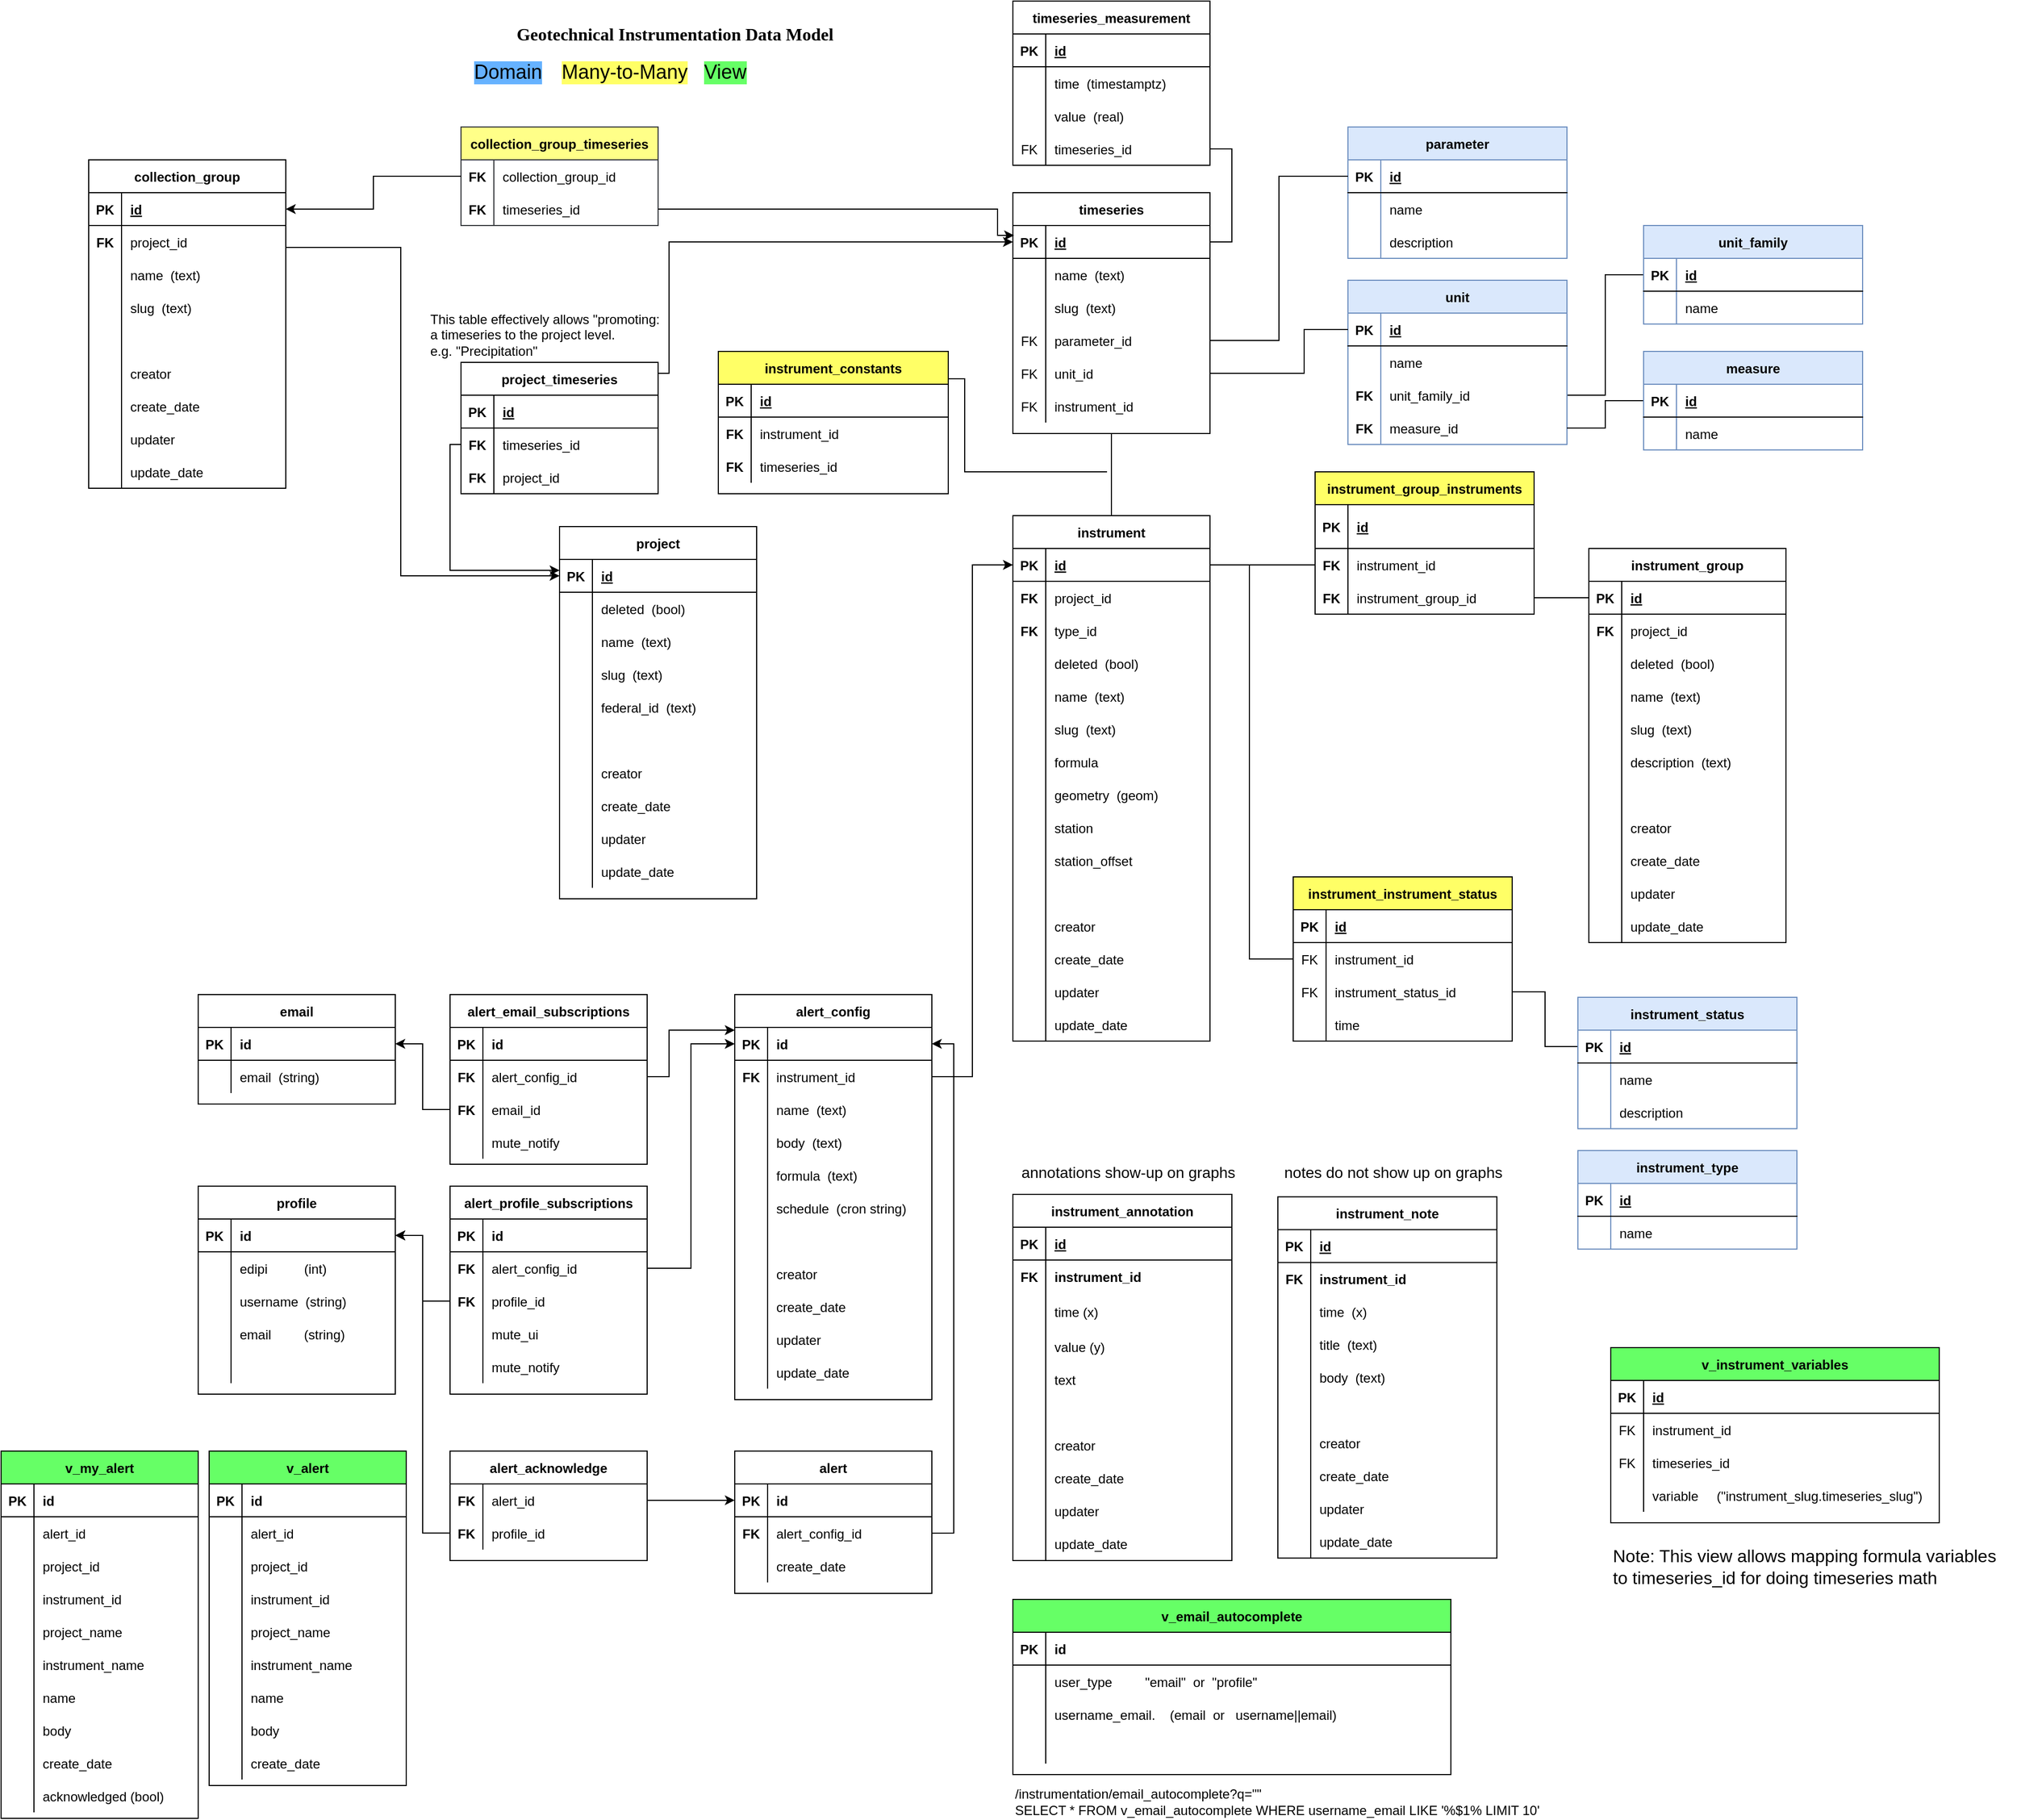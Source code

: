 <mxfile version="13.9.2" type="device"><diagram name="Page-1" id="efa7a0a1-bf9b-a30e-e6df-94a7791c09e9"><mxGraphModel dx="2124" dy="2012" grid="1" gridSize="10" guides="1" tooltips="1" connect="1" arrows="1" fold="1" page="1" pageScale="1" pageWidth="826" pageHeight="1169" background="#ffffff" math="0" shadow="0"><root><mxCell id="0"/><mxCell id="1" parent="0"/><mxCell id="9c-Z60OBzQeJX3lfVV5X-138" value="&lt;h3 style=&quot;font-size: 16px;&quot;&gt;&lt;font face=&quot;Verdana&quot; style=&quot;font-size: 16px;&quot;&gt;Geotechnical Instrumentation Data Model&lt;/font&gt;&lt;/h3&gt;" style="text;html=1;align=center;verticalAlign=middle;resizable=0;points=[];autosize=1;fontSize=16;" parent="1" vertex="1"><mxGeometry x="80" y="-330" width="390" height="60" as="geometry"/></mxCell><mxCell id="5Ey5ERwaKgEKf5J-KqS4-290" value="This table effectively allows &quot;promoting:&lt;br&gt;a timeseries to the project level.&lt;br&gt;e.g. &quot;Precipitation&quot;" style="text;html=1;align=left;verticalAlign=middle;resizable=0;points=[];autosize=1;" parent="1" vertex="1"><mxGeometry x="50" y="-50" width="220" height="50" as="geometry"/></mxCell><mxCell id="5Ey5ERwaKgEKf5J-KqS4-297" value="Note: This view allows mapping formula variables&lt;br&gt;to timeseries_id for doing timeseries math" style="text;html=1;align=left;verticalAlign=middle;resizable=0;points=[];autosize=1;fontSize=16;" parent="1" vertex="1"><mxGeometry x="1130" y="1080" width="370" height="40" as="geometry"/></mxCell><mxCell id="5Ey5ERwaKgEKf5J-KqS4-345" value="instrument" style="shape=table;startSize=30;container=1;collapsible=1;childLayout=tableLayout;fixedRows=1;rowLines=0;fontStyle=1;align=center;resizeLast=1;" parent="1" vertex="1"><mxGeometry x="584" y="140" width="180" height="480" as="geometry"/></mxCell><mxCell id="5Ey5ERwaKgEKf5J-KqS4-346" value="" style="shape=partialRectangle;collapsible=0;dropTarget=0;pointerEvents=0;fillColor=none;top=0;left=0;bottom=1;right=0;points=[[0,0.5],[1,0.5]];portConstraint=eastwest;" parent="5Ey5ERwaKgEKf5J-KqS4-345" vertex="1"><mxGeometry y="30" width="180" height="30" as="geometry"/></mxCell><mxCell id="5Ey5ERwaKgEKf5J-KqS4-347" value="PK" style="shape=partialRectangle;connectable=0;fillColor=none;top=0;left=0;bottom=0;right=0;fontStyle=1;overflow=hidden;" parent="5Ey5ERwaKgEKf5J-KqS4-346" vertex="1"><mxGeometry width="30" height="30" as="geometry"/></mxCell><mxCell id="5Ey5ERwaKgEKf5J-KqS4-348" value="id" style="shape=partialRectangle;connectable=0;fillColor=none;top=0;left=0;bottom=0;right=0;align=left;spacingLeft=6;fontStyle=5;overflow=hidden;" parent="5Ey5ERwaKgEKf5J-KqS4-346" vertex="1"><mxGeometry x="30" width="150" height="30" as="geometry"/></mxCell><mxCell id="5Ey5ERwaKgEKf5J-KqS4-385" value="" style="shape=partialRectangle;collapsible=0;dropTarget=0;pointerEvents=0;fillColor=none;top=0;left=0;bottom=0;right=0;points=[[0,0.5],[1,0.5]];portConstraint=eastwest;" parent="5Ey5ERwaKgEKf5J-KqS4-345" vertex="1"><mxGeometry y="60" width="180" height="30" as="geometry"/></mxCell><mxCell id="5Ey5ERwaKgEKf5J-KqS4-386" value="FK" style="shape=partialRectangle;connectable=0;fillColor=none;top=0;left=0;bottom=0;right=0;editable=1;overflow=hidden;fontStyle=1" parent="5Ey5ERwaKgEKf5J-KqS4-385" vertex="1"><mxGeometry width="30" height="30" as="geometry"/></mxCell><mxCell id="5Ey5ERwaKgEKf5J-KqS4-387" value="project_id" style="shape=partialRectangle;connectable=0;fillColor=none;top=0;left=0;bottom=0;right=0;align=left;spacingLeft=6;overflow=hidden;" parent="5Ey5ERwaKgEKf5J-KqS4-385" vertex="1"><mxGeometry x="30" width="150" height="30" as="geometry"/></mxCell><mxCell id="5Ey5ERwaKgEKf5J-KqS4-382" value="" style="shape=partialRectangle;collapsible=0;dropTarget=0;pointerEvents=0;fillColor=none;top=0;left=0;bottom=0;right=0;points=[[0,0.5],[1,0.5]];portConstraint=eastwest;" parent="5Ey5ERwaKgEKf5J-KqS4-345" vertex="1"><mxGeometry y="90" width="180" height="30" as="geometry"/></mxCell><mxCell id="5Ey5ERwaKgEKf5J-KqS4-383" value="FK" style="shape=partialRectangle;connectable=0;fillColor=none;top=0;left=0;bottom=0;right=0;editable=1;overflow=hidden;fontStyle=1" parent="5Ey5ERwaKgEKf5J-KqS4-382" vertex="1"><mxGeometry width="30" height="30" as="geometry"/></mxCell><mxCell id="5Ey5ERwaKgEKf5J-KqS4-384" value="type_id" style="shape=partialRectangle;connectable=0;fillColor=none;top=0;left=0;bottom=0;right=0;align=left;spacingLeft=6;overflow=hidden;" parent="5Ey5ERwaKgEKf5J-KqS4-382" vertex="1"><mxGeometry x="30" width="150" height="30" as="geometry"/></mxCell><mxCell id="5Ey5ERwaKgEKf5J-KqS4-349" value="" style="shape=partialRectangle;collapsible=0;dropTarget=0;pointerEvents=0;fillColor=none;top=0;left=0;bottom=0;right=0;points=[[0,0.5],[1,0.5]];portConstraint=eastwest;" parent="5Ey5ERwaKgEKf5J-KqS4-345" vertex="1"><mxGeometry y="120" width="180" height="30" as="geometry"/></mxCell><mxCell id="5Ey5ERwaKgEKf5J-KqS4-350" value="" style="shape=partialRectangle;connectable=0;fillColor=none;top=0;left=0;bottom=0;right=0;editable=1;overflow=hidden;fontStyle=1" parent="5Ey5ERwaKgEKf5J-KqS4-349" vertex="1"><mxGeometry width="30" height="30" as="geometry"/></mxCell><mxCell id="5Ey5ERwaKgEKf5J-KqS4-351" value="deleted  (bool)" style="shape=partialRectangle;connectable=0;fillColor=none;top=0;left=0;bottom=0;right=0;align=left;spacingLeft=6;overflow=hidden;" parent="5Ey5ERwaKgEKf5J-KqS4-349" vertex="1"><mxGeometry x="30" width="150" height="30" as="geometry"/></mxCell><mxCell id="5Ey5ERwaKgEKf5J-KqS4-352" value="" style="shape=partialRectangle;collapsible=0;dropTarget=0;pointerEvents=0;fillColor=none;top=0;left=0;bottom=0;right=0;points=[[0,0.5],[1,0.5]];portConstraint=eastwest;" parent="5Ey5ERwaKgEKf5J-KqS4-345" vertex="1"><mxGeometry y="150" width="180" height="30" as="geometry"/></mxCell><mxCell id="5Ey5ERwaKgEKf5J-KqS4-353" value="" style="shape=partialRectangle;connectable=0;fillColor=none;top=0;left=0;bottom=0;right=0;editable=1;overflow=hidden;" parent="5Ey5ERwaKgEKf5J-KqS4-352" vertex="1"><mxGeometry width="30" height="30" as="geometry"/></mxCell><mxCell id="5Ey5ERwaKgEKf5J-KqS4-354" value="name  (text)" style="shape=partialRectangle;connectable=0;fillColor=none;top=0;left=0;bottom=0;right=0;align=left;spacingLeft=6;overflow=hidden;" parent="5Ey5ERwaKgEKf5J-KqS4-352" vertex="1"><mxGeometry x="30" width="150" height="30" as="geometry"/></mxCell><mxCell id="5Ey5ERwaKgEKf5J-KqS4-355" value="" style="shape=partialRectangle;collapsible=0;dropTarget=0;pointerEvents=0;fillColor=none;top=0;left=0;bottom=0;right=0;points=[[0,0.5],[1,0.5]];portConstraint=eastwest;" parent="5Ey5ERwaKgEKf5J-KqS4-345" vertex="1"><mxGeometry y="180" width="180" height="30" as="geometry"/></mxCell><mxCell id="5Ey5ERwaKgEKf5J-KqS4-356" value="" style="shape=partialRectangle;connectable=0;fillColor=none;top=0;left=0;bottom=0;right=0;editable=1;overflow=hidden;" parent="5Ey5ERwaKgEKf5J-KqS4-355" vertex="1"><mxGeometry width="30" height="30" as="geometry"/></mxCell><mxCell id="5Ey5ERwaKgEKf5J-KqS4-357" value="slug  (text)" style="shape=partialRectangle;connectable=0;fillColor=none;top=0;left=0;bottom=0;right=0;align=left;spacingLeft=6;overflow=hidden;" parent="5Ey5ERwaKgEKf5J-KqS4-355" vertex="1"><mxGeometry x="30" width="150" height="30" as="geometry"/></mxCell><mxCell id="5Ey5ERwaKgEKf5J-KqS4-364" value="" style="shape=partialRectangle;collapsible=0;dropTarget=0;pointerEvents=0;fillColor=none;top=0;left=0;bottom=0;right=0;points=[[0,0.5],[1,0.5]];portConstraint=eastwest;" parent="5Ey5ERwaKgEKf5J-KqS4-345" vertex="1"><mxGeometry y="210" width="180" height="30" as="geometry"/></mxCell><mxCell id="5Ey5ERwaKgEKf5J-KqS4-365" value="" style="shape=partialRectangle;connectable=0;fillColor=none;top=0;left=0;bottom=0;right=0;editable=1;overflow=hidden;" parent="5Ey5ERwaKgEKf5J-KqS4-364" vertex="1"><mxGeometry width="30" height="30" as="geometry"/></mxCell><mxCell id="5Ey5ERwaKgEKf5J-KqS4-366" value="formula" style="shape=partialRectangle;connectable=0;fillColor=none;top=0;left=0;bottom=0;right=0;align=left;spacingLeft=6;overflow=hidden;" parent="5Ey5ERwaKgEKf5J-KqS4-364" vertex="1"><mxGeometry x="30" width="150" height="30" as="geometry"/></mxCell><mxCell id="5Ey5ERwaKgEKf5J-KqS4-358" value="" style="shape=partialRectangle;collapsible=0;dropTarget=0;pointerEvents=0;fillColor=none;top=0;left=0;bottom=0;right=0;points=[[0,0.5],[1,0.5]];portConstraint=eastwest;" parent="5Ey5ERwaKgEKf5J-KqS4-345" vertex="1"><mxGeometry y="240" width="180" height="30" as="geometry"/></mxCell><mxCell id="5Ey5ERwaKgEKf5J-KqS4-359" value="" style="shape=partialRectangle;connectable=0;fillColor=none;top=0;left=0;bottom=0;right=0;editable=1;overflow=hidden;" parent="5Ey5ERwaKgEKf5J-KqS4-358" vertex="1"><mxGeometry width="30" height="30" as="geometry"/></mxCell><mxCell id="5Ey5ERwaKgEKf5J-KqS4-360" value="geometry  (geom)" style="shape=partialRectangle;connectable=0;fillColor=none;top=0;left=0;bottom=0;right=0;align=left;spacingLeft=6;overflow=hidden;" parent="5Ey5ERwaKgEKf5J-KqS4-358" vertex="1"><mxGeometry x="30" width="150" height="30" as="geometry"/></mxCell><mxCell id="5Ey5ERwaKgEKf5J-KqS4-361" value="" style="shape=partialRectangle;collapsible=0;dropTarget=0;pointerEvents=0;fillColor=none;top=0;left=0;bottom=0;right=0;points=[[0,0.5],[1,0.5]];portConstraint=eastwest;" parent="5Ey5ERwaKgEKf5J-KqS4-345" vertex="1"><mxGeometry y="270" width="180" height="30" as="geometry"/></mxCell><mxCell id="5Ey5ERwaKgEKf5J-KqS4-362" value="" style="shape=partialRectangle;connectable=0;fillColor=none;top=0;left=0;bottom=0;right=0;editable=1;overflow=hidden;" parent="5Ey5ERwaKgEKf5J-KqS4-361" vertex="1"><mxGeometry width="30" height="30" as="geometry"/></mxCell><mxCell id="5Ey5ERwaKgEKf5J-KqS4-363" value="station" style="shape=partialRectangle;connectable=0;fillColor=none;top=0;left=0;bottom=0;right=0;align=left;spacingLeft=6;overflow=hidden;" parent="5Ey5ERwaKgEKf5J-KqS4-361" vertex="1"><mxGeometry x="30" width="150" height="30" as="geometry"/></mxCell><mxCell id="5Ey5ERwaKgEKf5J-KqS4-379" value="" style="shape=partialRectangle;collapsible=0;dropTarget=0;pointerEvents=0;fillColor=none;top=0;left=0;bottom=0;right=0;points=[[0,0.5],[1,0.5]];portConstraint=eastwest;" parent="5Ey5ERwaKgEKf5J-KqS4-345" vertex="1"><mxGeometry y="300" width="180" height="30" as="geometry"/></mxCell><mxCell id="5Ey5ERwaKgEKf5J-KqS4-380" value="" style="shape=partialRectangle;connectable=0;fillColor=none;top=0;left=0;bottom=0;right=0;editable=1;overflow=hidden;" parent="5Ey5ERwaKgEKf5J-KqS4-379" vertex="1"><mxGeometry width="30" height="30" as="geometry"/></mxCell><mxCell id="5Ey5ERwaKgEKf5J-KqS4-381" value="station_offset" style="shape=partialRectangle;connectable=0;fillColor=none;top=0;left=0;bottom=0;right=0;align=left;spacingLeft=6;overflow=hidden;" parent="5Ey5ERwaKgEKf5J-KqS4-379" vertex="1"><mxGeometry x="30" width="150" height="30" as="geometry"/></mxCell><mxCell id="5Ey5ERwaKgEKf5J-KqS4-391" value="" style="shape=partialRectangle;collapsible=0;dropTarget=0;pointerEvents=0;fillColor=none;top=0;left=0;bottom=0;right=0;points=[[0,0.5],[1,0.5]];portConstraint=eastwest;" parent="5Ey5ERwaKgEKf5J-KqS4-345" vertex="1"><mxGeometry y="330" width="180" height="30" as="geometry"/></mxCell><mxCell id="5Ey5ERwaKgEKf5J-KqS4-392" value="" style="shape=partialRectangle;connectable=0;fillColor=none;top=0;left=0;bottom=0;right=0;editable=1;overflow=hidden;" parent="5Ey5ERwaKgEKf5J-KqS4-391" vertex="1"><mxGeometry width="30" height="30" as="geometry"/></mxCell><mxCell id="5Ey5ERwaKgEKf5J-KqS4-393" value="" style="shape=partialRectangle;connectable=0;fillColor=none;top=0;left=0;bottom=0;right=0;align=left;spacingLeft=6;overflow=hidden;" parent="5Ey5ERwaKgEKf5J-KqS4-391" vertex="1"><mxGeometry x="30" width="150" height="30" as="geometry"/></mxCell><mxCell id="5Ey5ERwaKgEKf5J-KqS4-388" value="" style="shape=partialRectangle;collapsible=0;dropTarget=0;pointerEvents=0;fillColor=none;top=0;left=0;bottom=0;right=0;points=[[0,0.5],[1,0.5]];portConstraint=eastwest;" parent="5Ey5ERwaKgEKf5J-KqS4-345" vertex="1"><mxGeometry y="360" width="180" height="30" as="geometry"/></mxCell><mxCell id="5Ey5ERwaKgEKf5J-KqS4-389" value="" style="shape=partialRectangle;connectable=0;fillColor=none;top=0;left=0;bottom=0;right=0;editable=1;overflow=hidden;" parent="5Ey5ERwaKgEKf5J-KqS4-388" vertex="1"><mxGeometry width="30" height="30" as="geometry"/></mxCell><mxCell id="5Ey5ERwaKgEKf5J-KqS4-390" value="creator" style="shape=partialRectangle;connectable=0;fillColor=none;top=0;left=0;bottom=0;right=0;align=left;spacingLeft=6;overflow=hidden;" parent="5Ey5ERwaKgEKf5J-KqS4-388" vertex="1"><mxGeometry x="30" width="150" height="30" as="geometry"/></mxCell><mxCell id="5Ey5ERwaKgEKf5J-KqS4-367" value="" style="shape=partialRectangle;collapsible=0;dropTarget=0;pointerEvents=0;fillColor=none;top=0;left=0;bottom=0;right=0;points=[[0,0.5],[1,0.5]];portConstraint=eastwest;" parent="5Ey5ERwaKgEKf5J-KqS4-345" vertex="1"><mxGeometry y="390" width="180" height="30" as="geometry"/></mxCell><mxCell id="5Ey5ERwaKgEKf5J-KqS4-368" value="" style="shape=partialRectangle;connectable=0;fillColor=none;top=0;left=0;bottom=0;right=0;editable=1;overflow=hidden;" parent="5Ey5ERwaKgEKf5J-KqS4-367" vertex="1"><mxGeometry width="30" height="30" as="geometry"/></mxCell><mxCell id="5Ey5ERwaKgEKf5J-KqS4-369" value="create_date" style="shape=partialRectangle;connectable=0;fillColor=none;top=0;left=0;bottom=0;right=0;align=left;spacingLeft=6;overflow=hidden;" parent="5Ey5ERwaKgEKf5J-KqS4-367" vertex="1"><mxGeometry x="30" width="150" height="30" as="geometry"/></mxCell><mxCell id="5Ey5ERwaKgEKf5J-KqS4-373" value="" style="shape=partialRectangle;collapsible=0;dropTarget=0;pointerEvents=0;fillColor=none;top=0;left=0;bottom=0;right=0;points=[[0,0.5],[1,0.5]];portConstraint=eastwest;" parent="5Ey5ERwaKgEKf5J-KqS4-345" vertex="1"><mxGeometry y="420" width="180" height="30" as="geometry"/></mxCell><mxCell id="5Ey5ERwaKgEKf5J-KqS4-374" value="" style="shape=partialRectangle;connectable=0;fillColor=none;top=0;left=0;bottom=0;right=0;editable=1;overflow=hidden;" parent="5Ey5ERwaKgEKf5J-KqS4-373" vertex="1"><mxGeometry width="30" height="30" as="geometry"/></mxCell><mxCell id="5Ey5ERwaKgEKf5J-KqS4-375" value="updater" style="shape=partialRectangle;connectable=0;fillColor=none;top=0;left=0;bottom=0;right=0;align=left;spacingLeft=6;overflow=hidden;" parent="5Ey5ERwaKgEKf5J-KqS4-373" vertex="1"><mxGeometry x="30" width="150" height="30" as="geometry"/></mxCell><mxCell id="5Ey5ERwaKgEKf5J-KqS4-376" value="" style="shape=partialRectangle;collapsible=0;dropTarget=0;pointerEvents=0;fillColor=none;top=0;left=0;bottom=0;right=0;points=[[0,0.5],[1,0.5]];portConstraint=eastwest;" parent="5Ey5ERwaKgEKf5J-KqS4-345" vertex="1"><mxGeometry y="450" width="180" height="30" as="geometry"/></mxCell><mxCell id="5Ey5ERwaKgEKf5J-KqS4-377" value="" style="shape=partialRectangle;connectable=0;fillColor=none;top=0;left=0;bottom=0;right=0;editable=1;overflow=hidden;" parent="5Ey5ERwaKgEKf5J-KqS4-376" vertex="1"><mxGeometry width="30" height="30" as="geometry"/></mxCell><mxCell id="5Ey5ERwaKgEKf5J-KqS4-378" value="update_date" style="shape=partialRectangle;connectable=0;fillColor=none;top=0;left=0;bottom=0;right=0;align=left;spacingLeft=6;overflow=hidden;" parent="5Ey5ERwaKgEKf5J-KqS4-376" vertex="1"><mxGeometry x="30" width="150" height="30" as="geometry"/></mxCell><mxCell id="5Ey5ERwaKgEKf5J-KqS4-702" style="edgeStyle=orthogonalEdgeStyle;rounded=0;orthogonalLoop=1;jettySize=auto;html=1;exitX=0.5;exitY=1;exitDx=0;exitDy=0;entryX=0.5;entryY=0;entryDx=0;entryDy=0;startSize=30;endArrow=none;endFill=0;fontSize=18;fontColor=#000000;" parent="1" source="5Ey5ERwaKgEKf5J-KqS4-394" target="5Ey5ERwaKgEKf5J-KqS4-345" edge="1"><mxGeometry relative="1" as="geometry"/></mxCell><mxCell id="5Ey5ERwaKgEKf5J-KqS4-394" value="timeseries" style="shape=table;startSize=30;container=1;collapsible=1;childLayout=tableLayout;fixedRows=1;rowLines=0;fontStyle=1;align=center;resizeLast=1;" parent="1" vertex="1"><mxGeometry x="584" y="-155" width="180" height="220" as="geometry"/></mxCell><mxCell id="5Ey5ERwaKgEKf5J-KqS4-395" value="" style="shape=partialRectangle;collapsible=0;dropTarget=0;pointerEvents=0;fillColor=none;top=0;left=0;bottom=1;right=0;points=[[0,0.5],[1,0.5]];portConstraint=eastwest;" parent="5Ey5ERwaKgEKf5J-KqS4-394" vertex="1"><mxGeometry y="30" width="180" height="30" as="geometry"/></mxCell><mxCell id="5Ey5ERwaKgEKf5J-KqS4-396" value="PK" style="shape=partialRectangle;connectable=0;fillColor=none;top=0;left=0;bottom=0;right=0;fontStyle=1;overflow=hidden;" parent="5Ey5ERwaKgEKf5J-KqS4-395" vertex="1"><mxGeometry width="30" height="30" as="geometry"/></mxCell><mxCell id="5Ey5ERwaKgEKf5J-KqS4-397" value="id" style="shape=partialRectangle;connectable=0;fillColor=none;top=0;left=0;bottom=0;right=0;align=left;spacingLeft=6;fontStyle=5;overflow=hidden;" parent="5Ey5ERwaKgEKf5J-KqS4-395" vertex="1"><mxGeometry x="30" width="150" height="30" as="geometry"/></mxCell><mxCell id="5Ey5ERwaKgEKf5J-KqS4-401" value="" style="shape=partialRectangle;collapsible=0;dropTarget=0;pointerEvents=0;fillColor=none;top=0;left=0;bottom=0;right=0;points=[[0,0.5],[1,0.5]];portConstraint=eastwest;" parent="5Ey5ERwaKgEKf5J-KqS4-394" vertex="1"><mxGeometry y="60" width="180" height="30" as="geometry"/></mxCell><mxCell id="5Ey5ERwaKgEKf5J-KqS4-402" value="" style="shape=partialRectangle;connectable=0;fillColor=none;top=0;left=0;bottom=0;right=0;editable=1;overflow=hidden;" parent="5Ey5ERwaKgEKf5J-KqS4-401" vertex="1"><mxGeometry width="30" height="30" as="geometry"/></mxCell><mxCell id="5Ey5ERwaKgEKf5J-KqS4-403" value="name  (text)" style="shape=partialRectangle;connectable=0;fillColor=none;top=0;left=0;bottom=0;right=0;align=left;spacingLeft=6;overflow=hidden;" parent="5Ey5ERwaKgEKf5J-KqS4-401" vertex="1"><mxGeometry x="30" width="150" height="30" as="geometry"/></mxCell><mxCell id="5Ey5ERwaKgEKf5J-KqS4-404" value="" style="shape=partialRectangle;collapsible=0;dropTarget=0;pointerEvents=0;fillColor=none;top=0;left=0;bottom=0;right=0;points=[[0,0.5],[1,0.5]];portConstraint=eastwest;" parent="5Ey5ERwaKgEKf5J-KqS4-394" vertex="1"><mxGeometry y="90" width="180" height="30" as="geometry"/></mxCell><mxCell id="5Ey5ERwaKgEKf5J-KqS4-405" value="" style="shape=partialRectangle;connectable=0;fillColor=none;top=0;left=0;bottom=0;right=0;editable=1;overflow=hidden;" parent="5Ey5ERwaKgEKf5J-KqS4-404" vertex="1"><mxGeometry width="30" height="30" as="geometry"/></mxCell><mxCell id="5Ey5ERwaKgEKf5J-KqS4-406" value="slug  (text)" style="shape=partialRectangle;connectable=0;fillColor=none;top=0;left=0;bottom=0;right=0;align=left;spacingLeft=6;overflow=hidden;" parent="5Ey5ERwaKgEKf5J-KqS4-404" vertex="1"><mxGeometry x="30" width="150" height="30" as="geometry"/></mxCell><mxCell id="5Ey5ERwaKgEKf5J-KqS4-407" value="" style="shape=partialRectangle;collapsible=0;dropTarget=0;pointerEvents=0;fillColor=none;top=0;left=0;bottom=0;right=0;points=[[0,0.5],[1,0.5]];portConstraint=eastwest;" parent="5Ey5ERwaKgEKf5J-KqS4-394" vertex="1"><mxGeometry y="120" width="180" height="30" as="geometry"/></mxCell><mxCell id="5Ey5ERwaKgEKf5J-KqS4-408" value="FK" style="shape=partialRectangle;connectable=0;fillColor=none;top=0;left=0;bottom=0;right=0;editable=1;overflow=hidden;" parent="5Ey5ERwaKgEKf5J-KqS4-407" vertex="1"><mxGeometry width="30" height="30" as="geometry"/></mxCell><mxCell id="5Ey5ERwaKgEKf5J-KqS4-409" value="parameter_id" style="shape=partialRectangle;connectable=0;fillColor=none;top=0;left=0;bottom=0;right=0;align=left;spacingLeft=6;overflow=hidden;" parent="5Ey5ERwaKgEKf5J-KqS4-407" vertex="1"><mxGeometry x="30" width="150" height="30" as="geometry"/></mxCell><mxCell id="5Ey5ERwaKgEKf5J-KqS4-416" value="" style="shape=partialRectangle;collapsible=0;dropTarget=0;pointerEvents=0;fillColor=none;top=0;left=0;bottom=0;right=0;points=[[0,0.5],[1,0.5]];portConstraint=eastwest;" parent="5Ey5ERwaKgEKf5J-KqS4-394" vertex="1"><mxGeometry y="150" width="180" height="30" as="geometry"/></mxCell><mxCell id="5Ey5ERwaKgEKf5J-KqS4-417" value="FK" style="shape=partialRectangle;connectable=0;fillColor=none;top=0;left=0;bottom=0;right=0;editable=1;overflow=hidden;" parent="5Ey5ERwaKgEKf5J-KqS4-416" vertex="1"><mxGeometry width="30" height="30" as="geometry"/></mxCell><mxCell id="5Ey5ERwaKgEKf5J-KqS4-418" value="unit_id" style="shape=partialRectangle;connectable=0;fillColor=none;top=0;left=0;bottom=0;right=0;align=left;spacingLeft=6;overflow=hidden;" parent="5Ey5ERwaKgEKf5J-KqS4-416" vertex="1"><mxGeometry x="30" width="150" height="30" as="geometry"/></mxCell><mxCell id="5Ey5ERwaKgEKf5J-KqS4-410" value="" style="shape=partialRectangle;collapsible=0;dropTarget=0;pointerEvents=0;fillColor=none;top=0;left=0;bottom=0;right=0;points=[[0,0.5],[1,0.5]];portConstraint=eastwest;" parent="5Ey5ERwaKgEKf5J-KqS4-394" vertex="1"><mxGeometry y="180" width="180" height="30" as="geometry"/></mxCell><mxCell id="5Ey5ERwaKgEKf5J-KqS4-411" value="FK" style="shape=partialRectangle;connectable=0;fillColor=none;top=0;left=0;bottom=0;right=0;editable=1;overflow=hidden;" parent="5Ey5ERwaKgEKf5J-KqS4-410" vertex="1"><mxGeometry width="30" height="30" as="geometry"/></mxCell><mxCell id="5Ey5ERwaKgEKf5J-KqS4-412" value="instrument_id" style="shape=partialRectangle;connectable=0;fillColor=none;top=0;left=0;bottom=0;right=0;align=left;spacingLeft=6;overflow=hidden;" parent="5Ey5ERwaKgEKf5J-KqS4-410" vertex="1"><mxGeometry x="30" width="150" height="30" as="geometry"/></mxCell><mxCell id="5Ey5ERwaKgEKf5J-KqS4-639" style="edgeStyle=orthogonalEdgeStyle;rounded=0;orthogonalLoop=1;jettySize=auto;html=1;exitX=1;exitY=0.5;exitDx=0;exitDy=0;entryX=0;entryY=0.5;entryDx=0;entryDy=0;startSize=30;endArrow=none;endFill=0;fontSize=16;fontColor=#000000;" parent="1" source="5Ey5ERwaKgEKf5J-KqS4-631" target="5Ey5ERwaKgEKf5J-KqS4-607" edge="1"><mxGeometry relative="1" as="geometry"/></mxCell><mxCell id="5Ey5ERwaKgEKf5J-KqS4-644" style="edgeStyle=orthogonalEdgeStyle;rounded=0;orthogonalLoop=1;jettySize=auto;html=1;exitX=1;exitY=0.5;exitDx=0;exitDy=0;entryX=0;entryY=0.5;entryDx=0;entryDy=0;startSize=30;endArrow=none;endFill=0;fontSize=16;fontColor=#000000;" parent="1" source="5Ey5ERwaKgEKf5J-KqS4-532" target="5Ey5ERwaKgEKf5J-KqS4-560" edge="1"><mxGeometry relative="1" as="geometry"/></mxCell><mxCell id="5Ey5ERwaKgEKf5J-KqS4-655" style="edgeStyle=orthogonalEdgeStyle;rounded=0;orthogonalLoop=1;jettySize=auto;html=1;entryX=1;entryY=0.5;entryDx=0;entryDy=0;startSize=30;endArrow=none;endFill=0;fontSize=16;fontColor=#000000;exitX=0;exitY=0.5;exitDx=0;exitDy=0;" parent="1" source="5Ey5ERwaKgEKf5J-KqS4-586" target="5Ey5ERwaKgEKf5J-KqS4-346" edge="1"><mxGeometry relative="1" as="geometry"/></mxCell><mxCell id="5Ey5ERwaKgEKf5J-KqS4-656" style="edgeStyle=orthogonalEdgeStyle;rounded=0;orthogonalLoop=1;jettySize=auto;html=1;entryX=0;entryY=0.5;entryDx=0;entryDy=0;startSize=30;endArrow=none;endFill=0;fontSize=16;fontColor=#000000;" parent="1" source="5Ey5ERwaKgEKf5J-KqS4-589" target="5Ey5ERwaKgEKf5J-KqS4-152" edge="1"><mxGeometry relative="1" as="geometry"/></mxCell><mxCell id="5Ey5ERwaKgEKf5J-KqS4-657" style="edgeStyle=orthogonalEdgeStyle;rounded=0;orthogonalLoop=1;jettySize=auto;html=1;entryX=1;entryY=0.5;entryDx=0;entryDy=0;startSize=30;endArrow=none;endFill=0;fontSize=16;fontColor=#000000;exitX=0;exitY=0.5;exitDx=0;exitDy=0;" parent="1" source="5Ey5ERwaKgEKf5J-KqS4-529" target="5Ey5ERwaKgEKf5J-KqS4-346" edge="1"><mxGeometry relative="1" as="geometry"><Array as="points"><mxPoint x="800" y="545"/><mxPoint x="800" y="185"/></Array></mxGeometry></mxCell><mxCell id="5Ey5ERwaKgEKf5J-KqS4-582" value="instrument_group_instruments" style="shape=table;startSize=30;container=1;collapsible=1;childLayout=tableLayout;fixedRows=1;rowLines=0;fontStyle=1;align=center;resizeLast=1;labelBackgroundColor=#FFFF66;fillColor=#FFFF66;" parent="1" vertex="1"><mxGeometry x="860" y="100" width="200.0" height="130" as="geometry"/></mxCell><mxCell id="5Ey5ERwaKgEKf5J-KqS4-583" value="" style="shape=partialRectangle;collapsible=0;dropTarget=0;pointerEvents=0;fillColor=none;top=0;left=0;bottom=1;right=0;points=[[0,0.5],[1,0.5]];portConstraint=eastwest;" parent="5Ey5ERwaKgEKf5J-KqS4-582" vertex="1"><mxGeometry y="30" width="200.0" height="40" as="geometry"/></mxCell><mxCell id="5Ey5ERwaKgEKf5J-KqS4-584" value="PK" style="shape=partialRectangle;connectable=0;fillColor=none;top=0;left=0;bottom=0;right=0;fontStyle=1;overflow=hidden;" parent="5Ey5ERwaKgEKf5J-KqS4-583" vertex="1"><mxGeometry width="30" height="40" as="geometry"/></mxCell><mxCell id="5Ey5ERwaKgEKf5J-KqS4-585" value="id" style="shape=partialRectangle;connectable=0;fillColor=none;top=0;left=0;bottom=0;right=0;align=left;spacingLeft=6;fontStyle=5;overflow=hidden;" parent="5Ey5ERwaKgEKf5J-KqS4-583" vertex="1"><mxGeometry x="30" width="170.0" height="40" as="geometry"/></mxCell><mxCell id="5Ey5ERwaKgEKf5J-KqS4-586" value="" style="shape=partialRectangle;collapsible=0;dropTarget=0;pointerEvents=0;fillColor=none;top=0;left=0;bottom=0;right=0;points=[[0,0.5],[1,0.5]];portConstraint=eastwest;" parent="5Ey5ERwaKgEKf5J-KqS4-582" vertex="1"><mxGeometry y="70" width="200.0" height="30" as="geometry"/></mxCell><mxCell id="5Ey5ERwaKgEKf5J-KqS4-587" value="FK" style="shape=partialRectangle;connectable=0;fillColor=none;top=0;left=0;bottom=0;right=0;editable=1;overflow=hidden;fontStyle=1" parent="5Ey5ERwaKgEKf5J-KqS4-586" vertex="1"><mxGeometry width="30" height="30" as="geometry"/></mxCell><mxCell id="5Ey5ERwaKgEKf5J-KqS4-588" value="instrument_id" style="shape=partialRectangle;connectable=0;fillColor=none;top=0;left=0;bottom=0;right=0;align=left;spacingLeft=6;overflow=hidden;" parent="5Ey5ERwaKgEKf5J-KqS4-586" vertex="1"><mxGeometry x="30" width="170.0" height="30" as="geometry"/></mxCell><mxCell id="5Ey5ERwaKgEKf5J-KqS4-589" value="" style="shape=partialRectangle;collapsible=0;dropTarget=0;pointerEvents=0;fillColor=none;top=0;left=0;bottom=0;right=0;points=[[0,0.5],[1,0.5]];portConstraint=eastwest;" parent="5Ey5ERwaKgEKf5J-KqS4-582" vertex="1"><mxGeometry y="100" width="200.0" height="30" as="geometry"/></mxCell><mxCell id="5Ey5ERwaKgEKf5J-KqS4-590" value="FK" style="shape=partialRectangle;connectable=0;fillColor=none;top=0;left=0;bottom=0;right=0;editable=1;overflow=hidden;fontStyle=1" parent="5Ey5ERwaKgEKf5J-KqS4-589" vertex="1"><mxGeometry width="30" height="30" as="geometry"/></mxCell><mxCell id="5Ey5ERwaKgEKf5J-KqS4-591" value="instrument_group_id" style="shape=partialRectangle;connectable=0;fillColor=none;top=0;left=0;bottom=0;right=0;align=left;spacingLeft=6;overflow=hidden;" parent="5Ey5ERwaKgEKf5J-KqS4-589" vertex="1"><mxGeometry x="30" width="170.0" height="30" as="geometry"/></mxCell><mxCell id="5Ey5ERwaKgEKf5J-KqS4-151" value="instrument_group" style="shape=table;startSize=30;container=1;collapsible=1;childLayout=tableLayout;fixedRows=1;rowLines=0;fontStyle=1;align=center;resizeLast=1;" parent="1" vertex="1"><mxGeometry x="1110" y="170" width="180" height="360" as="geometry"/></mxCell><mxCell id="5Ey5ERwaKgEKf5J-KqS4-152" value="" style="shape=partialRectangle;collapsible=0;dropTarget=0;pointerEvents=0;fillColor=none;top=0;left=0;bottom=1;right=0;points=[[0,0.5],[1,0.5]];portConstraint=eastwest;" parent="5Ey5ERwaKgEKf5J-KqS4-151" vertex="1"><mxGeometry y="30" width="180" height="30" as="geometry"/></mxCell><mxCell id="5Ey5ERwaKgEKf5J-KqS4-153" value="PK" style="shape=partialRectangle;connectable=0;fillColor=none;top=0;left=0;bottom=0;right=0;fontStyle=1;overflow=hidden;" parent="5Ey5ERwaKgEKf5J-KqS4-152" vertex="1"><mxGeometry width="30" height="30" as="geometry"/></mxCell><mxCell id="5Ey5ERwaKgEKf5J-KqS4-154" value="id" style="shape=partialRectangle;connectable=0;fillColor=none;top=0;left=0;bottom=0;right=0;align=left;spacingLeft=6;fontStyle=5;overflow=hidden;" parent="5Ey5ERwaKgEKf5J-KqS4-152" vertex="1"><mxGeometry x="30" width="150" height="30" as="geometry"/></mxCell><mxCell id="5Ey5ERwaKgEKf5J-KqS4-167" value="" style="shape=partialRectangle;collapsible=0;dropTarget=0;pointerEvents=0;fillColor=none;top=0;left=0;bottom=0;right=0;points=[[0,0.5],[1,0.5]];portConstraint=eastwest;" parent="5Ey5ERwaKgEKf5J-KqS4-151" vertex="1"><mxGeometry y="60" width="180" height="30" as="geometry"/></mxCell><mxCell id="5Ey5ERwaKgEKf5J-KqS4-168" value="FK" style="shape=partialRectangle;connectable=0;fillColor=none;top=0;left=0;bottom=0;right=0;editable=1;overflow=hidden;fontStyle=1" parent="5Ey5ERwaKgEKf5J-KqS4-167" vertex="1"><mxGeometry width="30" height="30" as="geometry"/></mxCell><mxCell id="5Ey5ERwaKgEKf5J-KqS4-169" value="project_id" style="shape=partialRectangle;connectable=0;fillColor=none;top=0;left=0;bottom=0;right=0;align=left;spacingLeft=6;overflow=hidden;" parent="5Ey5ERwaKgEKf5J-KqS4-167" vertex="1"><mxGeometry x="30" width="150" height="30" as="geometry"/></mxCell><mxCell id="5Ey5ERwaKgEKf5J-KqS4-164" value="" style="shape=partialRectangle;collapsible=0;dropTarget=0;pointerEvents=0;fillColor=none;top=0;left=0;bottom=0;right=0;points=[[0,0.5],[1,0.5]];portConstraint=eastwest;" parent="5Ey5ERwaKgEKf5J-KqS4-151" vertex="1"><mxGeometry y="90" width="180" height="30" as="geometry"/></mxCell><mxCell id="5Ey5ERwaKgEKf5J-KqS4-165" value="" style="shape=partialRectangle;connectable=0;fillColor=none;top=0;left=0;bottom=0;right=0;editable=1;overflow=hidden;" parent="5Ey5ERwaKgEKf5J-KqS4-164" vertex="1"><mxGeometry width="30" height="30" as="geometry"/></mxCell><mxCell id="5Ey5ERwaKgEKf5J-KqS4-166" value="deleted  (bool)" style="shape=partialRectangle;connectable=0;fillColor=none;top=0;left=0;bottom=0;right=0;align=left;spacingLeft=6;overflow=hidden;" parent="5Ey5ERwaKgEKf5J-KqS4-164" vertex="1"><mxGeometry x="30" width="150" height="30" as="geometry"/></mxCell><mxCell id="5Ey5ERwaKgEKf5J-KqS4-158" value="" style="shape=partialRectangle;collapsible=0;dropTarget=0;pointerEvents=0;fillColor=none;top=0;left=0;bottom=0;right=0;points=[[0,0.5],[1,0.5]];portConstraint=eastwest;" parent="5Ey5ERwaKgEKf5J-KqS4-151" vertex="1"><mxGeometry y="120" width="180" height="30" as="geometry"/></mxCell><mxCell id="5Ey5ERwaKgEKf5J-KqS4-159" value="" style="shape=partialRectangle;connectable=0;fillColor=none;top=0;left=0;bottom=0;right=0;editable=1;overflow=hidden;" parent="5Ey5ERwaKgEKf5J-KqS4-158" vertex="1"><mxGeometry width="30" height="30" as="geometry"/></mxCell><mxCell id="5Ey5ERwaKgEKf5J-KqS4-160" value="name  (text)" style="shape=partialRectangle;connectable=0;fillColor=none;top=0;left=0;bottom=0;right=0;align=left;spacingLeft=6;overflow=hidden;" parent="5Ey5ERwaKgEKf5J-KqS4-158" vertex="1"><mxGeometry x="30" width="150" height="30" as="geometry"/></mxCell><mxCell id="5Ey5ERwaKgEKf5J-KqS4-185" value="" style="shape=partialRectangle;collapsible=0;dropTarget=0;pointerEvents=0;fillColor=none;top=0;left=0;bottom=0;right=0;points=[[0,0.5],[1,0.5]];portConstraint=eastwest;" parent="5Ey5ERwaKgEKf5J-KqS4-151" vertex="1"><mxGeometry y="150" width="180" height="30" as="geometry"/></mxCell><mxCell id="5Ey5ERwaKgEKf5J-KqS4-186" value="" style="shape=partialRectangle;connectable=0;fillColor=none;top=0;left=0;bottom=0;right=0;editable=1;overflow=hidden;" parent="5Ey5ERwaKgEKf5J-KqS4-185" vertex="1"><mxGeometry width="30" height="30" as="geometry"/></mxCell><mxCell id="5Ey5ERwaKgEKf5J-KqS4-187" value="slug  (text)" style="shape=partialRectangle;connectable=0;fillColor=none;top=0;left=0;bottom=0;right=0;align=left;spacingLeft=6;overflow=hidden;" parent="5Ey5ERwaKgEKf5J-KqS4-185" vertex="1"><mxGeometry x="30" width="150" height="30" as="geometry"/></mxCell><mxCell id="5Ey5ERwaKgEKf5J-KqS4-161" value="" style="shape=partialRectangle;collapsible=0;dropTarget=0;pointerEvents=0;fillColor=none;top=0;left=0;bottom=0;right=0;points=[[0,0.5],[1,0.5]];portConstraint=eastwest;" parent="5Ey5ERwaKgEKf5J-KqS4-151" vertex="1"><mxGeometry y="180" width="180" height="30" as="geometry"/></mxCell><mxCell id="5Ey5ERwaKgEKf5J-KqS4-162" value="" style="shape=partialRectangle;connectable=0;fillColor=none;top=0;left=0;bottom=0;right=0;editable=1;overflow=hidden;" parent="5Ey5ERwaKgEKf5J-KqS4-161" vertex="1"><mxGeometry width="30" height="30" as="geometry"/></mxCell><mxCell id="5Ey5ERwaKgEKf5J-KqS4-163" value="description  (text)" style="shape=partialRectangle;connectable=0;fillColor=none;top=0;left=0;bottom=0;right=0;align=left;spacingLeft=6;overflow=hidden;" parent="5Ey5ERwaKgEKf5J-KqS4-161" vertex="1"><mxGeometry x="30" width="150" height="30" as="geometry"/></mxCell><mxCell id="5Ey5ERwaKgEKf5J-KqS4-182" value="" style="shape=partialRectangle;collapsible=0;dropTarget=0;pointerEvents=0;fillColor=none;top=0;left=0;bottom=0;right=0;points=[[0,0.5],[1,0.5]];portConstraint=eastwest;" parent="5Ey5ERwaKgEKf5J-KqS4-151" vertex="1"><mxGeometry y="210" width="180" height="30" as="geometry"/></mxCell><mxCell id="5Ey5ERwaKgEKf5J-KqS4-183" value="" style="shape=partialRectangle;connectable=0;fillColor=none;top=0;left=0;bottom=0;right=0;editable=1;overflow=hidden;fontStyle=1" parent="5Ey5ERwaKgEKf5J-KqS4-182" vertex="1"><mxGeometry width="30" height="30" as="geometry"/></mxCell><mxCell id="5Ey5ERwaKgEKf5J-KqS4-184" value="" style="shape=partialRectangle;connectable=0;fillColor=none;top=0;left=0;bottom=0;right=0;align=left;spacingLeft=6;overflow=hidden;" parent="5Ey5ERwaKgEKf5J-KqS4-182" vertex="1"><mxGeometry x="30" width="150" height="30" as="geometry"/></mxCell><mxCell id="5Ey5ERwaKgEKf5J-KqS4-170" value="" style="shape=partialRectangle;collapsible=0;dropTarget=0;pointerEvents=0;fillColor=none;top=0;left=0;bottom=0;right=0;points=[[0,0.5],[1,0.5]];portConstraint=eastwest;" parent="5Ey5ERwaKgEKf5J-KqS4-151" vertex="1"><mxGeometry y="240" width="180" height="30" as="geometry"/></mxCell><mxCell id="5Ey5ERwaKgEKf5J-KqS4-171" value="" style="shape=partialRectangle;connectable=0;fillColor=none;top=0;left=0;bottom=0;right=0;editable=1;overflow=hidden;" parent="5Ey5ERwaKgEKf5J-KqS4-170" vertex="1"><mxGeometry width="30" height="30" as="geometry"/></mxCell><mxCell id="5Ey5ERwaKgEKf5J-KqS4-172" value="creator" style="shape=partialRectangle;connectable=0;fillColor=none;top=0;left=0;bottom=0;right=0;align=left;spacingLeft=6;overflow=hidden;" parent="5Ey5ERwaKgEKf5J-KqS4-170" vertex="1"><mxGeometry x="30" width="150" height="30" as="geometry"/></mxCell><mxCell id="5Ey5ERwaKgEKf5J-KqS4-173" value="" style="shape=partialRectangle;collapsible=0;dropTarget=0;pointerEvents=0;fillColor=none;top=0;left=0;bottom=0;right=0;points=[[0,0.5],[1,0.5]];portConstraint=eastwest;" parent="5Ey5ERwaKgEKf5J-KqS4-151" vertex="1"><mxGeometry y="270" width="180" height="30" as="geometry"/></mxCell><mxCell id="5Ey5ERwaKgEKf5J-KqS4-174" value="" style="shape=partialRectangle;connectable=0;fillColor=none;top=0;left=0;bottom=0;right=0;editable=1;overflow=hidden;" parent="5Ey5ERwaKgEKf5J-KqS4-173" vertex="1"><mxGeometry width="30" height="30" as="geometry"/></mxCell><mxCell id="5Ey5ERwaKgEKf5J-KqS4-175" value="create_date" style="shape=partialRectangle;connectable=0;fillColor=none;top=0;left=0;bottom=0;right=0;align=left;spacingLeft=6;overflow=hidden;" parent="5Ey5ERwaKgEKf5J-KqS4-173" vertex="1"><mxGeometry x="30" width="150" height="30" as="geometry"/></mxCell><mxCell id="5Ey5ERwaKgEKf5J-KqS4-176" value="" style="shape=partialRectangle;collapsible=0;dropTarget=0;pointerEvents=0;fillColor=none;top=0;left=0;bottom=0;right=0;points=[[0,0.5],[1,0.5]];portConstraint=eastwest;" parent="5Ey5ERwaKgEKf5J-KqS4-151" vertex="1"><mxGeometry y="300" width="180" height="30" as="geometry"/></mxCell><mxCell id="5Ey5ERwaKgEKf5J-KqS4-177" value="" style="shape=partialRectangle;connectable=0;fillColor=none;top=0;left=0;bottom=0;right=0;editable=1;overflow=hidden;" parent="5Ey5ERwaKgEKf5J-KqS4-176" vertex="1"><mxGeometry width="30" height="30" as="geometry"/></mxCell><mxCell id="5Ey5ERwaKgEKf5J-KqS4-178" value="updater" style="shape=partialRectangle;connectable=0;fillColor=none;top=0;left=0;bottom=0;right=0;align=left;spacingLeft=6;overflow=hidden;" parent="5Ey5ERwaKgEKf5J-KqS4-176" vertex="1"><mxGeometry x="30" width="150" height="30" as="geometry"/></mxCell><mxCell id="5Ey5ERwaKgEKf5J-KqS4-179" value="" style="shape=partialRectangle;collapsible=0;dropTarget=0;pointerEvents=0;fillColor=none;top=0;left=0;bottom=0;right=0;points=[[0,0.5],[1,0.5]];portConstraint=eastwest;" parent="5Ey5ERwaKgEKf5J-KqS4-151" vertex="1"><mxGeometry y="330" width="180" height="30" as="geometry"/></mxCell><mxCell id="5Ey5ERwaKgEKf5J-KqS4-180" value="" style="shape=partialRectangle;connectable=0;fillColor=none;top=0;left=0;bottom=0;right=0;editable=1;overflow=hidden;" parent="5Ey5ERwaKgEKf5J-KqS4-179" vertex="1"><mxGeometry width="30" height="30" as="geometry"/></mxCell><mxCell id="5Ey5ERwaKgEKf5J-KqS4-181" value="update_date" style="shape=partialRectangle;connectable=0;fillColor=none;top=0;left=0;bottom=0;right=0;align=left;spacingLeft=6;overflow=hidden;" parent="5Ey5ERwaKgEKf5J-KqS4-179" vertex="1"><mxGeometry x="30" width="150" height="30" as="geometry"/></mxCell><mxCell id="5Ey5ERwaKgEKf5J-KqS4-516" value="instrument_instrument_status" style="shape=table;startSize=30;container=1;collapsible=1;childLayout=tableLayout;fixedRows=1;rowLines=0;fontStyle=1;align=center;resizeLast=1;labelBackgroundColor=#FFFF66;fillColor=#FFFF66;" parent="1" vertex="1"><mxGeometry x="840" y="470" width="200.0" height="150" as="geometry"/></mxCell><mxCell id="5Ey5ERwaKgEKf5J-KqS4-517" value="" style="shape=partialRectangle;collapsible=0;dropTarget=0;pointerEvents=0;fillColor=none;top=0;left=0;bottom=1;right=0;points=[[0,0.5],[1,0.5]];portConstraint=eastwest;" parent="5Ey5ERwaKgEKf5J-KqS4-516" vertex="1"><mxGeometry y="30" width="200.0" height="30" as="geometry"/></mxCell><mxCell id="5Ey5ERwaKgEKf5J-KqS4-518" value="PK" style="shape=partialRectangle;connectable=0;fillColor=none;top=0;left=0;bottom=0;right=0;fontStyle=1;overflow=hidden;" parent="5Ey5ERwaKgEKf5J-KqS4-517" vertex="1"><mxGeometry width="30" height="30" as="geometry"/></mxCell><mxCell id="5Ey5ERwaKgEKf5J-KqS4-519" value="id" style="shape=partialRectangle;connectable=0;fillColor=none;top=0;left=0;bottom=0;right=0;align=left;spacingLeft=6;fontStyle=5;overflow=hidden;" parent="5Ey5ERwaKgEKf5J-KqS4-517" vertex="1"><mxGeometry x="30" width="170.0" height="30" as="geometry"/></mxCell><mxCell id="5Ey5ERwaKgEKf5J-KqS4-529" value="" style="shape=partialRectangle;collapsible=0;dropTarget=0;pointerEvents=0;fillColor=none;top=0;left=0;bottom=0;right=0;points=[[0,0.5],[1,0.5]];portConstraint=eastwest;" parent="5Ey5ERwaKgEKf5J-KqS4-516" vertex="1"><mxGeometry y="60" width="200.0" height="30" as="geometry"/></mxCell><mxCell id="5Ey5ERwaKgEKf5J-KqS4-530" value="FK" style="shape=partialRectangle;connectable=0;fillColor=none;top=0;left=0;bottom=0;right=0;editable=1;overflow=hidden;" parent="5Ey5ERwaKgEKf5J-KqS4-529" vertex="1"><mxGeometry width="30" height="30" as="geometry"/></mxCell><mxCell id="5Ey5ERwaKgEKf5J-KqS4-531" value="instrument_id" style="shape=partialRectangle;connectable=0;fillColor=none;top=0;left=0;bottom=0;right=0;align=left;spacingLeft=6;overflow=hidden;" parent="5Ey5ERwaKgEKf5J-KqS4-529" vertex="1"><mxGeometry x="30" width="170.0" height="30" as="geometry"/></mxCell><mxCell id="5Ey5ERwaKgEKf5J-KqS4-532" value="" style="shape=partialRectangle;collapsible=0;dropTarget=0;pointerEvents=0;fillColor=none;top=0;left=0;bottom=0;right=0;points=[[0,0.5],[1,0.5]];portConstraint=eastwest;" parent="5Ey5ERwaKgEKf5J-KqS4-516" vertex="1"><mxGeometry y="90" width="200.0" height="30" as="geometry"/></mxCell><mxCell id="5Ey5ERwaKgEKf5J-KqS4-533" value="FK" style="shape=partialRectangle;connectable=0;fillColor=none;top=0;left=0;bottom=0;right=0;editable=1;overflow=hidden;" parent="5Ey5ERwaKgEKf5J-KqS4-532" vertex="1"><mxGeometry width="30" height="30" as="geometry"/></mxCell><mxCell id="5Ey5ERwaKgEKf5J-KqS4-534" value="instrument_status_id" style="shape=partialRectangle;connectable=0;fillColor=none;top=0;left=0;bottom=0;right=0;align=left;spacingLeft=6;overflow=hidden;" parent="5Ey5ERwaKgEKf5J-KqS4-532" vertex="1"><mxGeometry x="30" width="170.0" height="30" as="geometry"/></mxCell><mxCell id="5Ey5ERwaKgEKf5J-KqS4-520" value="" style="shape=partialRectangle;collapsible=0;dropTarget=0;pointerEvents=0;fillColor=none;top=0;left=0;bottom=0;right=0;points=[[0,0.5],[1,0.5]];portConstraint=eastwest;" parent="5Ey5ERwaKgEKf5J-KqS4-516" vertex="1"><mxGeometry y="120" width="200.0" height="30" as="geometry"/></mxCell><mxCell id="5Ey5ERwaKgEKf5J-KqS4-521" value="" style="shape=partialRectangle;connectable=0;fillColor=none;top=0;left=0;bottom=0;right=0;editable=1;overflow=hidden;fontStyle=1" parent="5Ey5ERwaKgEKf5J-KqS4-520" vertex="1"><mxGeometry width="30" height="30" as="geometry"/></mxCell><mxCell id="5Ey5ERwaKgEKf5J-KqS4-522" value="time" style="shape=partialRectangle;connectable=0;fillColor=none;top=0;left=0;bottom=0;right=0;align=left;spacingLeft=6;overflow=hidden;" parent="5Ey5ERwaKgEKf5J-KqS4-520" vertex="1"><mxGeometry x="30" width="170.0" height="30" as="geometry"/></mxCell><mxCell id="5Ey5ERwaKgEKf5J-KqS4-559" value="instrument_status" style="shape=table;startSize=30;container=1;collapsible=1;childLayout=tableLayout;fixedRows=1;rowLines=0;fontStyle=1;align=center;resizeLast=1;labelBackgroundColor=none;labelBorderColor=none;fillColor=#dae8fc;strokeColor=#6c8ebf;" parent="1" vertex="1"><mxGeometry x="1100" y="580" width="200.0" height="120" as="geometry"/></mxCell><mxCell id="5Ey5ERwaKgEKf5J-KqS4-560" value="" style="shape=partialRectangle;collapsible=0;dropTarget=0;pointerEvents=0;fillColor=none;top=0;left=0;bottom=1;right=0;points=[[0,0.5],[1,0.5]];portConstraint=eastwest;" parent="5Ey5ERwaKgEKf5J-KqS4-559" vertex="1"><mxGeometry y="30" width="200.0" height="30" as="geometry"/></mxCell><mxCell id="5Ey5ERwaKgEKf5J-KqS4-561" value="PK" style="shape=partialRectangle;connectable=0;fillColor=none;top=0;left=0;bottom=0;right=0;fontStyle=1;overflow=hidden;" parent="5Ey5ERwaKgEKf5J-KqS4-560" vertex="1"><mxGeometry width="30" height="30" as="geometry"/></mxCell><mxCell id="5Ey5ERwaKgEKf5J-KqS4-562" value="id" style="shape=partialRectangle;connectable=0;fillColor=none;top=0;left=0;bottom=0;right=0;align=left;spacingLeft=6;fontStyle=5;overflow=hidden;" parent="5Ey5ERwaKgEKf5J-KqS4-560" vertex="1"><mxGeometry x="30" width="170.0" height="30" as="geometry"/></mxCell><mxCell id="5Ey5ERwaKgEKf5J-KqS4-563" value="" style="shape=partialRectangle;collapsible=0;dropTarget=0;pointerEvents=0;fillColor=none;top=0;left=0;bottom=0;right=0;points=[[0,0.5],[1,0.5]];portConstraint=eastwest;" parent="5Ey5ERwaKgEKf5J-KqS4-559" vertex="1"><mxGeometry y="60" width="200.0" height="30" as="geometry"/></mxCell><mxCell id="5Ey5ERwaKgEKf5J-KqS4-564" value="" style="shape=partialRectangle;connectable=0;fillColor=none;top=0;left=0;bottom=0;right=0;editable=1;overflow=hidden;fontStyle=1" parent="5Ey5ERwaKgEKf5J-KqS4-563" vertex="1"><mxGeometry width="30" height="30" as="geometry"/></mxCell><mxCell id="5Ey5ERwaKgEKf5J-KqS4-565" value="name" style="shape=partialRectangle;connectable=0;fillColor=none;top=0;left=0;bottom=0;right=0;align=left;spacingLeft=6;overflow=hidden;" parent="5Ey5ERwaKgEKf5J-KqS4-563" vertex="1"><mxGeometry x="30" width="170.0" height="30" as="geometry"/></mxCell><mxCell id="5Ey5ERwaKgEKf5J-KqS4-566" value="" style="shape=partialRectangle;collapsible=0;dropTarget=0;pointerEvents=0;fillColor=none;top=0;left=0;bottom=0;right=0;points=[[0,0.5],[1,0.5]];portConstraint=eastwest;" parent="5Ey5ERwaKgEKf5J-KqS4-559" vertex="1"><mxGeometry y="90" width="200.0" height="30" as="geometry"/></mxCell><mxCell id="5Ey5ERwaKgEKf5J-KqS4-567" value="" style="shape=partialRectangle;connectable=0;fillColor=none;top=0;left=0;bottom=0;right=0;editable=1;overflow=hidden;" parent="5Ey5ERwaKgEKf5J-KqS4-566" vertex="1"><mxGeometry width="30" height="30" as="geometry"/></mxCell><mxCell id="5Ey5ERwaKgEKf5J-KqS4-568" value="description" style="shape=partialRectangle;connectable=0;fillColor=none;top=0;left=0;bottom=0;right=0;align=left;spacingLeft=6;overflow=hidden;" parent="5Ey5ERwaKgEKf5J-KqS4-566" vertex="1"><mxGeometry x="30" width="170.0" height="30" as="geometry"/></mxCell><mxCell id="5Ey5ERwaKgEKf5J-KqS4-572" value="instrument_type" style="shape=table;startSize=30;container=1;collapsible=1;childLayout=tableLayout;fixedRows=1;rowLines=0;fontStyle=1;align=center;resizeLast=1;labelBackgroundColor=none;labelBorderColor=none;fillColor=#dae8fc;strokeColor=#6c8ebf;" parent="1" vertex="1"><mxGeometry x="1100" y="720" width="200.0" height="90" as="geometry"/></mxCell><mxCell id="5Ey5ERwaKgEKf5J-KqS4-573" value="" style="shape=partialRectangle;collapsible=0;dropTarget=0;pointerEvents=0;fillColor=none;top=0;left=0;bottom=1;right=0;points=[[0,0.5],[1,0.5]];portConstraint=eastwest;" parent="5Ey5ERwaKgEKf5J-KqS4-572" vertex="1"><mxGeometry y="30" width="200.0" height="30" as="geometry"/></mxCell><mxCell id="5Ey5ERwaKgEKf5J-KqS4-574" value="PK" style="shape=partialRectangle;connectable=0;fillColor=none;top=0;left=0;bottom=0;right=0;fontStyle=1;overflow=hidden;" parent="5Ey5ERwaKgEKf5J-KqS4-573" vertex="1"><mxGeometry width="30" height="30" as="geometry"/></mxCell><mxCell id="5Ey5ERwaKgEKf5J-KqS4-575" value="id" style="shape=partialRectangle;connectable=0;fillColor=none;top=0;left=0;bottom=0;right=0;align=left;spacingLeft=6;fontStyle=5;overflow=hidden;" parent="5Ey5ERwaKgEKf5J-KqS4-573" vertex="1"><mxGeometry x="30" width="170.0" height="30" as="geometry"/></mxCell><mxCell id="5Ey5ERwaKgEKf5J-KqS4-576" value="" style="shape=partialRectangle;collapsible=0;dropTarget=0;pointerEvents=0;fillColor=none;top=0;left=0;bottom=0;right=0;points=[[0,0.5],[1,0.5]];portConstraint=eastwest;" parent="5Ey5ERwaKgEKf5J-KqS4-572" vertex="1"><mxGeometry y="60" width="200.0" height="30" as="geometry"/></mxCell><mxCell id="5Ey5ERwaKgEKf5J-KqS4-577" value="" style="shape=partialRectangle;connectable=0;fillColor=none;top=0;left=0;bottom=0;right=0;editable=1;overflow=hidden;fontStyle=1" parent="5Ey5ERwaKgEKf5J-KqS4-576" vertex="1"><mxGeometry width="30" height="30" as="geometry"/></mxCell><mxCell id="5Ey5ERwaKgEKf5J-KqS4-578" value="name" style="shape=partialRectangle;connectable=0;fillColor=none;top=0;left=0;bottom=0;right=0;align=left;spacingLeft=6;overflow=hidden;" parent="5Ey5ERwaKgEKf5J-KqS4-576" vertex="1"><mxGeometry x="30" width="170.0" height="30" as="geometry"/></mxCell><mxCell id="5Ey5ERwaKgEKf5J-KqS4-308" value="instrument_annotation" style="shape=table;startSize=30;container=1;collapsible=1;childLayout=tableLayout;fixedRows=1;rowLines=0;fontStyle=1;align=center;resizeLast=1;" parent="1" vertex="1"><mxGeometry x="584" y="760" width="200" height="334.44" as="geometry"/></mxCell><mxCell id="5Ey5ERwaKgEKf5J-KqS4-309" value="" style="shape=partialRectangle;collapsible=0;dropTarget=0;pointerEvents=0;fillColor=none;top=0;left=0;bottom=1;right=0;points=[[0,0.5],[1,0.5]];portConstraint=eastwest;" parent="5Ey5ERwaKgEKf5J-KqS4-308" vertex="1"><mxGeometry y="30" width="200" height="30" as="geometry"/></mxCell><mxCell id="5Ey5ERwaKgEKf5J-KqS4-310" value="PK" style="shape=partialRectangle;connectable=0;fillColor=none;top=0;left=0;bottom=0;right=0;fontStyle=1;overflow=hidden;" parent="5Ey5ERwaKgEKf5J-KqS4-309" vertex="1"><mxGeometry width="30" height="30" as="geometry"/></mxCell><mxCell id="5Ey5ERwaKgEKf5J-KqS4-311" value="id" style="shape=partialRectangle;connectable=0;fillColor=none;top=0;left=0;bottom=0;right=0;align=left;spacingLeft=6;fontStyle=5;overflow=hidden;" parent="5Ey5ERwaKgEKf5J-KqS4-309" vertex="1"><mxGeometry x="30" width="170" height="30" as="geometry"/></mxCell><mxCell id="5Ey5ERwaKgEKf5J-KqS4-324" value="" style="shape=partialRectangle;collapsible=0;dropTarget=0;pointerEvents=0;fillColor=none;top=0;left=0;bottom=0;right=0;points=[[0,0.5],[1,0.5]];portConstraint=eastwest;" parent="5Ey5ERwaKgEKf5J-KqS4-308" vertex="1"><mxGeometry y="60" width="200" height="30" as="geometry"/></mxCell><mxCell id="5Ey5ERwaKgEKf5J-KqS4-325" value="FK" style="shape=partialRectangle;connectable=0;fillColor=none;top=0;left=0;bottom=0;right=0;editable=1;overflow=hidden;fontStyle=1" parent="5Ey5ERwaKgEKf5J-KqS4-324" vertex="1"><mxGeometry width="30" height="30" as="geometry"/></mxCell><mxCell id="5Ey5ERwaKgEKf5J-KqS4-326" value="instrument_id" style="shape=partialRectangle;connectable=0;fillColor=none;top=0;left=0;bottom=0;right=0;align=left;spacingLeft=6;overflow=hidden;fontStyle=1" parent="5Ey5ERwaKgEKf5J-KqS4-324" vertex="1"><mxGeometry x="30" width="170" height="30" as="geometry"/></mxCell><mxCell id="5Ey5ERwaKgEKf5J-KqS4-312" value="" style="shape=partialRectangle;collapsible=0;dropTarget=0;pointerEvents=0;fillColor=none;top=0;left=0;bottom=0;right=0;points=[[0,0.5],[1,0.5]];portConstraint=eastwest;" parent="5Ey5ERwaKgEKf5J-KqS4-308" vertex="1"><mxGeometry y="90" width="200" height="34" as="geometry"/></mxCell><mxCell id="5Ey5ERwaKgEKf5J-KqS4-313" value="" style="shape=partialRectangle;connectable=0;fillColor=none;top=0;left=0;bottom=0;right=0;editable=1;overflow=hidden;fontStyle=1" parent="5Ey5ERwaKgEKf5J-KqS4-312" vertex="1"><mxGeometry width="30" height="34" as="geometry"/></mxCell><mxCell id="5Ey5ERwaKgEKf5J-KqS4-314" value="time (x)" style="shape=partialRectangle;connectable=0;fillColor=none;top=0;left=0;bottom=0;right=0;align=left;spacingLeft=6;overflow=hidden;" parent="5Ey5ERwaKgEKf5J-KqS4-312" vertex="1"><mxGeometry x="30" width="170" height="34" as="geometry"/></mxCell><mxCell id="5Ey5ERwaKgEKf5J-KqS4-315" value="" style="shape=partialRectangle;collapsible=0;dropTarget=0;pointerEvents=0;fillColor=none;top=0;left=0;bottom=0;right=0;points=[[0,0.5],[1,0.5]];portConstraint=eastwest;" parent="5Ey5ERwaKgEKf5J-KqS4-308" vertex="1"><mxGeometry y="124" width="200" height="30" as="geometry"/></mxCell><mxCell id="5Ey5ERwaKgEKf5J-KqS4-316" value="" style="shape=partialRectangle;connectable=0;fillColor=none;top=0;left=0;bottom=0;right=0;editable=1;overflow=hidden;fontStyle=1" parent="5Ey5ERwaKgEKf5J-KqS4-315" vertex="1"><mxGeometry width="30" height="30" as="geometry"/></mxCell><mxCell id="5Ey5ERwaKgEKf5J-KqS4-317" value="value (y)" style="shape=partialRectangle;connectable=0;fillColor=none;top=0;left=0;bottom=0;right=0;align=left;spacingLeft=6;overflow=hidden;" parent="5Ey5ERwaKgEKf5J-KqS4-315" vertex="1"><mxGeometry x="30" width="170" height="30" as="geometry"/></mxCell><mxCell id="5Ey5ERwaKgEKf5J-KqS4-318" value="" style="shape=partialRectangle;collapsible=0;dropTarget=0;pointerEvents=0;fillColor=none;top=0;left=0;bottom=0;right=0;points=[[0,0.5],[1,0.5]];portConstraint=eastwest;" parent="5Ey5ERwaKgEKf5J-KqS4-308" vertex="1"><mxGeometry y="154" width="200" height="30" as="geometry"/></mxCell><mxCell id="5Ey5ERwaKgEKf5J-KqS4-319" value="" style="shape=partialRectangle;connectable=0;fillColor=none;top=0;left=0;bottom=0;right=0;editable=1;overflow=hidden;" parent="5Ey5ERwaKgEKf5J-KqS4-318" vertex="1"><mxGeometry width="30" height="30" as="geometry"/></mxCell><mxCell id="5Ey5ERwaKgEKf5J-KqS4-320" value="text" style="shape=partialRectangle;connectable=0;fillColor=none;top=0;left=0;bottom=0;right=0;align=left;spacingLeft=6;overflow=hidden;" parent="5Ey5ERwaKgEKf5J-KqS4-318" vertex="1"><mxGeometry x="30" width="170" height="30" as="geometry"/></mxCell><mxCell id="5Ey5ERwaKgEKf5J-KqS4-339" value="" style="shape=partialRectangle;collapsible=0;dropTarget=0;pointerEvents=0;fillColor=none;top=0;left=0;bottom=0;right=0;points=[[0,0.5],[1,0.5]];portConstraint=eastwest;" parent="5Ey5ERwaKgEKf5J-KqS4-308" vertex="1"><mxGeometry y="184" width="200" height="30" as="geometry"/></mxCell><mxCell id="5Ey5ERwaKgEKf5J-KqS4-340" value="" style="shape=partialRectangle;connectable=0;fillColor=none;top=0;left=0;bottom=0;right=0;editable=1;overflow=hidden;fontStyle=1" parent="5Ey5ERwaKgEKf5J-KqS4-339" vertex="1"><mxGeometry width="30" height="30" as="geometry"/></mxCell><mxCell id="5Ey5ERwaKgEKf5J-KqS4-341" value="" style="shape=partialRectangle;connectable=0;fillColor=none;top=0;left=0;bottom=0;right=0;align=left;spacingLeft=6;overflow=hidden;" parent="5Ey5ERwaKgEKf5J-KqS4-339" vertex="1"><mxGeometry x="30" width="170" height="30" as="geometry"/></mxCell><mxCell id="5Ey5ERwaKgEKf5J-KqS4-327" value="" style="shape=partialRectangle;collapsible=0;dropTarget=0;pointerEvents=0;fillColor=none;top=0;left=0;bottom=0;right=0;points=[[0,0.5],[1,0.5]];portConstraint=eastwest;" parent="5Ey5ERwaKgEKf5J-KqS4-308" vertex="1"><mxGeometry y="214" width="200" height="30" as="geometry"/></mxCell><mxCell id="5Ey5ERwaKgEKf5J-KqS4-328" value="" style="shape=partialRectangle;connectable=0;fillColor=none;top=0;left=0;bottom=0;right=0;editable=1;overflow=hidden;fontStyle=1" parent="5Ey5ERwaKgEKf5J-KqS4-327" vertex="1"><mxGeometry width="30" height="30" as="geometry"/></mxCell><mxCell id="5Ey5ERwaKgEKf5J-KqS4-329" value="creator" style="shape=partialRectangle;connectable=0;fillColor=none;top=0;left=0;bottom=0;right=0;align=left;spacingLeft=6;overflow=hidden;" parent="5Ey5ERwaKgEKf5J-KqS4-327" vertex="1"><mxGeometry x="30" width="170" height="30" as="geometry"/></mxCell><mxCell id="5Ey5ERwaKgEKf5J-KqS4-330" value="" style="shape=partialRectangle;collapsible=0;dropTarget=0;pointerEvents=0;fillColor=none;top=0;left=0;bottom=0;right=0;points=[[0,0.5],[1,0.5]];portConstraint=eastwest;" parent="5Ey5ERwaKgEKf5J-KqS4-308" vertex="1"><mxGeometry y="244" width="200" height="30" as="geometry"/></mxCell><mxCell id="5Ey5ERwaKgEKf5J-KqS4-331" value="" style="shape=partialRectangle;connectable=0;fillColor=none;top=0;left=0;bottom=0;right=0;editable=1;overflow=hidden;" parent="5Ey5ERwaKgEKf5J-KqS4-330" vertex="1"><mxGeometry width="30" height="30" as="geometry"/></mxCell><mxCell id="5Ey5ERwaKgEKf5J-KqS4-332" value="create_date" style="shape=partialRectangle;connectable=0;fillColor=none;top=0;left=0;bottom=0;right=0;align=left;spacingLeft=6;overflow=hidden;" parent="5Ey5ERwaKgEKf5J-KqS4-330" vertex="1"><mxGeometry x="30" width="170" height="30" as="geometry"/></mxCell><mxCell id="5Ey5ERwaKgEKf5J-KqS4-333" value="" style="shape=partialRectangle;collapsible=0;dropTarget=0;pointerEvents=0;fillColor=none;top=0;left=0;bottom=0;right=0;points=[[0,0.5],[1,0.5]];portConstraint=eastwest;" parent="5Ey5ERwaKgEKf5J-KqS4-308" vertex="1"><mxGeometry y="274" width="200" height="30" as="geometry"/></mxCell><mxCell id="5Ey5ERwaKgEKf5J-KqS4-334" value="" style="shape=partialRectangle;connectable=0;fillColor=none;top=0;left=0;bottom=0;right=0;editable=1;overflow=hidden;" parent="5Ey5ERwaKgEKf5J-KqS4-333" vertex="1"><mxGeometry width="30" height="30" as="geometry"/></mxCell><mxCell id="5Ey5ERwaKgEKf5J-KqS4-335" value="updater" style="shape=partialRectangle;connectable=0;fillColor=none;top=0;left=0;bottom=0;right=0;align=left;spacingLeft=6;overflow=hidden;" parent="5Ey5ERwaKgEKf5J-KqS4-333" vertex="1"><mxGeometry x="30" width="170" height="30" as="geometry"/></mxCell><mxCell id="5Ey5ERwaKgEKf5J-KqS4-336" value="" style="shape=partialRectangle;collapsible=0;dropTarget=0;pointerEvents=0;fillColor=none;top=0;left=0;bottom=0;right=0;points=[[0,0.5],[1,0.5]];portConstraint=eastwest;" parent="5Ey5ERwaKgEKf5J-KqS4-308" vertex="1"><mxGeometry y="304" width="200" height="30" as="geometry"/></mxCell><mxCell id="5Ey5ERwaKgEKf5J-KqS4-337" value="" style="shape=partialRectangle;connectable=0;fillColor=none;top=0;left=0;bottom=0;right=0;editable=1;overflow=hidden;" parent="5Ey5ERwaKgEKf5J-KqS4-336" vertex="1"><mxGeometry width="30" height="30" as="geometry"/></mxCell><mxCell id="5Ey5ERwaKgEKf5J-KqS4-338" value="update_date" style="shape=partialRectangle;connectable=0;fillColor=none;top=0;left=0;bottom=0;right=0;align=left;spacingLeft=6;overflow=hidden;" parent="5Ey5ERwaKgEKf5J-KqS4-336" vertex="1"><mxGeometry x="30" width="170" height="30" as="geometry"/></mxCell><mxCell id="5Ey5ERwaKgEKf5J-KqS4-464" value="instrument_note" style="shape=table;startSize=30;container=1;collapsible=1;childLayout=tableLayout;fixedRows=1;rowLines=0;fontStyle=1;align=center;resizeLast=1;" parent="1" vertex="1"><mxGeometry x="826" y="762.22" width="200" height="330" as="geometry"/></mxCell><mxCell id="5Ey5ERwaKgEKf5J-KqS4-465" value="" style="shape=partialRectangle;collapsible=0;dropTarget=0;pointerEvents=0;fillColor=none;top=0;left=0;bottom=1;right=0;points=[[0,0.5],[1,0.5]];portConstraint=eastwest;" parent="5Ey5ERwaKgEKf5J-KqS4-464" vertex="1"><mxGeometry y="30" width="200" height="30" as="geometry"/></mxCell><mxCell id="5Ey5ERwaKgEKf5J-KqS4-466" value="PK" style="shape=partialRectangle;connectable=0;fillColor=none;top=0;left=0;bottom=0;right=0;fontStyle=1;overflow=hidden;" parent="5Ey5ERwaKgEKf5J-KqS4-465" vertex="1"><mxGeometry width="30" height="30" as="geometry"/></mxCell><mxCell id="5Ey5ERwaKgEKf5J-KqS4-467" value="id" style="shape=partialRectangle;connectable=0;fillColor=none;top=0;left=0;bottom=0;right=0;align=left;spacingLeft=6;fontStyle=5;overflow=hidden;" parent="5Ey5ERwaKgEKf5J-KqS4-465" vertex="1"><mxGeometry x="30" width="170" height="30" as="geometry"/></mxCell><mxCell id="5Ey5ERwaKgEKf5J-KqS4-513" value="" style="shape=partialRectangle;collapsible=0;dropTarget=0;pointerEvents=0;fillColor=none;top=0;left=0;bottom=0;right=0;points=[[0,0.5],[1,0.5]];portConstraint=eastwest;" parent="5Ey5ERwaKgEKf5J-KqS4-464" vertex="1"><mxGeometry y="60" width="200" height="30" as="geometry"/></mxCell><mxCell id="5Ey5ERwaKgEKf5J-KqS4-514" value="FK" style="shape=partialRectangle;connectable=0;fillColor=none;top=0;left=0;bottom=0;right=0;editable=1;overflow=hidden;fontStyle=1" parent="5Ey5ERwaKgEKf5J-KqS4-513" vertex="1"><mxGeometry width="30" height="30" as="geometry"/></mxCell><mxCell id="5Ey5ERwaKgEKf5J-KqS4-515" value="instrument_id" style="shape=partialRectangle;connectable=0;fillColor=none;top=0;left=0;bottom=0;right=0;align=left;spacingLeft=6;overflow=hidden;fontStyle=1" parent="5Ey5ERwaKgEKf5J-KqS4-513" vertex="1"><mxGeometry x="30" width="170" height="30" as="geometry"/></mxCell><mxCell id="5Ey5ERwaKgEKf5J-KqS4-474" value="" style="shape=partialRectangle;collapsible=0;dropTarget=0;pointerEvents=0;fillColor=none;top=0;left=0;bottom=0;right=0;points=[[0,0.5],[1,0.5]];portConstraint=eastwest;" parent="5Ey5ERwaKgEKf5J-KqS4-464" vertex="1"><mxGeometry y="90" width="200" height="30" as="geometry"/></mxCell><mxCell id="5Ey5ERwaKgEKf5J-KqS4-475" value="" style="shape=partialRectangle;connectable=0;fillColor=none;top=0;left=0;bottom=0;right=0;editable=1;overflow=hidden;" parent="5Ey5ERwaKgEKf5J-KqS4-474" vertex="1"><mxGeometry width="30" height="30" as="geometry"/></mxCell><mxCell id="5Ey5ERwaKgEKf5J-KqS4-476" value="time  (x)" style="shape=partialRectangle;connectable=0;fillColor=none;top=0;left=0;bottom=0;right=0;align=left;spacingLeft=6;overflow=hidden;" parent="5Ey5ERwaKgEKf5J-KqS4-474" vertex="1"><mxGeometry x="30" width="170" height="30" as="geometry"/></mxCell><mxCell id="5Ey5ERwaKgEKf5J-KqS4-468" value="" style="shape=partialRectangle;collapsible=0;dropTarget=0;pointerEvents=0;fillColor=none;top=0;left=0;bottom=0;right=0;points=[[0,0.5],[1,0.5]];portConstraint=eastwest;" parent="5Ey5ERwaKgEKf5J-KqS4-464" vertex="1"><mxGeometry y="120" width="200" height="30" as="geometry"/></mxCell><mxCell id="5Ey5ERwaKgEKf5J-KqS4-469" value="" style="shape=partialRectangle;connectable=0;fillColor=none;top=0;left=0;bottom=0;right=0;editable=1;overflow=hidden;fontStyle=1" parent="5Ey5ERwaKgEKf5J-KqS4-468" vertex="1"><mxGeometry width="30" height="30" as="geometry"/></mxCell><mxCell id="5Ey5ERwaKgEKf5J-KqS4-470" value="title  (text)" style="shape=partialRectangle;connectable=0;fillColor=none;top=0;left=0;bottom=0;right=0;align=left;spacingLeft=6;overflow=hidden;" parent="5Ey5ERwaKgEKf5J-KqS4-468" vertex="1"><mxGeometry x="30" width="170" height="30" as="geometry"/></mxCell><mxCell id="5Ey5ERwaKgEKf5J-KqS4-471" value="" style="shape=partialRectangle;collapsible=0;dropTarget=0;pointerEvents=0;fillColor=none;top=0;left=0;bottom=0;right=0;points=[[0,0.5],[1,0.5]];portConstraint=eastwest;" parent="5Ey5ERwaKgEKf5J-KqS4-464" vertex="1"><mxGeometry y="150" width="200" height="30" as="geometry"/></mxCell><mxCell id="5Ey5ERwaKgEKf5J-KqS4-472" value="" style="shape=partialRectangle;connectable=0;fillColor=none;top=0;left=0;bottom=0;right=0;editable=1;overflow=hidden;" parent="5Ey5ERwaKgEKf5J-KqS4-471" vertex="1"><mxGeometry width="30" height="30" as="geometry"/></mxCell><mxCell id="5Ey5ERwaKgEKf5J-KqS4-473" value="body  (text)" style="shape=partialRectangle;connectable=0;fillColor=none;top=0;left=0;bottom=0;right=0;align=left;spacingLeft=6;overflow=hidden;" parent="5Ey5ERwaKgEKf5J-KqS4-471" vertex="1"><mxGeometry x="30" width="170" height="30" as="geometry"/></mxCell><mxCell id="5Ey5ERwaKgEKf5J-KqS4-495" value="" style="shape=partialRectangle;collapsible=0;dropTarget=0;pointerEvents=0;fillColor=none;top=0;left=0;bottom=0;right=0;points=[[0,0.5],[1,0.5]];portConstraint=eastwest;" parent="5Ey5ERwaKgEKf5J-KqS4-464" vertex="1"><mxGeometry y="180" width="200" height="30" as="geometry"/></mxCell><mxCell id="5Ey5ERwaKgEKf5J-KqS4-496" value="" style="shape=partialRectangle;connectable=0;fillColor=none;top=0;left=0;bottom=0;right=0;editable=1;overflow=hidden;" parent="5Ey5ERwaKgEKf5J-KqS4-495" vertex="1"><mxGeometry width="30" height="30" as="geometry"/></mxCell><mxCell id="5Ey5ERwaKgEKf5J-KqS4-497" value="" style="shape=partialRectangle;connectable=0;fillColor=none;top=0;left=0;bottom=0;right=0;align=left;spacingLeft=6;overflow=hidden;" parent="5Ey5ERwaKgEKf5J-KqS4-495" vertex="1"><mxGeometry x="30" width="170" height="30" as="geometry"/></mxCell><mxCell id="5Ey5ERwaKgEKf5J-KqS4-498" value="" style="shape=partialRectangle;collapsible=0;dropTarget=0;pointerEvents=0;fillColor=none;top=0;left=0;bottom=0;right=0;points=[[0,0.5],[1,0.5]];portConstraint=eastwest;" parent="5Ey5ERwaKgEKf5J-KqS4-464" vertex="1"><mxGeometry y="210" width="200" height="30" as="geometry"/></mxCell><mxCell id="5Ey5ERwaKgEKf5J-KqS4-499" value="" style="shape=partialRectangle;connectable=0;fillColor=none;top=0;left=0;bottom=0;right=0;editable=1;overflow=hidden;" parent="5Ey5ERwaKgEKf5J-KqS4-498" vertex="1"><mxGeometry width="30" height="30" as="geometry"/></mxCell><mxCell id="5Ey5ERwaKgEKf5J-KqS4-500" value="creator" style="shape=partialRectangle;connectable=0;fillColor=none;top=0;left=0;bottom=0;right=0;align=left;spacingLeft=6;overflow=hidden;" parent="5Ey5ERwaKgEKf5J-KqS4-498" vertex="1"><mxGeometry x="30" width="170" height="30" as="geometry"/></mxCell><mxCell id="5Ey5ERwaKgEKf5J-KqS4-501" value="" style="shape=partialRectangle;collapsible=0;dropTarget=0;pointerEvents=0;fillColor=none;top=0;left=0;bottom=0;right=0;points=[[0,0.5],[1,0.5]];portConstraint=eastwest;" parent="5Ey5ERwaKgEKf5J-KqS4-464" vertex="1"><mxGeometry y="240" width="200" height="30" as="geometry"/></mxCell><mxCell id="5Ey5ERwaKgEKf5J-KqS4-502" value="" style="shape=partialRectangle;connectable=0;fillColor=none;top=0;left=0;bottom=0;right=0;editable=1;overflow=hidden;" parent="5Ey5ERwaKgEKf5J-KqS4-501" vertex="1"><mxGeometry width="30" height="30" as="geometry"/></mxCell><mxCell id="5Ey5ERwaKgEKf5J-KqS4-503" value="create_date" style="shape=partialRectangle;connectable=0;fillColor=none;top=0;left=0;bottom=0;right=0;align=left;spacingLeft=6;overflow=hidden;" parent="5Ey5ERwaKgEKf5J-KqS4-501" vertex="1"><mxGeometry x="30" width="170" height="30" as="geometry"/></mxCell><mxCell id="5Ey5ERwaKgEKf5J-KqS4-504" value="" style="shape=partialRectangle;collapsible=0;dropTarget=0;pointerEvents=0;fillColor=none;top=0;left=0;bottom=0;right=0;points=[[0,0.5],[1,0.5]];portConstraint=eastwest;" parent="5Ey5ERwaKgEKf5J-KqS4-464" vertex="1"><mxGeometry y="270" width="200" height="30" as="geometry"/></mxCell><mxCell id="5Ey5ERwaKgEKf5J-KqS4-505" value="" style="shape=partialRectangle;connectable=0;fillColor=none;top=0;left=0;bottom=0;right=0;editable=1;overflow=hidden;" parent="5Ey5ERwaKgEKf5J-KqS4-504" vertex="1"><mxGeometry width="30" height="30" as="geometry"/></mxCell><mxCell id="5Ey5ERwaKgEKf5J-KqS4-506" value="updater" style="shape=partialRectangle;connectable=0;fillColor=none;top=0;left=0;bottom=0;right=0;align=left;spacingLeft=6;overflow=hidden;" parent="5Ey5ERwaKgEKf5J-KqS4-504" vertex="1"><mxGeometry x="30" width="170" height="30" as="geometry"/></mxCell><mxCell id="5Ey5ERwaKgEKf5J-KqS4-507" value="" style="shape=partialRectangle;collapsible=0;dropTarget=0;pointerEvents=0;fillColor=none;top=0;left=0;bottom=0;right=0;points=[[0,0.5],[1,0.5]];portConstraint=eastwest;" parent="5Ey5ERwaKgEKf5J-KqS4-464" vertex="1"><mxGeometry y="300" width="200" height="30" as="geometry"/></mxCell><mxCell id="5Ey5ERwaKgEKf5J-KqS4-508" value="" style="shape=partialRectangle;connectable=0;fillColor=none;top=0;left=0;bottom=0;right=0;editable=1;overflow=hidden;" parent="5Ey5ERwaKgEKf5J-KqS4-507" vertex="1"><mxGeometry width="30" height="30" as="geometry"/></mxCell><mxCell id="5Ey5ERwaKgEKf5J-KqS4-509" value="update_date" style="shape=partialRectangle;connectable=0;fillColor=none;top=0;left=0;bottom=0;right=0;align=left;spacingLeft=6;overflow=hidden;" parent="5Ey5ERwaKgEKf5J-KqS4-507" vertex="1"><mxGeometry x="30" width="170" height="30" as="geometry"/></mxCell><mxCell id="5Ey5ERwaKgEKf5J-KqS4-597" value="parameter" style="shape=table;startSize=30;container=1;collapsible=1;childLayout=tableLayout;fixedRows=1;rowLines=0;fontStyle=1;align=center;resizeLast=1;labelBackgroundColor=none;labelBorderColor=none;fillColor=#dae8fc;strokeColor=#6c8ebf;" parent="1" vertex="1"><mxGeometry x="890" y="-215" width="200.0" height="120" as="geometry"/></mxCell><mxCell id="5Ey5ERwaKgEKf5J-KqS4-598" value="" style="shape=partialRectangle;collapsible=0;dropTarget=0;pointerEvents=0;fillColor=none;top=0;left=0;bottom=1;right=0;points=[[0,0.5],[1,0.5]];portConstraint=eastwest;" parent="5Ey5ERwaKgEKf5J-KqS4-597" vertex="1"><mxGeometry y="30" width="200.0" height="30" as="geometry"/></mxCell><mxCell id="5Ey5ERwaKgEKf5J-KqS4-599" value="PK" style="shape=partialRectangle;connectable=0;fillColor=none;top=0;left=0;bottom=0;right=0;fontStyle=1;overflow=hidden;" parent="5Ey5ERwaKgEKf5J-KqS4-598" vertex="1"><mxGeometry width="30" height="30" as="geometry"/></mxCell><mxCell id="5Ey5ERwaKgEKf5J-KqS4-600" value="id" style="shape=partialRectangle;connectable=0;fillColor=none;top=0;left=0;bottom=0;right=0;align=left;spacingLeft=6;fontStyle=5;overflow=hidden;" parent="5Ey5ERwaKgEKf5J-KqS4-598" vertex="1"><mxGeometry x="30" width="170.0" height="30" as="geometry"/></mxCell><mxCell id="5Ey5ERwaKgEKf5J-KqS4-601" value="" style="shape=partialRectangle;collapsible=0;dropTarget=0;pointerEvents=0;fillColor=none;top=0;left=0;bottom=0;right=0;points=[[0,0.5],[1,0.5]];portConstraint=eastwest;" parent="5Ey5ERwaKgEKf5J-KqS4-597" vertex="1"><mxGeometry y="60" width="200.0" height="30" as="geometry"/></mxCell><mxCell id="5Ey5ERwaKgEKf5J-KqS4-602" value="" style="shape=partialRectangle;connectable=0;fillColor=none;top=0;left=0;bottom=0;right=0;editable=1;overflow=hidden;fontStyle=1" parent="5Ey5ERwaKgEKf5J-KqS4-601" vertex="1"><mxGeometry width="30" height="30" as="geometry"/></mxCell><mxCell id="5Ey5ERwaKgEKf5J-KqS4-603" value="name" style="shape=partialRectangle;connectable=0;fillColor=none;top=0;left=0;bottom=0;right=0;align=left;spacingLeft=6;overflow=hidden;" parent="5Ey5ERwaKgEKf5J-KqS4-601" vertex="1"><mxGeometry x="30" width="170.0" height="30" as="geometry"/></mxCell><mxCell id="5Ey5ERwaKgEKf5J-KqS4-604" value="" style="shape=partialRectangle;collapsible=0;dropTarget=0;pointerEvents=0;fillColor=none;top=0;left=0;bottom=0;right=0;points=[[0,0.5],[1,0.5]];portConstraint=eastwest;" parent="5Ey5ERwaKgEKf5J-KqS4-597" vertex="1"><mxGeometry y="90" width="200.0" height="30" as="geometry"/></mxCell><mxCell id="5Ey5ERwaKgEKf5J-KqS4-605" value="" style="shape=partialRectangle;connectable=0;fillColor=none;top=0;left=0;bottom=0;right=0;editable=1;overflow=hidden;" parent="5Ey5ERwaKgEKf5J-KqS4-604" vertex="1"><mxGeometry width="30" height="30" as="geometry"/></mxCell><mxCell id="5Ey5ERwaKgEKf5J-KqS4-606" value="description" style="shape=partialRectangle;connectable=0;fillColor=none;top=0;left=0;bottom=0;right=0;align=left;spacingLeft=6;overflow=hidden;" parent="5Ey5ERwaKgEKf5J-KqS4-604" vertex="1"><mxGeometry x="30" width="170.0" height="30" as="geometry"/></mxCell><mxCell id="5Ey5ERwaKgEKf5J-KqS4-624" value="unit" style="shape=table;startSize=30;container=1;collapsible=1;childLayout=tableLayout;fixedRows=1;rowLines=0;fontStyle=1;align=center;resizeLast=1;labelBackgroundColor=none;labelBorderColor=none;fillColor=#dae8fc;strokeColor=#6c8ebf;" parent="1" vertex="1"><mxGeometry x="890" y="-75" width="200.0" height="150" as="geometry"/></mxCell><mxCell id="5Ey5ERwaKgEKf5J-KqS4-625" value="" style="shape=partialRectangle;collapsible=0;dropTarget=0;pointerEvents=0;fillColor=none;top=0;left=0;bottom=1;right=0;points=[[0,0.5],[1,0.5]];portConstraint=eastwest;" parent="5Ey5ERwaKgEKf5J-KqS4-624" vertex="1"><mxGeometry y="30" width="200.0" height="30" as="geometry"/></mxCell><mxCell id="5Ey5ERwaKgEKf5J-KqS4-626" value="PK" style="shape=partialRectangle;connectable=0;fillColor=none;top=0;left=0;bottom=0;right=0;fontStyle=1;overflow=hidden;" parent="5Ey5ERwaKgEKf5J-KqS4-625" vertex="1"><mxGeometry width="30" height="30" as="geometry"/></mxCell><mxCell id="5Ey5ERwaKgEKf5J-KqS4-627" value="id" style="shape=partialRectangle;connectable=0;fillColor=none;top=0;left=0;bottom=0;right=0;align=left;spacingLeft=6;fontStyle=5;overflow=hidden;" parent="5Ey5ERwaKgEKf5J-KqS4-625" vertex="1"><mxGeometry x="30" width="170.0" height="30" as="geometry"/></mxCell><mxCell id="5Ey5ERwaKgEKf5J-KqS4-628" value="" style="shape=partialRectangle;collapsible=0;dropTarget=0;pointerEvents=0;fillColor=none;top=0;left=0;bottom=0;right=0;points=[[0,0.5],[1,0.5]];portConstraint=eastwest;" parent="5Ey5ERwaKgEKf5J-KqS4-624" vertex="1"><mxGeometry y="60" width="200.0" height="30" as="geometry"/></mxCell><mxCell id="5Ey5ERwaKgEKf5J-KqS4-629" value="" style="shape=partialRectangle;connectable=0;fillColor=none;top=0;left=0;bottom=0;right=0;editable=1;overflow=hidden;fontStyle=1" parent="5Ey5ERwaKgEKf5J-KqS4-628" vertex="1"><mxGeometry width="30" height="30" as="geometry"/></mxCell><mxCell id="5Ey5ERwaKgEKf5J-KqS4-630" value="name" style="shape=partialRectangle;connectable=0;fillColor=none;top=0;left=0;bottom=0;right=0;align=left;spacingLeft=6;overflow=hidden;" parent="5Ey5ERwaKgEKf5J-KqS4-628" vertex="1"><mxGeometry x="30" width="170.0" height="30" as="geometry"/></mxCell><mxCell id="5Ey5ERwaKgEKf5J-KqS4-631" value="" style="shape=partialRectangle;collapsible=0;dropTarget=0;pointerEvents=0;fillColor=none;top=0;left=0;bottom=0;right=0;points=[[0,0.5],[1,0.5]];portConstraint=eastwest;" parent="5Ey5ERwaKgEKf5J-KqS4-624" vertex="1"><mxGeometry y="90" width="200.0" height="30" as="geometry"/></mxCell><mxCell id="5Ey5ERwaKgEKf5J-KqS4-632" value="FK" style="shape=partialRectangle;connectable=0;fillColor=none;top=0;left=0;bottom=0;right=0;editable=1;overflow=hidden;fontStyle=1" parent="5Ey5ERwaKgEKf5J-KqS4-631" vertex="1"><mxGeometry width="30" height="30" as="geometry"/></mxCell><mxCell id="5Ey5ERwaKgEKf5J-KqS4-633" value="unit_family_id" style="shape=partialRectangle;connectable=0;fillColor=none;top=0;left=0;bottom=0;right=0;align=left;spacingLeft=6;overflow=hidden;" parent="5Ey5ERwaKgEKf5J-KqS4-631" vertex="1"><mxGeometry x="30" width="170.0" height="30" as="geometry"/></mxCell><mxCell id="5Ey5ERwaKgEKf5J-KqS4-634" value="" style="shape=partialRectangle;collapsible=0;dropTarget=0;pointerEvents=0;fillColor=none;top=0;left=0;bottom=0;right=0;points=[[0,0.5],[1,0.5]];portConstraint=eastwest;" parent="5Ey5ERwaKgEKf5J-KqS4-624" vertex="1"><mxGeometry y="120" width="200.0" height="30" as="geometry"/></mxCell><mxCell id="5Ey5ERwaKgEKf5J-KqS4-635" value="FK" style="shape=partialRectangle;connectable=0;fillColor=none;top=0;left=0;bottom=0;right=0;editable=1;overflow=hidden;fontStyle=1" parent="5Ey5ERwaKgEKf5J-KqS4-634" vertex="1"><mxGeometry width="30" height="30" as="geometry"/></mxCell><mxCell id="5Ey5ERwaKgEKf5J-KqS4-636" value="measure_id" style="shape=partialRectangle;connectable=0;fillColor=none;top=0;left=0;bottom=0;right=0;align=left;spacingLeft=6;overflow=hidden;" parent="5Ey5ERwaKgEKf5J-KqS4-634" vertex="1"><mxGeometry x="30" width="170.0" height="30" as="geometry"/></mxCell><mxCell id="5Ey5ERwaKgEKf5J-KqS4-661" style="edgeStyle=orthogonalEdgeStyle;rounded=0;orthogonalLoop=1;jettySize=auto;html=1;entryX=1;entryY=0.5;entryDx=0;entryDy=0;startSize=30;endArrow=none;endFill=0;fontSize=16;fontColor=#000000;" parent="1" source="5Ey5ERwaKgEKf5J-KqS4-618" target="5Ey5ERwaKgEKf5J-KqS4-634" edge="1"><mxGeometry relative="1" as="geometry"/></mxCell><mxCell id="5Ey5ERwaKgEKf5J-KqS4-607" value="unit_family" style="shape=table;startSize=30;container=1;collapsible=1;childLayout=tableLayout;fixedRows=1;rowLines=0;fontStyle=1;align=center;resizeLast=1;labelBackgroundColor=none;labelBorderColor=none;fillColor=#dae8fc;strokeColor=#6c8ebf;" parent="1" vertex="1"><mxGeometry x="1160" y="-125" width="200.0" height="90" as="geometry"/></mxCell><mxCell id="5Ey5ERwaKgEKf5J-KqS4-608" value="" style="shape=partialRectangle;collapsible=0;dropTarget=0;pointerEvents=0;fillColor=none;top=0;left=0;bottom=1;right=0;points=[[0,0.5],[1,0.5]];portConstraint=eastwest;" parent="5Ey5ERwaKgEKf5J-KqS4-607" vertex="1"><mxGeometry y="30" width="200.0" height="30" as="geometry"/></mxCell><mxCell id="5Ey5ERwaKgEKf5J-KqS4-609" value="PK" style="shape=partialRectangle;connectable=0;fillColor=none;top=0;left=0;bottom=0;right=0;fontStyle=1;overflow=hidden;" parent="5Ey5ERwaKgEKf5J-KqS4-608" vertex="1"><mxGeometry width="30" height="30" as="geometry"/></mxCell><mxCell id="5Ey5ERwaKgEKf5J-KqS4-610" value="id" style="shape=partialRectangle;connectable=0;fillColor=none;top=0;left=0;bottom=0;right=0;align=left;spacingLeft=6;fontStyle=5;overflow=hidden;" parent="5Ey5ERwaKgEKf5J-KqS4-608" vertex="1"><mxGeometry x="30" width="170.0" height="30" as="geometry"/></mxCell><mxCell id="5Ey5ERwaKgEKf5J-KqS4-611" value="" style="shape=partialRectangle;collapsible=0;dropTarget=0;pointerEvents=0;fillColor=none;top=0;left=0;bottom=0;right=0;points=[[0,0.5],[1,0.5]];portConstraint=eastwest;" parent="5Ey5ERwaKgEKf5J-KqS4-607" vertex="1"><mxGeometry y="60" width="200.0" height="30" as="geometry"/></mxCell><mxCell id="5Ey5ERwaKgEKf5J-KqS4-612" value="" style="shape=partialRectangle;connectable=0;fillColor=none;top=0;left=0;bottom=0;right=0;editable=1;overflow=hidden;fontStyle=1" parent="5Ey5ERwaKgEKf5J-KqS4-611" vertex="1"><mxGeometry width="30" height="30" as="geometry"/></mxCell><mxCell id="5Ey5ERwaKgEKf5J-KqS4-613" value="name" style="shape=partialRectangle;connectable=0;fillColor=none;top=0;left=0;bottom=0;right=0;align=left;spacingLeft=6;overflow=hidden;" parent="5Ey5ERwaKgEKf5J-KqS4-611" vertex="1"><mxGeometry x="30" width="170.0" height="30" as="geometry"/></mxCell><mxCell id="5Ey5ERwaKgEKf5J-KqS4-441" value="timeseries_measurement" style="shape=table;startSize=30;container=1;collapsible=1;childLayout=tableLayout;fixedRows=1;rowLines=0;fontStyle=1;align=center;resizeLast=1;" parent="1" vertex="1"><mxGeometry x="584" y="-330" width="180" height="150" as="geometry"/></mxCell><mxCell id="5Ey5ERwaKgEKf5J-KqS4-442" value="" style="shape=partialRectangle;collapsible=0;dropTarget=0;pointerEvents=0;fillColor=none;top=0;left=0;bottom=1;right=0;points=[[0,0.5],[1,0.5]];portConstraint=eastwest;" parent="5Ey5ERwaKgEKf5J-KqS4-441" vertex="1"><mxGeometry y="30" width="180" height="30" as="geometry"/></mxCell><mxCell id="5Ey5ERwaKgEKf5J-KqS4-443" value="PK" style="shape=partialRectangle;connectable=0;fillColor=none;top=0;left=0;bottom=0;right=0;fontStyle=1;overflow=hidden;" parent="5Ey5ERwaKgEKf5J-KqS4-442" vertex="1"><mxGeometry width="30" height="30" as="geometry"/></mxCell><mxCell id="5Ey5ERwaKgEKf5J-KqS4-444" value="id" style="shape=partialRectangle;connectable=0;fillColor=none;top=0;left=0;bottom=0;right=0;align=left;spacingLeft=6;fontStyle=5;overflow=hidden;" parent="5Ey5ERwaKgEKf5J-KqS4-442" vertex="1"><mxGeometry x="30" width="150" height="30" as="geometry"/></mxCell><mxCell id="5Ey5ERwaKgEKf5J-KqS4-445" value="" style="shape=partialRectangle;collapsible=0;dropTarget=0;pointerEvents=0;fillColor=none;top=0;left=0;bottom=0;right=0;points=[[0,0.5],[1,0.5]];portConstraint=eastwest;" parent="5Ey5ERwaKgEKf5J-KqS4-441" vertex="1"><mxGeometry y="60" width="180" height="30" as="geometry"/></mxCell><mxCell id="5Ey5ERwaKgEKf5J-KqS4-446" value="" style="shape=partialRectangle;connectable=0;fillColor=none;top=0;left=0;bottom=0;right=0;editable=1;overflow=hidden;" parent="5Ey5ERwaKgEKf5J-KqS4-445" vertex="1"><mxGeometry width="30" height="30" as="geometry"/></mxCell><mxCell id="5Ey5ERwaKgEKf5J-KqS4-447" value="time  (timestamptz)" style="shape=partialRectangle;connectable=0;fillColor=none;top=0;left=0;bottom=0;right=0;align=left;spacingLeft=6;overflow=hidden;" parent="5Ey5ERwaKgEKf5J-KqS4-445" vertex="1"><mxGeometry x="30" width="150" height="30" as="geometry"/></mxCell><mxCell id="5Ey5ERwaKgEKf5J-KqS4-448" value="" style="shape=partialRectangle;collapsible=0;dropTarget=0;pointerEvents=0;fillColor=none;top=0;left=0;bottom=0;right=0;points=[[0,0.5],[1,0.5]];portConstraint=eastwest;" parent="5Ey5ERwaKgEKf5J-KqS4-441" vertex="1"><mxGeometry y="90" width="180" height="30" as="geometry"/></mxCell><mxCell id="5Ey5ERwaKgEKf5J-KqS4-449" value="" style="shape=partialRectangle;connectable=0;fillColor=none;top=0;left=0;bottom=0;right=0;editable=1;overflow=hidden;" parent="5Ey5ERwaKgEKf5J-KqS4-448" vertex="1"><mxGeometry width="30" height="30" as="geometry"/></mxCell><mxCell id="5Ey5ERwaKgEKf5J-KqS4-450" value="value  (real)" style="shape=partialRectangle;connectable=0;fillColor=none;top=0;left=0;bottom=0;right=0;align=left;spacingLeft=6;overflow=hidden;" parent="5Ey5ERwaKgEKf5J-KqS4-448" vertex="1"><mxGeometry x="30" width="150" height="30" as="geometry"/></mxCell><mxCell id="5Ey5ERwaKgEKf5J-KqS4-547" value="" style="shape=partialRectangle;collapsible=0;dropTarget=0;pointerEvents=0;fillColor=none;top=0;left=0;bottom=0;right=0;points=[[0,0.5],[1,0.5]];portConstraint=eastwest;" parent="5Ey5ERwaKgEKf5J-KqS4-441" vertex="1"><mxGeometry y="120" width="180" height="30" as="geometry"/></mxCell><mxCell id="5Ey5ERwaKgEKf5J-KqS4-548" value="FK" style="shape=partialRectangle;connectable=0;fillColor=none;top=0;left=0;bottom=0;right=0;editable=1;overflow=hidden;" parent="5Ey5ERwaKgEKf5J-KqS4-547" vertex="1"><mxGeometry width="30" height="30" as="geometry"/></mxCell><mxCell id="5Ey5ERwaKgEKf5J-KqS4-549" value="timeseries_id" style="shape=partialRectangle;connectable=0;fillColor=none;top=0;left=0;bottom=0;right=0;align=left;spacingLeft=6;overflow=hidden;" parent="5Ey5ERwaKgEKf5J-KqS4-547" vertex="1"><mxGeometry x="30" width="150" height="30" as="geometry"/></mxCell><mxCell id="5Ey5ERwaKgEKf5J-KqS4-665" style="edgeStyle=orthogonalEdgeStyle;rounded=0;orthogonalLoop=1;jettySize=auto;html=1;exitX=1;exitY=0.5;exitDx=0;exitDy=0;entryX=1;entryY=0.5;entryDx=0;entryDy=0;startSize=30;endArrow=none;endFill=0;fontSize=16;fontColor=#000000;" parent="1" source="5Ey5ERwaKgEKf5J-KqS4-395" target="5Ey5ERwaKgEKf5J-KqS4-547" edge="1"><mxGeometry relative="1" as="geometry"/></mxCell><mxCell id="5Ey5ERwaKgEKf5J-KqS4-667" value="annotations show-up on graphs" style="text;html=1;align=center;verticalAlign=middle;resizable=0;points=[];autosize=1;fontSize=14;fontColor=#000000;" parent="1" vertex="1"><mxGeometry x="584" y="730" width="210" height="20" as="geometry"/></mxCell><mxCell id="5Ey5ERwaKgEKf5J-KqS4-668" value="notes do not show up on graphs" style="text;html=1;align=center;verticalAlign=middle;resizable=0;points=[];autosize=1;fontSize=14;fontColor=#000000;" parent="1" vertex="1"><mxGeometry x="826" y="730" width="210" height="20" as="geometry"/></mxCell><mxCell id="5Ey5ERwaKgEKf5J-KqS4-669" value="Domain" style="text;html=1;align=left;verticalAlign=middle;resizable=0;points=[];autosize=1;fontSize=18;fontColor=#000000;labelBackgroundColor=#66B2FF;" parent="1" vertex="1"><mxGeometry x="90" y="-280" width="80" height="30" as="geometry"/></mxCell><mxCell id="5Ey5ERwaKgEKf5J-KqS4-670" value="Many-to-Many" style="text;html=1;align=left;verticalAlign=middle;resizable=0;points=[];autosize=1;fontSize=18;fontColor=#000000;labelBackgroundColor=#FFFF66;" parent="1" vertex="1"><mxGeometry x="170" y="-280" width="130" height="30" as="geometry"/></mxCell><mxCell id="5Ey5ERwaKgEKf5J-KqS4-671" value="View" style="text;html=1;align=left;verticalAlign=middle;resizable=0;points=[];autosize=1;fontSize=18;fontColor=#000000;labelBackgroundColor=#66FF66;" parent="1" vertex="1"><mxGeometry x="300" y="-280" width="50" height="30" as="geometry"/></mxCell><mxCell id="5Ey5ERwaKgEKf5J-KqS4-221" value="v_instrument_variables" style="shape=table;startSize=30;container=1;collapsible=1;childLayout=tableLayout;fixedRows=1;rowLines=0;fontStyle=1;align=center;resizeLast=1;labelBackgroundColor=#66FF66;fillColor=#66FF66;" parent="1" vertex="1"><mxGeometry x="1130" y="900" width="300" height="160" as="geometry"/></mxCell><mxCell id="5Ey5ERwaKgEKf5J-KqS4-222" value="" style="shape=partialRectangle;collapsible=0;dropTarget=0;pointerEvents=0;fillColor=none;top=0;left=0;bottom=1;right=0;points=[[0,0.5],[1,0.5]];portConstraint=eastwest;" parent="5Ey5ERwaKgEKf5J-KqS4-221" vertex="1"><mxGeometry y="30" width="300" height="30" as="geometry"/></mxCell><mxCell id="5Ey5ERwaKgEKf5J-KqS4-223" value="PK" style="shape=partialRectangle;connectable=0;fillColor=none;top=0;left=0;bottom=0;right=0;fontStyle=1;overflow=hidden;" parent="5Ey5ERwaKgEKf5J-KqS4-222" vertex="1"><mxGeometry width="30" height="30" as="geometry"/></mxCell><mxCell id="5Ey5ERwaKgEKf5J-KqS4-224" value="id" style="shape=partialRectangle;connectable=0;fillColor=none;top=0;left=0;bottom=0;right=0;align=left;spacingLeft=6;fontStyle=5;overflow=hidden;" parent="5Ey5ERwaKgEKf5J-KqS4-222" vertex="1"><mxGeometry x="30" width="270" height="30" as="geometry"/></mxCell><mxCell id="5Ey5ERwaKgEKf5J-KqS4-225" value="" style="shape=partialRectangle;collapsible=0;dropTarget=0;pointerEvents=0;fillColor=none;top=0;left=0;bottom=0;right=0;points=[[0,0.5],[1,0.5]];portConstraint=eastwest;" parent="5Ey5ERwaKgEKf5J-KqS4-221" vertex="1"><mxGeometry y="60" width="300" height="30" as="geometry"/></mxCell><mxCell id="5Ey5ERwaKgEKf5J-KqS4-226" value="FK" style="shape=partialRectangle;connectable=0;fillColor=none;top=0;left=0;bottom=0;right=0;editable=1;overflow=hidden;" parent="5Ey5ERwaKgEKf5J-KqS4-225" vertex="1"><mxGeometry width="30" height="30" as="geometry"/></mxCell><mxCell id="5Ey5ERwaKgEKf5J-KqS4-227" value="instrument_id" style="shape=partialRectangle;connectable=0;fillColor=none;top=0;left=0;bottom=0;right=0;align=left;spacingLeft=6;overflow=hidden;" parent="5Ey5ERwaKgEKf5J-KqS4-225" vertex="1"><mxGeometry x="30" width="270" height="30" as="geometry"/></mxCell><mxCell id="5Ey5ERwaKgEKf5J-KqS4-228" value="" style="shape=partialRectangle;collapsible=0;dropTarget=0;pointerEvents=0;fillColor=none;top=0;left=0;bottom=0;right=0;points=[[0,0.5],[1,0.5]];portConstraint=eastwest;" parent="5Ey5ERwaKgEKf5J-KqS4-221" vertex="1"><mxGeometry y="90" width="300" height="30" as="geometry"/></mxCell><mxCell id="5Ey5ERwaKgEKf5J-KqS4-229" value="FK" style="shape=partialRectangle;connectable=0;fillColor=none;top=0;left=0;bottom=0;right=0;editable=1;overflow=hidden;" parent="5Ey5ERwaKgEKf5J-KqS4-228" vertex="1"><mxGeometry width="30" height="30" as="geometry"/></mxCell><mxCell id="5Ey5ERwaKgEKf5J-KqS4-230" value="timeseries_id" style="shape=partialRectangle;connectable=0;fillColor=none;top=0;left=0;bottom=0;right=0;align=left;spacingLeft=6;overflow=hidden;" parent="5Ey5ERwaKgEKf5J-KqS4-228" vertex="1"><mxGeometry x="30" width="270" height="30" as="geometry"/></mxCell><mxCell id="5Ey5ERwaKgEKf5J-KqS4-231" value="" style="shape=partialRectangle;collapsible=0;dropTarget=0;pointerEvents=0;fillColor=none;top=0;left=0;bottom=0;right=0;points=[[0,0.5],[1,0.5]];portConstraint=eastwest;" parent="5Ey5ERwaKgEKf5J-KqS4-221" vertex="1"><mxGeometry y="120" width="300" height="30" as="geometry"/></mxCell><mxCell id="5Ey5ERwaKgEKf5J-KqS4-232" value="" style="shape=partialRectangle;connectable=0;fillColor=none;top=0;left=0;bottom=0;right=0;editable=1;overflow=hidden;" parent="5Ey5ERwaKgEKf5J-KqS4-231" vertex="1"><mxGeometry width="30" height="30" as="geometry"/></mxCell><mxCell id="5Ey5ERwaKgEKf5J-KqS4-233" value="variable     (&quot;instrument_slug.timeseries_slug&quot;)" style="shape=partialRectangle;connectable=0;fillColor=none;top=0;left=0;bottom=0;right=0;align=left;spacingLeft=6;overflow=hidden;fontStyle=0" parent="5Ey5ERwaKgEKf5J-KqS4-231" vertex="1"><mxGeometry x="30" width="270" height="30" as="geometry"/></mxCell><mxCell id="5Ey5ERwaKgEKf5J-KqS4-699" style="edgeStyle=orthogonalEdgeStyle;rounded=0;orthogonalLoop=1;jettySize=auto;html=1;exitX=0;exitY=0.5;exitDx=0;exitDy=0;entryX=1;entryY=0.5;entryDx=0;entryDy=0;startSize=30;endArrow=none;endFill=0;fontSize=18;fontColor=#000000;" parent="1" source="5Ey5ERwaKgEKf5J-KqS4-598" target="5Ey5ERwaKgEKf5J-KqS4-407" edge="1"><mxGeometry relative="1" as="geometry"/></mxCell><mxCell id="5Ey5ERwaKgEKf5J-KqS4-700" style="edgeStyle=orthogonalEdgeStyle;rounded=0;orthogonalLoop=1;jettySize=auto;html=1;exitX=0;exitY=0.5;exitDx=0;exitDy=0;entryX=1;entryY=0.5;entryDx=0;entryDy=0;startSize=30;endArrow=none;endFill=0;fontSize=18;fontColor=#000000;" parent="1" source="5Ey5ERwaKgEKf5J-KqS4-625" target="5Ey5ERwaKgEKf5J-KqS4-416" edge="1"><mxGeometry relative="1" as="geometry"><Array as="points"><mxPoint x="850" y="-30"/><mxPoint x="850" y="10"/></Array></mxGeometry></mxCell><mxCell id="5Ey5ERwaKgEKf5J-KqS4-617" value="measure" style="shape=table;startSize=30;container=1;collapsible=1;childLayout=tableLayout;fixedRows=1;rowLines=0;fontStyle=1;align=center;resizeLast=1;labelBackgroundColor=none;labelBorderColor=none;fillColor=#dae8fc;strokeColor=#6c8ebf;" parent="1" vertex="1"><mxGeometry x="1160" y="-10" width="200.0" height="90" as="geometry"/></mxCell><mxCell id="5Ey5ERwaKgEKf5J-KqS4-618" value="" style="shape=partialRectangle;collapsible=0;dropTarget=0;pointerEvents=0;fillColor=none;top=0;left=0;bottom=1;right=0;points=[[0,0.5],[1,0.5]];portConstraint=eastwest;" parent="5Ey5ERwaKgEKf5J-KqS4-617" vertex="1"><mxGeometry y="30" width="200.0" height="30" as="geometry"/></mxCell><mxCell id="5Ey5ERwaKgEKf5J-KqS4-619" value="PK" style="shape=partialRectangle;connectable=0;fillColor=none;top=0;left=0;bottom=0;right=0;fontStyle=1;overflow=hidden;" parent="5Ey5ERwaKgEKf5J-KqS4-618" vertex="1"><mxGeometry width="30" height="30" as="geometry"/></mxCell><mxCell id="5Ey5ERwaKgEKf5J-KqS4-620" value="id" style="shape=partialRectangle;connectable=0;fillColor=none;top=0;left=0;bottom=0;right=0;align=left;spacingLeft=6;fontStyle=5;overflow=hidden;" parent="5Ey5ERwaKgEKf5J-KqS4-618" vertex="1"><mxGeometry x="30" width="170.0" height="30" as="geometry"/></mxCell><mxCell id="5Ey5ERwaKgEKf5J-KqS4-621" value="" style="shape=partialRectangle;collapsible=0;dropTarget=0;pointerEvents=0;fillColor=none;top=0;left=0;bottom=0;right=0;points=[[0,0.5],[1,0.5]];portConstraint=eastwest;" parent="5Ey5ERwaKgEKf5J-KqS4-617" vertex="1"><mxGeometry y="60" width="200.0" height="30" as="geometry"/></mxCell><mxCell id="5Ey5ERwaKgEKf5J-KqS4-622" value="" style="shape=partialRectangle;connectable=0;fillColor=none;top=0;left=0;bottom=0;right=0;editable=1;overflow=hidden;fontStyle=1" parent="5Ey5ERwaKgEKf5J-KqS4-621" vertex="1"><mxGeometry width="30" height="30" as="geometry"/></mxCell><mxCell id="5Ey5ERwaKgEKf5J-KqS4-623" value="name" style="shape=partialRectangle;connectable=0;fillColor=none;top=0;left=0;bottom=0;right=0;align=left;spacingLeft=6;overflow=hidden;" parent="5Ey5ERwaKgEKf5J-KqS4-621" vertex="1"><mxGeometry x="30" width="170.0" height="30" as="geometry"/></mxCell><mxCell id="5Ey5ERwaKgEKf5J-KqS4-704" style="edgeStyle=orthogonalEdgeStyle;rounded=0;orthogonalLoop=1;jettySize=auto;html=1;exitX=1;exitY=0.5;exitDx=0;exitDy=0;startSize=30;endArrow=none;endFill=0;fontSize=18;fontColor=#000000;" parent="1" source="5Ey5ERwaKgEKf5J-KqS4-674" edge="1"><mxGeometry relative="1" as="geometry"><mxPoint x="670" y="100" as="targetPoint"/><Array as="points"><mxPoint x="540" y="15"/><mxPoint x="540" y="100"/></Array></mxGeometry></mxCell><mxCell id="21ZXKsKthyAIbq-MDmVG-60" style="edgeStyle=orthogonalEdgeStyle;rounded=0;orthogonalLoop=1;jettySize=auto;html=1;exitX=1;exitY=0.5;exitDx=0;exitDy=0;entryX=0;entryY=0.5;entryDx=0;entryDy=0;" parent="1" source="21ZXKsKthyAIbq-MDmVG-5" target="5Ey5ERwaKgEKf5J-KqS4-64" edge="1"><mxGeometry relative="1" as="geometry"/></mxCell><mxCell id="21ZXKsKthyAIbq-MDmVG-83" style="edgeStyle=orthogonalEdgeStyle;rounded=0;orthogonalLoop=1;jettySize=auto;html=1;entryX=1;entryY=0.5;entryDx=0;entryDy=0;exitX=0;exitY=0.5;exitDx=0;exitDy=0;" parent="1" source="21ZXKsKthyAIbq-MDmVG-35" target="21ZXKsKthyAIbq-MDmVG-62" edge="1"><mxGeometry relative="1" as="geometry"/></mxCell><mxCell id="21ZXKsKthyAIbq-MDmVG-112" style="edgeStyle=orthogonalEdgeStyle;rounded=0;orthogonalLoop=1;jettySize=auto;html=1;entryX=1;entryY=0.5;entryDx=0;entryDy=0;" parent="1" source="21ZXKsKthyAIbq-MDmVG-104" target="21ZXKsKthyAIbq-MDmVG-85" edge="1"><mxGeometry relative="1" as="geometry"/></mxCell><mxCell id="21ZXKsKthyAIbq-MDmVG-127" value="/instrumentation/email_autocomplete?q=&quot;&quot;&lt;br&gt;SELECT * FROM v_email_autocomplete WHERE username_email LIKE '%$1% LIMIT 10'" style="text;html=1;align=left;verticalAlign=middle;resizable=0;points=[];autosize=1;" parent="1" vertex="1"><mxGeometry x="584" y="1300" width="490" height="30" as="geometry"/></mxCell><mxCell id="0f4yeJHP0msWv3QaWL1M-1" style="edgeStyle=orthogonalEdgeStyle;rounded=0;orthogonalLoop=1;jettySize=auto;html=1;exitX=1;exitY=0.5;exitDx=0;exitDy=0;entryX=0;entryY=0.5;entryDx=0;entryDy=0;" parent="1" source="5Ey5ERwaKgEKf5J-KqS4-67" target="5Ey5ERwaKgEKf5J-KqS4-346" edge="1"><mxGeometry relative="1" as="geometry"/></mxCell><mxCell id="5Ey5ERwaKgEKf5J-KqS4-63" value="alert_config" style="shape=table;startSize=30;container=1;collapsible=1;childLayout=tableLayout;fixedRows=1;rowLines=0;fontStyle=1;align=center;resizeLast=1;" parent="1" vertex="1"><mxGeometry x="330" y="577.5" width="180" height="370" as="geometry"/></mxCell><mxCell id="5Ey5ERwaKgEKf5J-KqS4-64" value="" style="shape=partialRectangle;collapsible=0;dropTarget=0;pointerEvents=0;fillColor=none;top=0;left=0;bottom=1;right=0;points=[[0,0.5],[1,0.5]];portConstraint=eastwest;" parent="5Ey5ERwaKgEKf5J-KqS4-63" vertex="1"><mxGeometry y="30" width="180" height="30" as="geometry"/></mxCell><mxCell id="5Ey5ERwaKgEKf5J-KqS4-65" value="PK" style="shape=partialRectangle;connectable=0;fillColor=none;top=0;left=0;bottom=0;right=0;fontStyle=1;overflow=hidden;" parent="5Ey5ERwaKgEKf5J-KqS4-64" vertex="1"><mxGeometry width="30" height="30" as="geometry"/></mxCell><mxCell id="5Ey5ERwaKgEKf5J-KqS4-66" value="id" style="shape=partialRectangle;connectable=0;fillColor=none;top=0;left=0;bottom=0;right=0;align=left;spacingLeft=6;fontStyle=1;overflow=hidden;" parent="5Ey5ERwaKgEKf5J-KqS4-64" vertex="1"><mxGeometry x="30" width="150" height="30" as="geometry"/></mxCell><mxCell id="5Ey5ERwaKgEKf5J-KqS4-67" value="" style="shape=partialRectangle;collapsible=0;dropTarget=0;pointerEvents=0;fillColor=none;top=0;left=0;bottom=0;right=0;points=[[0,0.5],[1,0.5]];portConstraint=eastwest;" parent="5Ey5ERwaKgEKf5J-KqS4-63" vertex="1"><mxGeometry y="60" width="180" height="30" as="geometry"/></mxCell><mxCell id="5Ey5ERwaKgEKf5J-KqS4-68" value="FK" style="shape=partialRectangle;connectable=0;fillColor=none;top=0;left=0;bottom=0;right=0;editable=1;overflow=hidden;fontStyle=1" parent="5Ey5ERwaKgEKf5J-KqS4-67" vertex="1"><mxGeometry width="30" height="30" as="geometry"/></mxCell><mxCell id="5Ey5ERwaKgEKf5J-KqS4-69" value="instrument_id" style="shape=partialRectangle;connectable=0;fillColor=none;top=0;left=0;bottom=0;right=0;align=left;spacingLeft=6;overflow=hidden;" parent="5Ey5ERwaKgEKf5J-KqS4-67" vertex="1"><mxGeometry x="30" width="150" height="30" as="geometry"/></mxCell><mxCell id="5Ey5ERwaKgEKf5J-KqS4-88" value="" style="shape=partialRectangle;collapsible=0;dropTarget=0;pointerEvents=0;fillColor=none;top=0;left=0;bottom=0;right=0;points=[[0,0.5],[1,0.5]];portConstraint=eastwest;" parent="5Ey5ERwaKgEKf5J-KqS4-63" vertex="1"><mxGeometry y="90" width="180" height="30" as="geometry"/></mxCell><mxCell id="5Ey5ERwaKgEKf5J-KqS4-89" value="" style="shape=partialRectangle;connectable=0;fillColor=none;top=0;left=0;bottom=0;right=0;editable=1;overflow=hidden;" parent="5Ey5ERwaKgEKf5J-KqS4-88" vertex="1"><mxGeometry width="30" height="30" as="geometry"/></mxCell><mxCell id="5Ey5ERwaKgEKf5J-KqS4-90" value="name  (text)" style="shape=partialRectangle;connectable=0;fillColor=none;top=0;left=0;bottom=0;right=0;align=left;spacingLeft=6;overflow=hidden;" parent="5Ey5ERwaKgEKf5J-KqS4-88" vertex="1"><mxGeometry x="30" width="150" height="30" as="geometry"/></mxCell><mxCell id="5Ey5ERwaKgEKf5J-KqS4-85" value="" style="shape=partialRectangle;collapsible=0;dropTarget=0;pointerEvents=0;fillColor=none;top=0;left=0;bottom=0;right=0;points=[[0,0.5],[1,0.5]];portConstraint=eastwest;" parent="5Ey5ERwaKgEKf5J-KqS4-63" vertex="1"><mxGeometry y="120" width="180" height="30" as="geometry"/></mxCell><mxCell id="5Ey5ERwaKgEKf5J-KqS4-86" value="" style="shape=partialRectangle;connectable=0;fillColor=none;top=0;left=0;bottom=0;right=0;editable=1;overflow=hidden;" parent="5Ey5ERwaKgEKf5J-KqS4-85" vertex="1"><mxGeometry width="30" height="30" as="geometry"/></mxCell><mxCell id="5Ey5ERwaKgEKf5J-KqS4-87" value="body  (text)" style="shape=partialRectangle;connectable=0;fillColor=none;top=0;left=0;bottom=0;right=0;align=left;spacingLeft=6;overflow=hidden;" parent="5Ey5ERwaKgEKf5J-KqS4-85" vertex="1"><mxGeometry x="30" width="150" height="30" as="geometry"/></mxCell><mxCell id="5Ey5ERwaKgEKf5J-KqS4-70" value="" style="shape=partialRectangle;collapsible=0;dropTarget=0;pointerEvents=0;fillColor=none;top=0;left=0;bottom=0;right=0;points=[[0,0.5],[1,0.5]];portConstraint=eastwest;" parent="5Ey5ERwaKgEKf5J-KqS4-63" vertex="1"><mxGeometry y="150" width="180" height="30" as="geometry"/></mxCell><mxCell id="5Ey5ERwaKgEKf5J-KqS4-71" value="" style="shape=partialRectangle;connectable=0;fillColor=none;top=0;left=0;bottom=0;right=0;editable=1;overflow=hidden;" parent="5Ey5ERwaKgEKf5J-KqS4-70" vertex="1"><mxGeometry width="30" height="30" as="geometry"/></mxCell><mxCell id="5Ey5ERwaKgEKf5J-KqS4-72" value="formula  (text)" style="shape=partialRectangle;connectable=0;fillColor=none;top=0;left=0;bottom=0;right=0;align=left;spacingLeft=6;overflow=hidden;" parent="5Ey5ERwaKgEKf5J-KqS4-70" vertex="1"><mxGeometry x="30" width="150" height="30" as="geometry"/></mxCell><mxCell id="5Ey5ERwaKgEKf5J-KqS4-73" value="" style="shape=partialRectangle;collapsible=0;dropTarget=0;pointerEvents=0;fillColor=none;top=0;left=0;bottom=0;right=0;points=[[0,0.5],[1,0.5]];portConstraint=eastwest;" parent="5Ey5ERwaKgEKf5J-KqS4-63" vertex="1"><mxGeometry y="180" width="180" height="30" as="geometry"/></mxCell><mxCell id="5Ey5ERwaKgEKf5J-KqS4-74" value="" style="shape=partialRectangle;connectable=0;fillColor=none;top=0;left=0;bottom=0;right=0;editable=1;overflow=hidden;" parent="5Ey5ERwaKgEKf5J-KqS4-73" vertex="1"><mxGeometry width="30" height="30" as="geometry"/></mxCell><mxCell id="5Ey5ERwaKgEKf5J-KqS4-75" value="schedule  (cron string)" style="shape=partialRectangle;connectable=0;fillColor=none;top=0;left=0;bottom=0;right=0;align=left;spacingLeft=6;overflow=hidden;" parent="5Ey5ERwaKgEKf5J-KqS4-73" vertex="1"><mxGeometry x="30" width="150" height="30" as="geometry"/></mxCell><mxCell id="5Ey5ERwaKgEKf5J-KqS4-188" value="" style="shape=partialRectangle;collapsible=0;dropTarget=0;pointerEvents=0;fillColor=none;top=0;left=0;bottom=0;right=0;points=[[0,0.5],[1,0.5]];portConstraint=eastwest;" parent="5Ey5ERwaKgEKf5J-KqS4-63" vertex="1"><mxGeometry y="210" width="180" height="30" as="geometry"/></mxCell><mxCell id="5Ey5ERwaKgEKf5J-KqS4-189" value="" style="shape=partialRectangle;connectable=0;fillColor=none;top=0;left=0;bottom=0;right=0;editable=1;overflow=hidden;" parent="5Ey5ERwaKgEKf5J-KqS4-188" vertex="1"><mxGeometry width="30" height="30" as="geometry"/></mxCell><mxCell id="5Ey5ERwaKgEKf5J-KqS4-190" value="" style="shape=partialRectangle;connectable=0;fillColor=none;top=0;left=0;bottom=0;right=0;align=left;spacingLeft=6;overflow=hidden;" parent="5Ey5ERwaKgEKf5J-KqS4-188" vertex="1"><mxGeometry x="30" width="150" height="30" as="geometry"/></mxCell><mxCell id="5Ey5ERwaKgEKf5J-KqS4-191" value="" style="shape=partialRectangle;collapsible=0;dropTarget=0;pointerEvents=0;fillColor=none;top=0;left=0;bottom=0;right=0;points=[[0,0.5],[1,0.5]];portConstraint=eastwest;" parent="5Ey5ERwaKgEKf5J-KqS4-63" vertex="1"><mxGeometry y="240" width="180" height="30" as="geometry"/></mxCell><mxCell id="5Ey5ERwaKgEKf5J-KqS4-192" value="" style="shape=partialRectangle;connectable=0;fillColor=none;top=0;left=0;bottom=0;right=0;editable=1;overflow=hidden;" parent="5Ey5ERwaKgEKf5J-KqS4-191" vertex="1"><mxGeometry width="30" height="30" as="geometry"/></mxCell><mxCell id="5Ey5ERwaKgEKf5J-KqS4-193" value="creator" style="shape=partialRectangle;connectable=0;fillColor=none;top=0;left=0;bottom=0;right=0;align=left;spacingLeft=6;overflow=hidden;" parent="5Ey5ERwaKgEKf5J-KqS4-191" vertex="1"><mxGeometry x="30" width="150" height="30" as="geometry"/></mxCell><mxCell id="5Ey5ERwaKgEKf5J-KqS4-194" value="" style="shape=partialRectangle;collapsible=0;dropTarget=0;pointerEvents=0;fillColor=none;top=0;left=0;bottom=0;right=0;points=[[0,0.5],[1,0.5]];portConstraint=eastwest;" parent="5Ey5ERwaKgEKf5J-KqS4-63" vertex="1"><mxGeometry y="270" width="180" height="30" as="geometry"/></mxCell><mxCell id="5Ey5ERwaKgEKf5J-KqS4-195" value="" style="shape=partialRectangle;connectable=0;fillColor=none;top=0;left=0;bottom=0;right=0;editable=1;overflow=hidden;" parent="5Ey5ERwaKgEKf5J-KqS4-194" vertex="1"><mxGeometry width="30" height="30" as="geometry"/></mxCell><mxCell id="5Ey5ERwaKgEKf5J-KqS4-196" value="create_date" style="shape=partialRectangle;connectable=0;fillColor=none;top=0;left=0;bottom=0;right=0;align=left;spacingLeft=6;overflow=hidden;" parent="5Ey5ERwaKgEKf5J-KqS4-194" vertex="1"><mxGeometry x="30" width="150" height="30" as="geometry"/></mxCell><mxCell id="5Ey5ERwaKgEKf5J-KqS4-197" value="" style="shape=partialRectangle;collapsible=0;dropTarget=0;pointerEvents=0;fillColor=none;top=0;left=0;bottom=0;right=0;points=[[0,0.5],[1,0.5]];portConstraint=eastwest;" parent="5Ey5ERwaKgEKf5J-KqS4-63" vertex="1"><mxGeometry y="300" width="180" height="30" as="geometry"/></mxCell><mxCell id="5Ey5ERwaKgEKf5J-KqS4-198" value="" style="shape=partialRectangle;connectable=0;fillColor=none;top=0;left=0;bottom=0;right=0;editable=1;overflow=hidden;" parent="5Ey5ERwaKgEKf5J-KqS4-197" vertex="1"><mxGeometry width="30" height="30" as="geometry"/></mxCell><mxCell id="5Ey5ERwaKgEKf5J-KqS4-199" value="updater" style="shape=partialRectangle;connectable=0;fillColor=none;top=0;left=0;bottom=0;right=0;align=left;spacingLeft=6;overflow=hidden;" parent="5Ey5ERwaKgEKf5J-KqS4-197" vertex="1"><mxGeometry x="30" width="150" height="30" as="geometry"/></mxCell><mxCell id="5Ey5ERwaKgEKf5J-KqS4-200" value="" style="shape=partialRectangle;collapsible=0;dropTarget=0;pointerEvents=0;fillColor=none;top=0;left=0;bottom=0;right=0;points=[[0,0.5],[1,0.5]];portConstraint=eastwest;" parent="5Ey5ERwaKgEKf5J-KqS4-63" vertex="1"><mxGeometry y="330" width="180" height="30" as="geometry"/></mxCell><mxCell id="5Ey5ERwaKgEKf5J-KqS4-201" value="" style="shape=partialRectangle;connectable=0;fillColor=none;top=0;left=0;bottom=0;right=0;editable=1;overflow=hidden;" parent="5Ey5ERwaKgEKf5J-KqS4-200" vertex="1"><mxGeometry width="30" height="30" as="geometry"/></mxCell><mxCell id="5Ey5ERwaKgEKf5J-KqS4-202" value="update_date" style="shape=partialRectangle;connectable=0;fillColor=none;top=0;left=0;bottom=0;right=0;align=left;spacingLeft=6;overflow=hidden;" parent="5Ey5ERwaKgEKf5J-KqS4-200" vertex="1"><mxGeometry x="30" width="150" height="30" as="geometry"/></mxCell><mxCell id="5Ey5ERwaKgEKf5J-KqS4-673" value="instrument_constants" style="shape=table;startSize=30;container=1;collapsible=1;childLayout=tableLayout;fixedRows=1;rowLines=0;fontStyle=1;align=center;resizeLast=1;labelBackgroundColor=#FFFF66;fillColor=#FFFF66;" parent="1" vertex="1"><mxGeometry x="315" y="-10" width="210" height="130" as="geometry"/></mxCell><mxCell id="5Ey5ERwaKgEKf5J-KqS4-674" value="" style="shape=partialRectangle;collapsible=0;dropTarget=0;pointerEvents=0;fillColor=none;top=0;left=0;bottom=1;right=0;points=[[0,0.5],[1,0.5]];portConstraint=eastwest;" parent="5Ey5ERwaKgEKf5J-KqS4-673" vertex="1"><mxGeometry y="30" width="210" height="30" as="geometry"/></mxCell><mxCell id="5Ey5ERwaKgEKf5J-KqS4-675" value="PK" style="shape=partialRectangle;connectable=0;fillColor=none;top=0;left=0;bottom=0;right=0;fontStyle=1;overflow=hidden;" parent="5Ey5ERwaKgEKf5J-KqS4-674" vertex="1"><mxGeometry width="30" height="30" as="geometry"/></mxCell><mxCell id="5Ey5ERwaKgEKf5J-KqS4-676" value="id" style="shape=partialRectangle;connectable=0;fillColor=none;top=0;left=0;bottom=0;right=0;align=left;spacingLeft=6;fontStyle=5;overflow=hidden;" parent="5Ey5ERwaKgEKf5J-KqS4-674" vertex="1"><mxGeometry x="30" width="180" height="30" as="geometry"/></mxCell><mxCell id="5Ey5ERwaKgEKf5J-KqS4-677" value="" style="shape=partialRectangle;collapsible=0;dropTarget=0;pointerEvents=0;fillColor=none;top=0;left=0;bottom=0;right=0;points=[[0,0.5],[1,0.5]];portConstraint=eastwest;" parent="5Ey5ERwaKgEKf5J-KqS4-673" vertex="1"><mxGeometry y="60" width="210" height="30" as="geometry"/></mxCell><mxCell id="5Ey5ERwaKgEKf5J-KqS4-678" value="FK" style="shape=partialRectangle;connectable=0;fillColor=none;top=0;left=0;bottom=0;right=0;editable=1;overflow=hidden;fontStyle=1" parent="5Ey5ERwaKgEKf5J-KqS4-677" vertex="1"><mxGeometry width="30" height="30" as="geometry"/></mxCell><mxCell id="5Ey5ERwaKgEKf5J-KqS4-679" value="instrument_id" style="shape=partialRectangle;connectable=0;fillColor=none;top=0;left=0;bottom=0;right=0;align=left;spacingLeft=6;overflow=hidden;" parent="5Ey5ERwaKgEKf5J-KqS4-677" vertex="1"><mxGeometry x="30" width="180" height="30" as="geometry"/></mxCell><mxCell id="5Ey5ERwaKgEKf5J-KqS4-680" value="" style="shape=partialRectangle;collapsible=0;dropTarget=0;pointerEvents=0;fillColor=none;top=0;left=0;bottom=0;right=0;points=[[0,0.5],[1,0.5]];portConstraint=eastwest;" parent="5Ey5ERwaKgEKf5J-KqS4-673" vertex="1"><mxGeometry y="90" width="210" height="30" as="geometry"/></mxCell><mxCell id="5Ey5ERwaKgEKf5J-KqS4-681" value="FK" style="shape=partialRectangle;connectable=0;fillColor=none;top=0;left=0;bottom=0;right=0;editable=1;overflow=hidden;fontStyle=1" parent="5Ey5ERwaKgEKf5J-KqS4-680" vertex="1"><mxGeometry width="30" height="30" as="geometry"/></mxCell><mxCell id="5Ey5ERwaKgEKf5J-KqS4-682" value="timeseries_id" style="shape=partialRectangle;connectable=0;fillColor=none;top=0;left=0;bottom=0;right=0;align=left;spacingLeft=6;overflow=hidden;" parent="5Ey5ERwaKgEKf5J-KqS4-680" vertex="1"><mxGeometry x="30" width="180" height="30" as="geometry"/></mxCell><mxCell id="5Ey5ERwaKgEKf5J-KqS4-120" value="project" style="shape=table;startSize=30;container=1;collapsible=1;childLayout=tableLayout;fixedRows=1;rowLines=0;fontStyle=1;align=center;resizeLast=1;" parent="1" vertex="1"><mxGeometry x="170" y="150" width="180" height="340" as="geometry"/></mxCell><mxCell id="5Ey5ERwaKgEKf5J-KqS4-121" value="" style="shape=partialRectangle;collapsible=0;dropTarget=0;pointerEvents=0;fillColor=none;top=0;left=0;bottom=1;right=0;points=[[0,0.5],[1,0.5]];portConstraint=eastwest;" parent="5Ey5ERwaKgEKf5J-KqS4-120" vertex="1"><mxGeometry y="30" width="180" height="30" as="geometry"/></mxCell><mxCell id="5Ey5ERwaKgEKf5J-KqS4-122" value="PK" style="shape=partialRectangle;connectable=0;fillColor=none;top=0;left=0;bottom=0;right=0;fontStyle=1;overflow=hidden;" parent="5Ey5ERwaKgEKf5J-KqS4-121" vertex="1"><mxGeometry width="30" height="30" as="geometry"/></mxCell><mxCell id="5Ey5ERwaKgEKf5J-KqS4-123" value="id" style="shape=partialRectangle;connectable=0;fillColor=none;top=0;left=0;bottom=0;right=0;align=left;spacingLeft=6;fontStyle=5;overflow=hidden;" parent="5Ey5ERwaKgEKf5J-KqS4-121" vertex="1"><mxGeometry x="30" width="150" height="30" as="geometry"/></mxCell><mxCell id="5Ey5ERwaKgEKf5J-KqS4-124" value="" style="shape=partialRectangle;collapsible=0;dropTarget=0;pointerEvents=0;fillColor=none;top=0;left=0;bottom=0;right=0;points=[[0,0.5],[1,0.5]];portConstraint=eastwest;" parent="5Ey5ERwaKgEKf5J-KqS4-120" vertex="1"><mxGeometry y="60" width="180" height="30" as="geometry"/></mxCell><mxCell id="5Ey5ERwaKgEKf5J-KqS4-125" value="" style="shape=partialRectangle;connectable=0;fillColor=none;top=0;left=0;bottom=0;right=0;editable=1;overflow=hidden;fontStyle=1" parent="5Ey5ERwaKgEKf5J-KqS4-124" vertex="1"><mxGeometry width="30" height="30" as="geometry"/></mxCell><mxCell id="5Ey5ERwaKgEKf5J-KqS4-126" value="deleted  (bool)" style="shape=partialRectangle;connectable=0;fillColor=none;top=0;left=0;bottom=0;right=0;align=left;spacingLeft=6;overflow=hidden;" parent="5Ey5ERwaKgEKf5J-KqS4-124" vertex="1"><mxGeometry x="30" width="150" height="30" as="geometry"/></mxCell><mxCell id="5Ey5ERwaKgEKf5J-KqS4-127" value="" style="shape=partialRectangle;collapsible=0;dropTarget=0;pointerEvents=0;fillColor=none;top=0;left=0;bottom=0;right=0;points=[[0,0.5],[1,0.5]];portConstraint=eastwest;" parent="5Ey5ERwaKgEKf5J-KqS4-120" vertex="1"><mxGeometry y="90" width="180" height="30" as="geometry"/></mxCell><mxCell id="5Ey5ERwaKgEKf5J-KqS4-128" value="" style="shape=partialRectangle;connectable=0;fillColor=none;top=0;left=0;bottom=0;right=0;editable=1;overflow=hidden;" parent="5Ey5ERwaKgEKf5J-KqS4-127" vertex="1"><mxGeometry width="30" height="30" as="geometry"/></mxCell><mxCell id="5Ey5ERwaKgEKf5J-KqS4-129" value="name  (text)" style="shape=partialRectangle;connectable=0;fillColor=none;top=0;left=0;bottom=0;right=0;align=left;spacingLeft=6;overflow=hidden;" parent="5Ey5ERwaKgEKf5J-KqS4-127" vertex="1"><mxGeometry x="30" width="150" height="30" as="geometry"/></mxCell><mxCell id="5Ey5ERwaKgEKf5J-KqS4-130" value="" style="shape=partialRectangle;collapsible=0;dropTarget=0;pointerEvents=0;fillColor=none;top=0;left=0;bottom=0;right=0;points=[[0,0.5],[1,0.5]];portConstraint=eastwest;" parent="5Ey5ERwaKgEKf5J-KqS4-120" vertex="1"><mxGeometry y="120" width="180" height="30" as="geometry"/></mxCell><mxCell id="5Ey5ERwaKgEKf5J-KqS4-131" value="" style="shape=partialRectangle;connectable=0;fillColor=none;top=0;left=0;bottom=0;right=0;editable=1;overflow=hidden;" parent="5Ey5ERwaKgEKf5J-KqS4-130" vertex="1"><mxGeometry width="30" height="30" as="geometry"/></mxCell><mxCell id="5Ey5ERwaKgEKf5J-KqS4-132" value="slug  (text)" style="shape=partialRectangle;connectable=0;fillColor=none;top=0;left=0;bottom=0;right=0;align=left;spacingLeft=6;overflow=hidden;" parent="5Ey5ERwaKgEKf5J-KqS4-130" vertex="1"><mxGeometry x="30" width="150" height="30" as="geometry"/></mxCell><mxCell id="5Ey5ERwaKgEKf5J-KqS4-133" value="" style="shape=partialRectangle;collapsible=0;dropTarget=0;pointerEvents=0;fillColor=none;top=0;left=0;bottom=0;right=0;points=[[0,0.5],[1,0.5]];portConstraint=eastwest;" parent="5Ey5ERwaKgEKf5J-KqS4-120" vertex="1"><mxGeometry y="150" width="180" height="30" as="geometry"/></mxCell><mxCell id="5Ey5ERwaKgEKf5J-KqS4-134" value="" style="shape=partialRectangle;connectable=0;fillColor=none;top=0;left=0;bottom=0;right=0;editable=1;overflow=hidden;" parent="5Ey5ERwaKgEKf5J-KqS4-133" vertex="1"><mxGeometry width="30" height="30" as="geometry"/></mxCell><mxCell id="5Ey5ERwaKgEKf5J-KqS4-135" value="federal_id  (text)" style="shape=partialRectangle;connectable=0;fillColor=none;top=0;left=0;bottom=0;right=0;align=left;spacingLeft=6;overflow=hidden;" parent="5Ey5ERwaKgEKf5J-KqS4-133" vertex="1"><mxGeometry x="30" width="150" height="30" as="geometry"/></mxCell><mxCell id="5Ey5ERwaKgEKf5J-KqS4-136" value="" style="shape=partialRectangle;collapsible=0;dropTarget=0;pointerEvents=0;fillColor=none;top=0;left=0;bottom=0;right=0;points=[[0,0.5],[1,0.5]];portConstraint=eastwest;" parent="5Ey5ERwaKgEKf5J-KqS4-120" vertex="1"><mxGeometry y="180" width="180" height="30" as="geometry"/></mxCell><mxCell id="5Ey5ERwaKgEKf5J-KqS4-137" value="" style="shape=partialRectangle;connectable=0;fillColor=none;top=0;left=0;bottom=0;right=0;editable=1;overflow=hidden;" parent="5Ey5ERwaKgEKf5J-KqS4-136" vertex="1"><mxGeometry width="30" height="30" as="geometry"/></mxCell><mxCell id="5Ey5ERwaKgEKf5J-KqS4-138" value="" style="shape=partialRectangle;connectable=0;fillColor=none;top=0;left=0;bottom=0;right=0;align=left;spacingLeft=6;overflow=hidden;" parent="5Ey5ERwaKgEKf5J-KqS4-136" vertex="1"><mxGeometry x="30" width="150" height="30" as="geometry"/></mxCell><mxCell id="5Ey5ERwaKgEKf5J-KqS4-139" value="" style="shape=partialRectangle;collapsible=0;dropTarget=0;pointerEvents=0;fillColor=none;top=0;left=0;bottom=0;right=0;points=[[0,0.5],[1,0.5]];portConstraint=eastwest;" parent="5Ey5ERwaKgEKf5J-KqS4-120" vertex="1"><mxGeometry y="210" width="180" height="30" as="geometry"/></mxCell><mxCell id="5Ey5ERwaKgEKf5J-KqS4-140" value="" style="shape=partialRectangle;connectable=0;fillColor=none;top=0;left=0;bottom=0;right=0;editable=1;overflow=hidden;" parent="5Ey5ERwaKgEKf5J-KqS4-139" vertex="1"><mxGeometry width="30" height="30" as="geometry"/></mxCell><mxCell id="5Ey5ERwaKgEKf5J-KqS4-141" value="creator" style="shape=partialRectangle;connectable=0;fillColor=none;top=0;left=0;bottom=0;right=0;align=left;spacingLeft=6;overflow=hidden;" parent="5Ey5ERwaKgEKf5J-KqS4-139" vertex="1"><mxGeometry x="30" width="150" height="30" as="geometry"/></mxCell><mxCell id="5Ey5ERwaKgEKf5J-KqS4-142" value="" style="shape=partialRectangle;collapsible=0;dropTarget=0;pointerEvents=0;fillColor=none;top=0;left=0;bottom=0;right=0;points=[[0,0.5],[1,0.5]];portConstraint=eastwest;" parent="5Ey5ERwaKgEKf5J-KqS4-120" vertex="1"><mxGeometry y="240" width="180" height="30" as="geometry"/></mxCell><mxCell id="5Ey5ERwaKgEKf5J-KqS4-143" value="" style="shape=partialRectangle;connectable=0;fillColor=none;top=0;left=0;bottom=0;right=0;editable=1;overflow=hidden;" parent="5Ey5ERwaKgEKf5J-KqS4-142" vertex="1"><mxGeometry width="30" height="30" as="geometry"/></mxCell><mxCell id="5Ey5ERwaKgEKf5J-KqS4-144" value="create_date" style="shape=partialRectangle;connectable=0;fillColor=none;top=0;left=0;bottom=0;right=0;align=left;spacingLeft=6;overflow=hidden;" parent="5Ey5ERwaKgEKf5J-KqS4-142" vertex="1"><mxGeometry x="30" width="150" height="30" as="geometry"/></mxCell><mxCell id="5Ey5ERwaKgEKf5J-KqS4-145" value="" style="shape=partialRectangle;collapsible=0;dropTarget=0;pointerEvents=0;fillColor=none;top=0;left=0;bottom=0;right=0;points=[[0,0.5],[1,0.5]];portConstraint=eastwest;" parent="5Ey5ERwaKgEKf5J-KqS4-120" vertex="1"><mxGeometry y="270" width="180" height="30" as="geometry"/></mxCell><mxCell id="5Ey5ERwaKgEKf5J-KqS4-146" value="" style="shape=partialRectangle;connectable=0;fillColor=none;top=0;left=0;bottom=0;right=0;editable=1;overflow=hidden;" parent="5Ey5ERwaKgEKf5J-KqS4-145" vertex="1"><mxGeometry width="30" height="30" as="geometry"/></mxCell><mxCell id="5Ey5ERwaKgEKf5J-KqS4-147" value="updater" style="shape=partialRectangle;connectable=0;fillColor=none;top=0;left=0;bottom=0;right=0;align=left;spacingLeft=6;overflow=hidden;" parent="5Ey5ERwaKgEKf5J-KqS4-145" vertex="1"><mxGeometry x="30" width="150" height="30" as="geometry"/></mxCell><mxCell id="5Ey5ERwaKgEKf5J-KqS4-148" value="" style="shape=partialRectangle;collapsible=0;dropTarget=0;pointerEvents=0;fillColor=none;top=0;left=0;bottom=0;right=0;points=[[0,0.5],[1,0.5]];portConstraint=eastwest;" parent="5Ey5ERwaKgEKf5J-KqS4-120" vertex="1"><mxGeometry y="300" width="180" height="30" as="geometry"/></mxCell><mxCell id="5Ey5ERwaKgEKf5J-KqS4-149" value="" style="shape=partialRectangle;connectable=0;fillColor=none;top=0;left=0;bottom=0;right=0;editable=1;overflow=hidden;" parent="5Ey5ERwaKgEKf5J-KqS4-148" vertex="1"><mxGeometry width="30" height="30" as="geometry"/></mxCell><mxCell id="5Ey5ERwaKgEKf5J-KqS4-150" value="update_date" style="shape=partialRectangle;connectable=0;fillColor=none;top=0;left=0;bottom=0;right=0;align=left;spacingLeft=6;overflow=hidden;" parent="5Ey5ERwaKgEKf5J-KqS4-148" vertex="1"><mxGeometry x="30" width="150" height="30" as="geometry"/></mxCell><mxCell id="5Ey5ERwaKgEKf5J-KqS4-255" value="project_timeseries" style="shape=table;startSize=30;container=1;collapsible=1;childLayout=tableLayout;fixedRows=1;rowLines=0;fontStyle=1;align=center;resizeLast=1;" parent="1" vertex="1"><mxGeometry x="80" width="180" height="120" as="geometry"/></mxCell><mxCell id="5Ey5ERwaKgEKf5J-KqS4-256" value="" style="shape=partialRectangle;collapsible=0;dropTarget=0;pointerEvents=0;fillColor=none;top=0;left=0;bottom=1;right=0;points=[[0,0.5],[1,0.5]];portConstraint=eastwest;" parent="5Ey5ERwaKgEKf5J-KqS4-255" vertex="1"><mxGeometry y="30" width="180" height="30" as="geometry"/></mxCell><mxCell id="5Ey5ERwaKgEKf5J-KqS4-257" value="PK" style="shape=partialRectangle;connectable=0;fillColor=none;top=0;left=0;bottom=0;right=0;fontStyle=1;overflow=hidden;" parent="5Ey5ERwaKgEKf5J-KqS4-256" vertex="1"><mxGeometry width="30" height="30" as="geometry"/></mxCell><mxCell id="5Ey5ERwaKgEKf5J-KqS4-258" value="id" style="shape=partialRectangle;connectable=0;fillColor=none;top=0;left=0;bottom=0;right=0;align=left;spacingLeft=6;fontStyle=5;overflow=hidden;" parent="5Ey5ERwaKgEKf5J-KqS4-256" vertex="1"><mxGeometry x="30" width="150" height="30" as="geometry"/></mxCell><mxCell id="5Ey5ERwaKgEKf5J-KqS4-262" value="" style="shape=partialRectangle;collapsible=0;dropTarget=0;pointerEvents=0;fillColor=none;top=0;left=0;bottom=0;right=0;points=[[0,0.5],[1,0.5]];portConstraint=eastwest;" parent="5Ey5ERwaKgEKf5J-KqS4-255" vertex="1"><mxGeometry y="60" width="180" height="30" as="geometry"/></mxCell><mxCell id="5Ey5ERwaKgEKf5J-KqS4-263" value="FK" style="shape=partialRectangle;connectable=0;fillColor=none;top=0;left=0;bottom=0;right=0;editable=1;overflow=hidden;fontStyle=1" parent="5Ey5ERwaKgEKf5J-KqS4-262" vertex="1"><mxGeometry width="30" height="30" as="geometry"/></mxCell><mxCell id="5Ey5ERwaKgEKf5J-KqS4-264" value="timeseries_id" style="shape=partialRectangle;connectable=0;fillColor=none;top=0;left=0;bottom=0;right=0;align=left;spacingLeft=6;overflow=hidden;" parent="5Ey5ERwaKgEKf5J-KqS4-262" vertex="1"><mxGeometry x="30" width="150" height="30" as="geometry"/></mxCell><mxCell id="5Ey5ERwaKgEKf5J-KqS4-259" value="" style="shape=partialRectangle;collapsible=0;dropTarget=0;pointerEvents=0;fillColor=none;top=0;left=0;bottom=0;right=0;points=[[0,0.5],[1,0.5]];portConstraint=eastwest;" parent="5Ey5ERwaKgEKf5J-KqS4-255" vertex="1"><mxGeometry y="90" width="180" height="30" as="geometry"/></mxCell><mxCell id="5Ey5ERwaKgEKf5J-KqS4-260" value="FK" style="shape=partialRectangle;connectable=0;fillColor=none;top=0;left=0;bottom=0;right=0;editable=1;overflow=hidden;fontStyle=1" parent="5Ey5ERwaKgEKf5J-KqS4-259" vertex="1"><mxGeometry width="30" height="30" as="geometry"/></mxCell><mxCell id="5Ey5ERwaKgEKf5J-KqS4-261" value="project_id" style="shape=partialRectangle;connectable=0;fillColor=none;top=0;left=0;bottom=0;right=0;align=left;spacingLeft=6;overflow=hidden;" parent="5Ey5ERwaKgEKf5J-KqS4-259" vertex="1"><mxGeometry x="30" width="150" height="30" as="geometry"/></mxCell><mxCell id="0f4yeJHP0msWv3QaWL1M-2" style="edgeStyle=orthogonalEdgeStyle;rounded=0;orthogonalLoop=1;jettySize=auto;html=1;" parent="1" edge="1"><mxGeometry relative="1" as="geometry"><mxPoint x="80" y="75" as="sourcePoint"/><mxPoint x="170" y="190" as="targetPoint"/><Array as="points"><mxPoint x="70" y="75"/><mxPoint x="70" y="190"/><mxPoint x="170" y="190"/></Array></mxGeometry></mxCell><mxCell id="0f4yeJHP0msWv3QaWL1M-3" style="edgeStyle=orthogonalEdgeStyle;rounded=0;orthogonalLoop=1;jettySize=auto;html=1;entryX=0;entryY=0.5;entryDx=0;entryDy=0;" parent="1" target="5Ey5ERwaKgEKf5J-KqS4-395" edge="1"><mxGeometry relative="1" as="geometry"><Array as="points"><mxPoint x="270" y="10"/><mxPoint x="270" y="-110"/></Array><mxPoint x="260" y="10" as="sourcePoint"/></mxGeometry></mxCell><mxCell id="21ZXKsKthyAIbq-MDmVG-100" value="alert_email_subscriptions" style="shape=table;startSize=30;container=1;collapsible=1;childLayout=tableLayout;fixedRows=1;rowLines=0;fontStyle=1;align=center;resizeLast=1;" parent="1" vertex="1"><mxGeometry x="70" y="577.5" width="180" height="155" as="geometry"/></mxCell><mxCell id="21ZXKsKthyAIbq-MDmVG-101" value="" style="shape=partialRectangle;collapsible=0;dropTarget=0;pointerEvents=0;fillColor=none;top=0;left=0;bottom=1;right=0;points=[[0,0.5],[1,0.5]];portConstraint=eastwest;" parent="21ZXKsKthyAIbq-MDmVG-100" vertex="1"><mxGeometry y="30" width="180" height="30" as="geometry"/></mxCell><mxCell id="21ZXKsKthyAIbq-MDmVG-102" value="PK" style="shape=partialRectangle;connectable=0;fillColor=none;top=0;left=0;bottom=0;right=0;fontStyle=1;overflow=hidden;" parent="21ZXKsKthyAIbq-MDmVG-101" vertex="1"><mxGeometry width="30" height="30" as="geometry"/></mxCell><mxCell id="21ZXKsKthyAIbq-MDmVG-103" value="id" style="shape=partialRectangle;connectable=0;fillColor=none;top=0;left=0;bottom=0;right=0;align=left;spacingLeft=6;fontStyle=1;overflow=hidden;" parent="21ZXKsKthyAIbq-MDmVG-101" vertex="1"><mxGeometry x="30" width="150" height="30" as="geometry"/></mxCell><mxCell id="21ZXKsKthyAIbq-MDmVG-107" value="" style="shape=partialRectangle;collapsible=0;dropTarget=0;pointerEvents=0;fillColor=none;top=0;left=0;bottom=0;right=0;points=[[0,0.5],[1,0.5]];portConstraint=eastwest;" parent="21ZXKsKthyAIbq-MDmVG-100" vertex="1"><mxGeometry y="60" width="180" height="30" as="geometry"/></mxCell><mxCell id="21ZXKsKthyAIbq-MDmVG-108" value="FK" style="shape=partialRectangle;connectable=0;fillColor=none;top=0;left=0;bottom=0;right=0;editable=1;overflow=hidden;fontStyle=1" parent="21ZXKsKthyAIbq-MDmVG-107" vertex="1"><mxGeometry width="30" height="30" as="geometry"/></mxCell><mxCell id="21ZXKsKthyAIbq-MDmVG-109" value="alert_config_id" style="shape=partialRectangle;connectable=0;fillColor=none;top=0;left=0;bottom=0;right=0;align=left;spacingLeft=6;overflow=hidden;" parent="21ZXKsKthyAIbq-MDmVG-107" vertex="1"><mxGeometry x="30" width="150" height="30" as="geometry"/></mxCell><mxCell id="21ZXKsKthyAIbq-MDmVG-104" value="" style="shape=partialRectangle;collapsible=0;dropTarget=0;pointerEvents=0;fillColor=none;top=0;left=0;bottom=0;right=0;points=[[0,0.5],[1,0.5]];portConstraint=eastwest;" parent="21ZXKsKthyAIbq-MDmVG-100" vertex="1"><mxGeometry y="90" width="180" height="30" as="geometry"/></mxCell><mxCell id="21ZXKsKthyAIbq-MDmVG-105" value="FK" style="shape=partialRectangle;connectable=0;fillColor=none;top=0;left=0;bottom=0;right=0;editable=1;overflow=hidden;fontStyle=1" parent="21ZXKsKthyAIbq-MDmVG-104" vertex="1"><mxGeometry width="30" height="30" as="geometry"/></mxCell><mxCell id="21ZXKsKthyAIbq-MDmVG-106" value="email_id" style="shape=partialRectangle;connectable=0;fillColor=none;top=0;left=0;bottom=0;right=0;align=left;spacingLeft=6;overflow=hidden;" parent="21ZXKsKthyAIbq-MDmVG-104" vertex="1"><mxGeometry x="30" width="150" height="30" as="geometry"/></mxCell><mxCell id="21ZXKsKthyAIbq-MDmVG-132" value="" style="shape=partialRectangle;collapsible=0;dropTarget=0;pointerEvents=0;fillColor=none;top=0;left=0;bottom=0;right=0;points=[[0,0.5],[1,0.5]];portConstraint=eastwest;" parent="21ZXKsKthyAIbq-MDmVG-100" vertex="1"><mxGeometry y="120" width="180" height="30" as="geometry"/></mxCell><mxCell id="21ZXKsKthyAIbq-MDmVG-133" value="" style="shape=partialRectangle;connectable=0;fillColor=none;top=0;left=0;bottom=0;right=0;editable=1;overflow=hidden;fontStyle=1" parent="21ZXKsKthyAIbq-MDmVG-132" vertex="1"><mxGeometry width="30" height="30" as="geometry"/></mxCell><mxCell id="21ZXKsKthyAIbq-MDmVG-134" value="mute_notify" style="shape=partialRectangle;connectable=0;fillColor=none;top=0;left=0;bottom=0;right=0;align=left;spacingLeft=6;overflow=hidden;" parent="21ZXKsKthyAIbq-MDmVG-132" vertex="1"><mxGeometry x="30" width="150" height="30" as="geometry"/></mxCell><mxCell id="21ZXKsKthyAIbq-MDmVG-1" value="alert_profile_subscriptions" style="shape=table;startSize=30;container=1;collapsible=1;childLayout=tableLayout;fixedRows=1;rowLines=0;fontStyle=1;align=center;resizeLast=1;" parent="1" vertex="1"><mxGeometry x="70" y="752.5" width="180" height="190" as="geometry"/></mxCell><mxCell id="21ZXKsKthyAIbq-MDmVG-2" value="" style="shape=partialRectangle;collapsible=0;dropTarget=0;pointerEvents=0;fillColor=none;top=0;left=0;bottom=1;right=0;points=[[0,0.5],[1,0.5]];portConstraint=eastwest;" parent="21ZXKsKthyAIbq-MDmVG-1" vertex="1"><mxGeometry y="30" width="180" height="30" as="geometry"/></mxCell><mxCell id="21ZXKsKthyAIbq-MDmVG-3" value="PK" style="shape=partialRectangle;connectable=0;fillColor=none;top=0;left=0;bottom=0;right=0;fontStyle=1;overflow=hidden;" parent="21ZXKsKthyAIbq-MDmVG-2" vertex="1"><mxGeometry width="30" height="30" as="geometry"/></mxCell><mxCell id="21ZXKsKthyAIbq-MDmVG-4" value="id" style="shape=partialRectangle;connectable=0;fillColor=none;top=0;left=0;bottom=0;right=0;align=left;spacingLeft=6;fontStyle=1;overflow=hidden;" parent="21ZXKsKthyAIbq-MDmVG-2" vertex="1"><mxGeometry x="30" width="150" height="30" as="geometry"/></mxCell><mxCell id="21ZXKsKthyAIbq-MDmVG-5" value="" style="shape=partialRectangle;collapsible=0;dropTarget=0;pointerEvents=0;fillColor=none;top=0;left=0;bottom=0;right=0;points=[[0,0.5],[1,0.5]];portConstraint=eastwest;" parent="21ZXKsKthyAIbq-MDmVG-1" vertex="1"><mxGeometry y="60" width="180" height="30" as="geometry"/></mxCell><mxCell id="21ZXKsKthyAIbq-MDmVG-6" value="FK" style="shape=partialRectangle;connectable=0;fillColor=none;top=0;left=0;bottom=0;right=0;editable=1;overflow=hidden;fontStyle=1" parent="21ZXKsKthyAIbq-MDmVG-5" vertex="1"><mxGeometry width="30" height="30" as="geometry"/></mxCell><mxCell id="21ZXKsKthyAIbq-MDmVG-7" value="alert_config_id" style="shape=partialRectangle;connectable=0;fillColor=none;top=0;left=0;bottom=0;right=0;align=left;spacingLeft=6;overflow=hidden;" parent="21ZXKsKthyAIbq-MDmVG-5" vertex="1"><mxGeometry x="30" width="150" height="30" as="geometry"/></mxCell><mxCell id="21ZXKsKthyAIbq-MDmVG-35" value="" style="shape=partialRectangle;collapsible=0;dropTarget=0;pointerEvents=0;fillColor=none;top=0;left=0;bottom=0;right=0;points=[[0,0.5],[1,0.5]];portConstraint=eastwest;" parent="21ZXKsKthyAIbq-MDmVG-1" vertex="1"><mxGeometry y="90" width="180" height="30" as="geometry"/></mxCell><mxCell id="21ZXKsKthyAIbq-MDmVG-36" value="FK" style="shape=partialRectangle;connectable=0;fillColor=none;top=0;left=0;bottom=0;right=0;editable=1;overflow=hidden;fontStyle=1" parent="21ZXKsKthyAIbq-MDmVG-35" vertex="1"><mxGeometry width="30" height="30" as="geometry"/></mxCell><mxCell id="21ZXKsKthyAIbq-MDmVG-37" value="profile_id" style="shape=partialRectangle;connectable=0;fillColor=none;top=0;left=0;bottom=0;right=0;align=left;spacingLeft=6;overflow=hidden;" parent="21ZXKsKthyAIbq-MDmVG-35" vertex="1"><mxGeometry x="30" width="150" height="30" as="geometry"/></mxCell><mxCell id="21ZXKsKthyAIbq-MDmVG-8" value="" style="shape=partialRectangle;collapsible=0;dropTarget=0;pointerEvents=0;fillColor=none;top=0;left=0;bottom=0;right=0;points=[[0,0.5],[1,0.5]];portConstraint=eastwest;" parent="21ZXKsKthyAIbq-MDmVG-1" vertex="1"><mxGeometry y="120" width="180" height="30" as="geometry"/></mxCell><mxCell id="21ZXKsKthyAIbq-MDmVG-9" value="" style="shape=partialRectangle;connectable=0;fillColor=none;top=0;left=0;bottom=0;right=0;editable=1;overflow=hidden;" parent="21ZXKsKthyAIbq-MDmVG-8" vertex="1"><mxGeometry width="30" height="30" as="geometry"/></mxCell><mxCell id="21ZXKsKthyAIbq-MDmVG-10" value="mute_ui" style="shape=partialRectangle;connectable=0;fillColor=none;top=0;left=0;bottom=0;right=0;align=left;spacingLeft=6;overflow=hidden;" parent="21ZXKsKthyAIbq-MDmVG-8" vertex="1"><mxGeometry x="30" width="150" height="30" as="geometry"/></mxCell><mxCell id="21ZXKsKthyAIbq-MDmVG-14" value="" style="shape=partialRectangle;collapsible=0;dropTarget=0;pointerEvents=0;fillColor=none;top=0;left=0;bottom=0;right=0;points=[[0,0.5],[1,0.5]];portConstraint=eastwest;" parent="21ZXKsKthyAIbq-MDmVG-1" vertex="1"><mxGeometry y="150" width="180" height="30" as="geometry"/></mxCell><mxCell id="21ZXKsKthyAIbq-MDmVG-15" value="" style="shape=partialRectangle;connectable=0;fillColor=none;top=0;left=0;bottom=0;right=0;editable=1;overflow=hidden;" parent="21ZXKsKthyAIbq-MDmVG-14" vertex="1"><mxGeometry width="30" height="30" as="geometry"/></mxCell><mxCell id="21ZXKsKthyAIbq-MDmVG-16" value="mute_notify" style="shape=partialRectangle;connectable=0;fillColor=none;top=0;left=0;bottom=0;right=0;align=left;spacingLeft=6;overflow=hidden;" parent="21ZXKsKthyAIbq-MDmVG-14" vertex="1"><mxGeometry x="30" width="150" height="30" as="geometry"/></mxCell><mxCell id="21ZXKsKthyAIbq-MDmVG-61" value="profile" style="shape=table;startSize=30;container=1;collapsible=1;childLayout=tableLayout;fixedRows=1;rowLines=0;fontStyle=1;align=center;resizeLast=1;" parent="1" vertex="1"><mxGeometry x="-160" y="752.5" width="180" height="190" as="geometry"/></mxCell><mxCell id="21ZXKsKthyAIbq-MDmVG-62" value="" style="shape=partialRectangle;collapsible=0;dropTarget=0;pointerEvents=0;fillColor=none;top=0;left=0;bottom=1;right=0;points=[[0,0.5],[1,0.5]];portConstraint=eastwest;" parent="21ZXKsKthyAIbq-MDmVG-61" vertex="1"><mxGeometry y="30" width="180" height="30" as="geometry"/></mxCell><mxCell id="21ZXKsKthyAIbq-MDmVG-63" value="PK" style="shape=partialRectangle;connectable=0;fillColor=none;top=0;left=0;bottom=0;right=0;fontStyle=1;overflow=hidden;" parent="21ZXKsKthyAIbq-MDmVG-62" vertex="1"><mxGeometry width="30" height="30" as="geometry"/></mxCell><mxCell id="21ZXKsKthyAIbq-MDmVG-64" value="id" style="shape=partialRectangle;connectable=0;fillColor=none;top=0;left=0;bottom=0;right=0;align=left;spacingLeft=6;fontStyle=1;overflow=hidden;" parent="21ZXKsKthyAIbq-MDmVG-62" vertex="1"><mxGeometry x="30" width="150" height="30" as="geometry"/></mxCell><mxCell id="21ZXKsKthyAIbq-MDmVG-77" value="" style="shape=partialRectangle;collapsible=0;dropTarget=0;pointerEvents=0;fillColor=none;top=0;left=0;bottom=0;right=0;points=[[0,0.5],[1,0.5]];portConstraint=eastwest;" parent="21ZXKsKthyAIbq-MDmVG-61" vertex="1"><mxGeometry y="60" width="180" height="30" as="geometry"/></mxCell><mxCell id="21ZXKsKthyAIbq-MDmVG-78" value="" style="shape=partialRectangle;connectable=0;fillColor=none;top=0;left=0;bottom=0;right=0;editable=1;overflow=hidden;" parent="21ZXKsKthyAIbq-MDmVG-77" vertex="1"><mxGeometry width="30" height="30" as="geometry"/></mxCell><mxCell id="21ZXKsKthyAIbq-MDmVG-79" value="edipi          (int)" style="shape=partialRectangle;connectable=0;fillColor=none;top=0;left=0;bottom=0;right=0;align=left;spacingLeft=6;overflow=hidden;" parent="21ZXKsKthyAIbq-MDmVG-77" vertex="1"><mxGeometry x="30" width="150" height="30" as="geometry"/></mxCell><mxCell id="21ZXKsKthyAIbq-MDmVG-65" value="" style="shape=partialRectangle;collapsible=0;dropTarget=0;pointerEvents=0;fillColor=none;top=0;left=0;bottom=0;right=0;points=[[0,0.5],[1,0.5]];portConstraint=eastwest;" parent="21ZXKsKthyAIbq-MDmVG-61" vertex="1"><mxGeometry y="90" width="180" height="30" as="geometry"/></mxCell><mxCell id="21ZXKsKthyAIbq-MDmVG-66" value="" style="shape=partialRectangle;connectable=0;fillColor=none;top=0;left=0;bottom=0;right=0;editable=1;overflow=hidden;fontStyle=1" parent="21ZXKsKthyAIbq-MDmVG-65" vertex="1"><mxGeometry width="30" height="30" as="geometry"/></mxCell><mxCell id="21ZXKsKthyAIbq-MDmVG-67" value="username  (string)" style="shape=partialRectangle;connectable=0;fillColor=none;top=0;left=0;bottom=0;right=0;align=left;spacingLeft=6;overflow=hidden;" parent="21ZXKsKthyAIbq-MDmVG-65" vertex="1"><mxGeometry x="30" width="150" height="30" as="geometry"/></mxCell><mxCell id="21ZXKsKthyAIbq-MDmVG-68" value="" style="shape=partialRectangle;collapsible=0;dropTarget=0;pointerEvents=0;fillColor=none;top=0;left=0;bottom=0;right=0;points=[[0,0.5],[1,0.5]];portConstraint=eastwest;" parent="21ZXKsKthyAIbq-MDmVG-61" vertex="1"><mxGeometry y="120" width="180" height="30" as="geometry"/></mxCell><mxCell id="21ZXKsKthyAIbq-MDmVG-69" value="" style="shape=partialRectangle;connectable=0;fillColor=none;top=0;left=0;bottom=0;right=0;editable=1;overflow=hidden;fontStyle=1" parent="21ZXKsKthyAIbq-MDmVG-68" vertex="1"><mxGeometry width="30" height="30" as="geometry"/></mxCell><mxCell id="21ZXKsKthyAIbq-MDmVG-70" value="email         (string)" style="shape=partialRectangle;connectable=0;fillColor=none;top=0;left=0;bottom=0;right=0;align=left;spacingLeft=6;overflow=hidden;" parent="21ZXKsKthyAIbq-MDmVG-68" vertex="1"><mxGeometry x="30" width="150" height="30" as="geometry"/></mxCell><mxCell id="21ZXKsKthyAIbq-MDmVG-80" value="" style="shape=partialRectangle;collapsible=0;dropTarget=0;pointerEvents=0;fillColor=none;top=0;left=0;bottom=0;right=0;points=[[0,0.5],[1,0.5]];portConstraint=eastwest;" parent="21ZXKsKthyAIbq-MDmVG-61" vertex="1"><mxGeometry y="150" width="180" height="30" as="geometry"/></mxCell><mxCell id="21ZXKsKthyAIbq-MDmVG-81" value="" style="shape=partialRectangle;connectable=0;fillColor=none;top=0;left=0;bottom=0;right=0;editable=1;overflow=hidden;" parent="21ZXKsKthyAIbq-MDmVG-80" vertex="1"><mxGeometry width="30" height="30" as="geometry"/></mxCell><mxCell id="21ZXKsKthyAIbq-MDmVG-82" value="" style="shape=partialRectangle;connectable=0;fillColor=none;top=0;left=0;bottom=0;right=0;align=left;spacingLeft=6;overflow=hidden;" parent="21ZXKsKthyAIbq-MDmVG-80" vertex="1"><mxGeometry x="30" width="150" height="30" as="geometry"/></mxCell><mxCell id="0f4yeJHP0msWv3QaWL1M-4" style="edgeStyle=orthogonalEdgeStyle;rounded=0;orthogonalLoop=1;jettySize=auto;html=1;exitX=1;exitY=0.5;exitDx=0;exitDy=0;" parent="1" source="21ZXKsKthyAIbq-MDmVG-107" edge="1"><mxGeometry relative="1" as="geometry"><mxPoint x="330" y="610" as="targetPoint"/><Array as="points"><mxPoint x="270" y="653"/><mxPoint x="270" y="610"/><mxPoint x="330" y="610"/></Array></mxGeometry></mxCell><mxCell id="21ZXKsKthyAIbq-MDmVG-84" value="email" style="shape=table;startSize=30;container=1;collapsible=1;childLayout=tableLayout;fixedRows=1;rowLines=0;fontStyle=1;align=center;resizeLast=1;" parent="1" vertex="1"><mxGeometry x="-160" y="577.5" width="180" height="100" as="geometry"/></mxCell><mxCell id="21ZXKsKthyAIbq-MDmVG-85" value="" style="shape=partialRectangle;collapsible=0;dropTarget=0;pointerEvents=0;fillColor=none;top=0;left=0;bottom=1;right=0;points=[[0,0.5],[1,0.5]];portConstraint=eastwest;" parent="21ZXKsKthyAIbq-MDmVG-84" vertex="1"><mxGeometry y="30" width="180" height="30" as="geometry"/></mxCell><mxCell id="21ZXKsKthyAIbq-MDmVG-86" value="PK" style="shape=partialRectangle;connectable=0;fillColor=none;top=0;left=0;bottom=0;right=0;fontStyle=1;overflow=hidden;" parent="21ZXKsKthyAIbq-MDmVG-85" vertex="1"><mxGeometry width="30" height="30" as="geometry"/></mxCell><mxCell id="21ZXKsKthyAIbq-MDmVG-87" value="id" style="shape=partialRectangle;connectable=0;fillColor=none;top=0;left=0;bottom=0;right=0;align=left;spacingLeft=6;fontStyle=1;overflow=hidden;" parent="21ZXKsKthyAIbq-MDmVG-85" vertex="1"><mxGeometry x="30" width="150" height="30" as="geometry"/></mxCell><mxCell id="21ZXKsKthyAIbq-MDmVG-91" value="" style="shape=partialRectangle;collapsible=0;dropTarget=0;pointerEvents=0;fillColor=none;top=0;left=0;bottom=0;right=0;points=[[0,0.5],[1,0.5]];portConstraint=eastwest;" parent="21ZXKsKthyAIbq-MDmVG-84" vertex="1"><mxGeometry y="60" width="180" height="30" as="geometry"/></mxCell><mxCell id="21ZXKsKthyAIbq-MDmVG-92" value="" style="shape=partialRectangle;connectable=0;fillColor=none;top=0;left=0;bottom=0;right=0;editable=1;overflow=hidden;fontStyle=1" parent="21ZXKsKthyAIbq-MDmVG-91" vertex="1"><mxGeometry width="30" height="30" as="geometry"/></mxCell><mxCell id="21ZXKsKthyAIbq-MDmVG-93" value="email  (string)" style="shape=partialRectangle;connectable=0;fillColor=none;top=0;left=0;bottom=0;right=0;align=left;spacingLeft=6;overflow=hidden;" parent="21ZXKsKthyAIbq-MDmVG-91" vertex="1"><mxGeometry x="30" width="150" height="30" as="geometry"/></mxCell><mxCell id="21ZXKsKthyAIbq-MDmVG-114" value="v_email_autocomplete" style="shape=table;startSize=30;container=1;collapsible=1;childLayout=tableLayout;fixedRows=1;rowLines=0;fontStyle=1;align=center;resizeLast=1;labelBackgroundColor=#66FF66;fillColor=#66FF66;" parent="1" vertex="1"><mxGeometry x="584" y="1130" width="400" height="160" as="geometry"/></mxCell><mxCell id="21ZXKsKthyAIbq-MDmVG-115" value="" style="shape=partialRectangle;collapsible=0;dropTarget=0;pointerEvents=0;fillColor=none;top=0;left=0;bottom=1;right=0;points=[[0,0.5],[1,0.5]];portConstraint=eastwest;" parent="21ZXKsKthyAIbq-MDmVG-114" vertex="1"><mxGeometry y="30" width="400" height="30" as="geometry"/></mxCell><mxCell id="21ZXKsKthyAIbq-MDmVG-116" value="PK" style="shape=partialRectangle;connectable=0;fillColor=none;top=0;left=0;bottom=0;right=0;fontStyle=1;overflow=hidden;" parent="21ZXKsKthyAIbq-MDmVG-115" vertex="1"><mxGeometry width="30" height="30" as="geometry"/></mxCell><mxCell id="21ZXKsKthyAIbq-MDmVG-117" value="id " style="shape=partialRectangle;connectable=0;fillColor=none;top=0;left=0;bottom=0;right=0;align=left;spacingLeft=6;fontStyle=1;overflow=hidden;" parent="21ZXKsKthyAIbq-MDmVG-115" vertex="1"><mxGeometry x="30" width="370" height="30" as="geometry"/></mxCell><mxCell id="21ZXKsKthyAIbq-MDmVG-118" value="" style="shape=partialRectangle;collapsible=0;dropTarget=0;pointerEvents=0;fillColor=none;top=0;left=0;bottom=0;right=0;points=[[0,0.5],[1,0.5]];portConstraint=eastwest;" parent="21ZXKsKthyAIbq-MDmVG-114" vertex="1"><mxGeometry y="60" width="400" height="30" as="geometry"/></mxCell><mxCell id="21ZXKsKthyAIbq-MDmVG-119" value="" style="shape=partialRectangle;connectable=0;fillColor=none;top=0;left=0;bottom=0;right=0;editable=1;overflow=hidden;" parent="21ZXKsKthyAIbq-MDmVG-118" vertex="1"><mxGeometry width="30" height="30" as="geometry"/></mxCell><mxCell id="21ZXKsKthyAIbq-MDmVG-120" value="user_type         &quot;email&quot;  or  &quot;profile&quot;" style="shape=partialRectangle;connectable=0;fillColor=none;top=0;left=0;bottom=0;right=0;align=left;spacingLeft=6;overflow=hidden;" parent="21ZXKsKthyAIbq-MDmVG-118" vertex="1"><mxGeometry x="30" width="370" height="30" as="geometry"/></mxCell><mxCell id="21ZXKsKthyAIbq-MDmVG-121" value="" style="shape=partialRectangle;collapsible=0;dropTarget=0;pointerEvents=0;fillColor=none;top=0;left=0;bottom=0;right=0;points=[[0,0.5],[1,0.5]];portConstraint=eastwest;" parent="21ZXKsKthyAIbq-MDmVG-114" vertex="1"><mxGeometry y="90" width="400" height="30" as="geometry"/></mxCell><mxCell id="21ZXKsKthyAIbq-MDmVG-122" value="" style="shape=partialRectangle;connectable=0;fillColor=none;top=0;left=0;bottom=0;right=0;editable=1;overflow=hidden;" parent="21ZXKsKthyAIbq-MDmVG-121" vertex="1"><mxGeometry width="30" height="30" as="geometry"/></mxCell><mxCell id="21ZXKsKthyAIbq-MDmVG-123" value="username_email.    (email  or   username||email)" style="shape=partialRectangle;connectable=0;fillColor=none;top=0;left=0;bottom=0;right=0;align=left;spacingLeft=6;overflow=hidden;" parent="21ZXKsKthyAIbq-MDmVG-121" vertex="1"><mxGeometry x="30" width="370" height="30" as="geometry"/></mxCell><mxCell id="21ZXKsKthyAIbq-MDmVG-124" value="" style="shape=partialRectangle;collapsible=0;dropTarget=0;pointerEvents=0;fillColor=none;top=0;left=0;bottom=0;right=0;points=[[0,0.5],[1,0.5]];portConstraint=eastwest;" parent="21ZXKsKthyAIbq-MDmVG-114" vertex="1"><mxGeometry y="120" width="400" height="30" as="geometry"/></mxCell><mxCell id="21ZXKsKthyAIbq-MDmVG-125" value="" style="shape=partialRectangle;connectable=0;fillColor=none;top=0;left=0;bottom=0;right=0;editable=1;overflow=hidden;" parent="21ZXKsKthyAIbq-MDmVG-124" vertex="1"><mxGeometry width="30" height="30" as="geometry"/></mxCell><mxCell id="21ZXKsKthyAIbq-MDmVG-126" value="" style="shape=partialRectangle;connectable=0;fillColor=none;top=0;left=0;bottom=0;right=0;align=left;spacingLeft=6;overflow=hidden;fontStyle=0" parent="21ZXKsKthyAIbq-MDmVG-124" vertex="1"><mxGeometry x="30" width="370" height="30" as="geometry"/></mxCell><mxCell id="L7fx2ryjy2dmGtmCMbCv-1" value="alert" style="shape=table;startSize=30;container=1;collapsible=1;childLayout=tableLayout;fixedRows=1;rowLines=0;fontStyle=1;align=center;resizeLast=1;" parent="1" vertex="1"><mxGeometry x="330" y="994.44" width="180" height="130" as="geometry"/></mxCell><mxCell id="L7fx2ryjy2dmGtmCMbCv-2" value="" style="shape=partialRectangle;collapsible=0;dropTarget=0;pointerEvents=0;fillColor=none;top=0;left=0;bottom=1;right=0;points=[[0,0.5],[1,0.5]];portConstraint=eastwest;" parent="L7fx2ryjy2dmGtmCMbCv-1" vertex="1"><mxGeometry y="30" width="180" height="30" as="geometry"/></mxCell><mxCell id="L7fx2ryjy2dmGtmCMbCv-3" value="PK" style="shape=partialRectangle;connectable=0;fillColor=none;top=0;left=0;bottom=0;right=0;fontStyle=1;overflow=hidden;" parent="L7fx2ryjy2dmGtmCMbCv-2" vertex="1"><mxGeometry width="30" height="30" as="geometry"/></mxCell><mxCell id="L7fx2ryjy2dmGtmCMbCv-4" value="id" style="shape=partialRectangle;connectable=0;fillColor=none;top=0;left=0;bottom=0;right=0;align=left;spacingLeft=6;fontStyle=1;overflow=hidden;" parent="L7fx2ryjy2dmGtmCMbCv-2" vertex="1"><mxGeometry x="30" width="150" height="30" as="geometry"/></mxCell><mxCell id="L7fx2ryjy2dmGtmCMbCv-5" value="" style="shape=partialRectangle;collapsible=0;dropTarget=0;pointerEvents=0;fillColor=none;top=0;left=0;bottom=0;right=0;points=[[0,0.5],[1,0.5]];portConstraint=eastwest;" parent="L7fx2ryjy2dmGtmCMbCv-1" vertex="1"><mxGeometry y="60" width="180" height="30" as="geometry"/></mxCell><mxCell id="L7fx2ryjy2dmGtmCMbCv-6" value="FK" style="shape=partialRectangle;connectable=0;fillColor=none;top=0;left=0;bottom=0;right=0;editable=1;overflow=hidden;fontStyle=1" parent="L7fx2ryjy2dmGtmCMbCv-5" vertex="1"><mxGeometry width="30" height="30" as="geometry"/></mxCell><mxCell id="L7fx2ryjy2dmGtmCMbCv-7" value="alert_config_id" style="shape=partialRectangle;connectable=0;fillColor=none;top=0;left=0;bottom=0;right=0;align=left;spacingLeft=6;overflow=hidden;" parent="L7fx2ryjy2dmGtmCMbCv-5" vertex="1"><mxGeometry x="30" width="150" height="30" as="geometry"/></mxCell><mxCell id="L7fx2ryjy2dmGtmCMbCv-8" value="" style="shape=partialRectangle;collapsible=0;dropTarget=0;pointerEvents=0;fillColor=none;top=0;left=0;bottom=0;right=0;points=[[0,0.5],[1,0.5]];portConstraint=eastwest;" parent="L7fx2ryjy2dmGtmCMbCv-1" vertex="1"><mxGeometry y="90" width="180" height="30" as="geometry"/></mxCell><mxCell id="L7fx2ryjy2dmGtmCMbCv-9" value="" style="shape=partialRectangle;connectable=0;fillColor=none;top=0;left=0;bottom=0;right=0;editable=1;overflow=hidden;fontStyle=1" parent="L7fx2ryjy2dmGtmCMbCv-8" vertex="1"><mxGeometry width="30" height="30" as="geometry"/></mxCell><mxCell id="L7fx2ryjy2dmGtmCMbCv-10" value="create_date" style="shape=partialRectangle;connectable=0;fillColor=none;top=0;left=0;bottom=0;right=0;align=left;spacingLeft=6;overflow=hidden;" parent="L7fx2ryjy2dmGtmCMbCv-8" vertex="1"><mxGeometry x="30" width="150" height="30" as="geometry"/></mxCell><mxCell id="L7fx2ryjy2dmGtmCMbCv-11" style="edgeStyle=orthogonalEdgeStyle;rounded=0;orthogonalLoop=1;jettySize=auto;html=1;entryX=1;entryY=0.5;entryDx=0;entryDy=0;exitX=1;exitY=0.5;exitDx=0;exitDy=0;" parent="1" source="L7fx2ryjy2dmGtmCMbCv-5" target="5Ey5ERwaKgEKf5J-KqS4-64" edge="1"><mxGeometry relative="1" as="geometry"><Array as="points"><mxPoint x="530" y="1069"/><mxPoint x="530" y="623"/></Array></mxGeometry></mxCell><mxCell id="L7fx2ryjy2dmGtmCMbCv-60" style="edgeStyle=orthogonalEdgeStyle;rounded=0;orthogonalLoop=1;jettySize=auto;html=1;entryX=0;entryY=0.5;entryDx=0;entryDy=0;exitX=1;exitY=0.5;exitDx=0;exitDy=0;" parent="1" source="L7fx2ryjy2dmGtmCMbCv-54" target="L7fx2ryjy2dmGtmCMbCv-2" edge="1"><mxGeometry relative="1" as="geometry"><mxPoint x="230" y="1039.44" as="sourcePoint"/></mxGeometry></mxCell><mxCell id="L7fx2ryjy2dmGtmCMbCv-64" style="edgeStyle=orthogonalEdgeStyle;rounded=0;orthogonalLoop=1;jettySize=auto;html=1;" parent="1" source="L7fx2ryjy2dmGtmCMbCv-61" target="21ZXKsKthyAIbq-MDmVG-62" edge="1"><mxGeometry relative="1" as="geometry"/></mxCell><mxCell id="L7fx2ryjy2dmGtmCMbCv-50" value="alert_acknowledge" style="shape=table;startSize=30;container=1;collapsible=1;childLayout=tableLayout;fixedRows=1;rowLines=0;fontStyle=1;align=center;resizeLast=1;" parent="1" vertex="1"><mxGeometry x="70" y="994.44" width="180" height="100" as="geometry"/></mxCell><mxCell id="L7fx2ryjy2dmGtmCMbCv-54" value="" style="shape=partialRectangle;collapsible=0;dropTarget=0;pointerEvents=0;fillColor=none;top=0;left=0;bottom=0;right=0;points=[[0,0.5],[1,0.5]];portConstraint=eastwest;" parent="L7fx2ryjy2dmGtmCMbCv-50" vertex="1"><mxGeometry y="30" width="180" height="30" as="geometry"/></mxCell><mxCell id="L7fx2ryjy2dmGtmCMbCv-55" value="FK" style="shape=partialRectangle;connectable=0;fillColor=none;top=0;left=0;bottom=0;right=0;editable=1;overflow=hidden;fontStyle=1" parent="L7fx2ryjy2dmGtmCMbCv-54" vertex="1"><mxGeometry width="30" height="30" as="geometry"/></mxCell><mxCell id="L7fx2ryjy2dmGtmCMbCv-56" value="alert_id" style="shape=partialRectangle;connectable=0;fillColor=none;top=0;left=0;bottom=0;right=0;align=left;spacingLeft=6;overflow=hidden;" parent="L7fx2ryjy2dmGtmCMbCv-54" vertex="1"><mxGeometry x="30" width="150" height="30" as="geometry"/></mxCell><mxCell id="L7fx2ryjy2dmGtmCMbCv-61" value="" style="shape=partialRectangle;collapsible=0;dropTarget=0;pointerEvents=0;fillColor=none;top=0;left=0;bottom=0;right=0;points=[[0,0.5],[1,0.5]];portConstraint=eastwest;" parent="L7fx2ryjy2dmGtmCMbCv-50" vertex="1"><mxGeometry y="60" width="180" height="30" as="geometry"/></mxCell><mxCell id="L7fx2ryjy2dmGtmCMbCv-62" value="FK" style="shape=partialRectangle;connectable=0;fillColor=none;top=0;left=0;bottom=0;right=0;editable=1;overflow=hidden;fontStyle=1" parent="L7fx2ryjy2dmGtmCMbCv-61" vertex="1"><mxGeometry width="30" height="30" as="geometry"/></mxCell><mxCell id="L7fx2ryjy2dmGtmCMbCv-63" value="profile_id" style="shape=partialRectangle;connectable=0;fillColor=none;top=0;left=0;bottom=0;right=0;align=left;spacingLeft=6;overflow=hidden;" parent="L7fx2ryjy2dmGtmCMbCv-61" vertex="1"><mxGeometry x="30" width="150" height="30" as="geometry"/></mxCell><mxCell id="L7fx2ryjy2dmGtmCMbCv-68" value="v_my_alert" style="shape=table;startSize=30;container=1;collapsible=1;childLayout=tableLayout;fixedRows=1;rowLines=0;fontStyle=1;align=center;resizeLast=1;labelBackgroundColor=#66FF66;fillColor=#66FF66;" parent="1" vertex="1"><mxGeometry x="-340" y="994.44" width="180" height="335.56" as="geometry"/></mxCell><mxCell id="L7fx2ryjy2dmGtmCMbCv-69" value="" style="shape=partialRectangle;collapsible=0;dropTarget=0;pointerEvents=0;fillColor=none;top=0;left=0;bottom=1;right=0;points=[[0,0.5],[1,0.5]];portConstraint=eastwest;" parent="L7fx2ryjy2dmGtmCMbCv-68" vertex="1"><mxGeometry y="30" width="180" height="30" as="geometry"/></mxCell><mxCell id="L7fx2ryjy2dmGtmCMbCv-70" value="PK" style="shape=partialRectangle;connectable=0;fillColor=none;top=0;left=0;bottom=0;right=0;fontStyle=1;overflow=hidden;" parent="L7fx2ryjy2dmGtmCMbCv-69" vertex="1"><mxGeometry width="30" height="30" as="geometry"/></mxCell><mxCell id="L7fx2ryjy2dmGtmCMbCv-71" value="id " style="shape=partialRectangle;connectable=0;fillColor=none;top=0;left=0;bottom=0;right=0;align=left;spacingLeft=6;fontStyle=1;overflow=hidden;" parent="L7fx2ryjy2dmGtmCMbCv-69" vertex="1"><mxGeometry x="30" width="150" height="30" as="geometry"/></mxCell><mxCell id="L7fx2ryjy2dmGtmCMbCv-72" value="" style="shape=partialRectangle;collapsible=0;dropTarget=0;pointerEvents=0;fillColor=none;top=0;left=0;bottom=0;right=0;points=[[0,0.5],[1,0.5]];portConstraint=eastwest;" parent="L7fx2ryjy2dmGtmCMbCv-68" vertex="1"><mxGeometry y="60" width="180" height="30" as="geometry"/></mxCell><mxCell id="L7fx2ryjy2dmGtmCMbCv-73" value="" style="shape=partialRectangle;connectable=0;fillColor=none;top=0;left=0;bottom=0;right=0;editable=1;overflow=hidden;" parent="L7fx2ryjy2dmGtmCMbCv-72" vertex="1"><mxGeometry width="30" height="30" as="geometry"/></mxCell><mxCell id="L7fx2ryjy2dmGtmCMbCv-74" value="alert_id" style="shape=partialRectangle;connectable=0;fillColor=none;top=0;left=0;bottom=0;right=0;align=left;spacingLeft=6;overflow=hidden;" parent="L7fx2ryjy2dmGtmCMbCv-72" vertex="1"><mxGeometry x="30" width="150" height="30" as="geometry"/></mxCell><mxCell id="L7fx2ryjy2dmGtmCMbCv-75" value="" style="shape=partialRectangle;collapsible=0;dropTarget=0;pointerEvents=0;fillColor=none;top=0;left=0;bottom=0;right=0;points=[[0,0.5],[1,0.5]];portConstraint=eastwest;" parent="L7fx2ryjy2dmGtmCMbCv-68" vertex="1"><mxGeometry y="90" width="180" height="30" as="geometry"/></mxCell><mxCell id="L7fx2ryjy2dmGtmCMbCv-76" value="" style="shape=partialRectangle;connectable=0;fillColor=none;top=0;left=0;bottom=0;right=0;editable=1;overflow=hidden;" parent="L7fx2ryjy2dmGtmCMbCv-75" vertex="1"><mxGeometry width="30" height="30" as="geometry"/></mxCell><mxCell id="L7fx2ryjy2dmGtmCMbCv-77" value="project_id" style="shape=partialRectangle;connectable=0;fillColor=none;top=0;left=0;bottom=0;right=0;align=left;spacingLeft=6;overflow=hidden;" parent="L7fx2ryjy2dmGtmCMbCv-75" vertex="1"><mxGeometry x="30" width="150" height="30" as="geometry"/></mxCell><mxCell id="L7fx2ryjy2dmGtmCMbCv-78" value="" style="shape=partialRectangle;collapsible=0;dropTarget=0;pointerEvents=0;fillColor=none;top=0;left=0;bottom=0;right=0;points=[[0,0.5],[1,0.5]];portConstraint=eastwest;" parent="L7fx2ryjy2dmGtmCMbCv-68" vertex="1"><mxGeometry y="120" width="180" height="30" as="geometry"/></mxCell><mxCell id="L7fx2ryjy2dmGtmCMbCv-79" value="" style="shape=partialRectangle;connectable=0;fillColor=none;top=0;left=0;bottom=0;right=0;editable=1;overflow=hidden;" parent="L7fx2ryjy2dmGtmCMbCv-78" vertex="1"><mxGeometry width="30" height="30" as="geometry"/></mxCell><mxCell id="L7fx2ryjy2dmGtmCMbCv-80" value="instrument_id" style="shape=partialRectangle;connectable=0;fillColor=none;top=0;left=0;bottom=0;right=0;align=left;spacingLeft=6;overflow=hidden;fontStyle=0" parent="L7fx2ryjy2dmGtmCMbCv-78" vertex="1"><mxGeometry x="30" width="150" height="30" as="geometry"/></mxCell><mxCell id="L7fx2ryjy2dmGtmCMbCv-81" value="" style="shape=partialRectangle;collapsible=0;dropTarget=0;pointerEvents=0;fillColor=none;top=0;left=0;bottom=0;right=0;points=[[0,0.5],[1,0.5]];portConstraint=eastwest;" parent="L7fx2ryjy2dmGtmCMbCv-68" vertex="1"><mxGeometry y="150" width="180" height="30" as="geometry"/></mxCell><mxCell id="L7fx2ryjy2dmGtmCMbCv-82" value="" style="shape=partialRectangle;connectable=0;fillColor=none;top=0;left=0;bottom=0;right=0;editable=1;overflow=hidden;" parent="L7fx2ryjy2dmGtmCMbCv-81" vertex="1"><mxGeometry width="30" height="30" as="geometry"/></mxCell><mxCell id="L7fx2ryjy2dmGtmCMbCv-83" value="project_name" style="shape=partialRectangle;connectable=0;fillColor=none;top=0;left=0;bottom=0;right=0;align=left;spacingLeft=6;overflow=hidden;fontStyle=0" parent="L7fx2ryjy2dmGtmCMbCv-81" vertex="1"><mxGeometry x="30" width="150" height="30" as="geometry"/></mxCell><mxCell id="L7fx2ryjy2dmGtmCMbCv-84" value="" style="shape=partialRectangle;collapsible=0;dropTarget=0;pointerEvents=0;fillColor=none;top=0;left=0;bottom=0;right=0;points=[[0,0.5],[1,0.5]];portConstraint=eastwest;" parent="L7fx2ryjy2dmGtmCMbCv-68" vertex="1"><mxGeometry y="180" width="180" height="30" as="geometry"/></mxCell><mxCell id="L7fx2ryjy2dmGtmCMbCv-85" value="" style="shape=partialRectangle;connectable=0;fillColor=none;top=0;left=0;bottom=0;right=0;editable=1;overflow=hidden;" parent="L7fx2ryjy2dmGtmCMbCv-84" vertex="1"><mxGeometry width="30" height="30" as="geometry"/></mxCell><mxCell id="L7fx2ryjy2dmGtmCMbCv-86" value="instrument_name" style="shape=partialRectangle;connectable=0;fillColor=none;top=0;left=0;bottom=0;right=0;align=left;spacingLeft=6;overflow=hidden;fontStyle=0" parent="L7fx2ryjy2dmGtmCMbCv-84" vertex="1"><mxGeometry x="30" width="150" height="30" as="geometry"/></mxCell><mxCell id="L7fx2ryjy2dmGtmCMbCv-87" value="" style="shape=partialRectangle;collapsible=0;dropTarget=0;pointerEvents=0;fillColor=none;top=0;left=0;bottom=0;right=0;points=[[0,0.5],[1,0.5]];portConstraint=eastwest;" parent="L7fx2ryjy2dmGtmCMbCv-68" vertex="1"><mxGeometry y="210" width="180" height="30" as="geometry"/></mxCell><mxCell id="L7fx2ryjy2dmGtmCMbCv-88" value="" style="shape=partialRectangle;connectable=0;fillColor=none;top=0;left=0;bottom=0;right=0;editable=1;overflow=hidden;" parent="L7fx2ryjy2dmGtmCMbCv-87" vertex="1"><mxGeometry width="30" height="30" as="geometry"/></mxCell><mxCell id="L7fx2ryjy2dmGtmCMbCv-89" value="name" style="shape=partialRectangle;connectable=0;fillColor=none;top=0;left=0;bottom=0;right=0;align=left;spacingLeft=6;overflow=hidden;fontStyle=0" parent="L7fx2ryjy2dmGtmCMbCv-87" vertex="1"><mxGeometry x="30" width="150" height="30" as="geometry"/></mxCell><mxCell id="L7fx2ryjy2dmGtmCMbCv-90" value="" style="shape=partialRectangle;collapsible=0;dropTarget=0;pointerEvents=0;fillColor=none;top=0;left=0;bottom=0;right=0;points=[[0,0.5],[1,0.5]];portConstraint=eastwest;" parent="L7fx2ryjy2dmGtmCMbCv-68" vertex="1"><mxGeometry y="240" width="180" height="30" as="geometry"/></mxCell><mxCell id="L7fx2ryjy2dmGtmCMbCv-91" value="" style="shape=partialRectangle;connectable=0;fillColor=none;top=0;left=0;bottom=0;right=0;editable=1;overflow=hidden;" parent="L7fx2ryjy2dmGtmCMbCv-90" vertex="1"><mxGeometry width="30" height="30" as="geometry"/></mxCell><mxCell id="L7fx2ryjy2dmGtmCMbCv-92" value="body" style="shape=partialRectangle;connectable=0;fillColor=none;top=0;left=0;bottom=0;right=0;align=left;spacingLeft=6;overflow=hidden;fontStyle=0" parent="L7fx2ryjy2dmGtmCMbCv-90" vertex="1"><mxGeometry x="30" width="150" height="30" as="geometry"/></mxCell><mxCell id="L7fx2ryjy2dmGtmCMbCv-93" value="" style="shape=partialRectangle;collapsible=0;dropTarget=0;pointerEvents=0;fillColor=none;top=0;left=0;bottom=0;right=0;points=[[0,0.5],[1,0.5]];portConstraint=eastwest;" parent="L7fx2ryjy2dmGtmCMbCv-68" vertex="1"><mxGeometry y="270" width="180" height="30" as="geometry"/></mxCell><mxCell id="L7fx2ryjy2dmGtmCMbCv-94" value="" style="shape=partialRectangle;connectable=0;fillColor=none;top=0;left=0;bottom=0;right=0;editable=1;overflow=hidden;" parent="L7fx2ryjy2dmGtmCMbCv-93" vertex="1"><mxGeometry width="30" height="30" as="geometry"/></mxCell><mxCell id="L7fx2ryjy2dmGtmCMbCv-95" value="create_date" style="shape=partialRectangle;connectable=0;fillColor=none;top=0;left=0;bottom=0;right=0;align=left;spacingLeft=6;overflow=hidden;fontStyle=0" parent="L7fx2ryjy2dmGtmCMbCv-93" vertex="1"><mxGeometry x="30" width="150" height="30" as="geometry"/></mxCell><mxCell id="L7fx2ryjy2dmGtmCMbCv-96" value="" style="shape=partialRectangle;collapsible=0;dropTarget=0;pointerEvents=0;fillColor=none;top=0;left=0;bottom=0;right=0;points=[[0,0.5],[1,0.5]];portConstraint=eastwest;" parent="L7fx2ryjy2dmGtmCMbCv-68" vertex="1"><mxGeometry y="300" width="180" height="30" as="geometry"/></mxCell><mxCell id="L7fx2ryjy2dmGtmCMbCv-97" value="" style="shape=partialRectangle;connectable=0;fillColor=none;top=0;left=0;bottom=0;right=0;editable=1;overflow=hidden;" parent="L7fx2ryjy2dmGtmCMbCv-96" vertex="1"><mxGeometry width="30" height="30" as="geometry"/></mxCell><mxCell id="L7fx2ryjy2dmGtmCMbCv-98" value="acknowledged (bool)" style="shape=partialRectangle;connectable=0;fillColor=none;top=0;left=0;bottom=0;right=0;align=left;spacingLeft=6;overflow=hidden;fontStyle=0" parent="L7fx2ryjy2dmGtmCMbCv-96" vertex="1"><mxGeometry x="30" width="150" height="30" as="geometry"/></mxCell><mxCell id="L7fx2ryjy2dmGtmCMbCv-22" value="v_alert" style="shape=table;startSize=30;container=1;collapsible=1;childLayout=tableLayout;fixedRows=1;rowLines=0;fontStyle=1;align=center;resizeLast=1;labelBackgroundColor=#66FF66;fillColor=#66FF66;" parent="1" vertex="1"><mxGeometry x="-150" y="994.44" width="180" height="305.56" as="geometry"/></mxCell><mxCell id="L7fx2ryjy2dmGtmCMbCv-23" value="" style="shape=partialRectangle;collapsible=0;dropTarget=0;pointerEvents=0;fillColor=none;top=0;left=0;bottom=1;right=0;points=[[0,0.5],[1,0.5]];portConstraint=eastwest;" parent="L7fx2ryjy2dmGtmCMbCv-22" vertex="1"><mxGeometry y="30" width="180" height="30" as="geometry"/></mxCell><mxCell id="L7fx2ryjy2dmGtmCMbCv-24" value="PK" style="shape=partialRectangle;connectable=0;fillColor=none;top=0;left=0;bottom=0;right=0;fontStyle=1;overflow=hidden;" parent="L7fx2ryjy2dmGtmCMbCv-23" vertex="1"><mxGeometry width="30" height="30" as="geometry"/></mxCell><mxCell id="L7fx2ryjy2dmGtmCMbCv-25" value="id " style="shape=partialRectangle;connectable=0;fillColor=none;top=0;left=0;bottom=0;right=0;align=left;spacingLeft=6;fontStyle=1;overflow=hidden;" parent="L7fx2ryjy2dmGtmCMbCv-23" vertex="1"><mxGeometry x="30" width="150" height="30" as="geometry"/></mxCell><mxCell id="L7fx2ryjy2dmGtmCMbCv-26" value="" style="shape=partialRectangle;collapsible=0;dropTarget=0;pointerEvents=0;fillColor=none;top=0;left=0;bottom=0;right=0;points=[[0,0.5],[1,0.5]];portConstraint=eastwest;" parent="L7fx2ryjy2dmGtmCMbCv-22" vertex="1"><mxGeometry y="60" width="180" height="30" as="geometry"/></mxCell><mxCell id="L7fx2ryjy2dmGtmCMbCv-27" value="" style="shape=partialRectangle;connectable=0;fillColor=none;top=0;left=0;bottom=0;right=0;editable=1;overflow=hidden;" parent="L7fx2ryjy2dmGtmCMbCv-26" vertex="1"><mxGeometry width="30" height="30" as="geometry"/></mxCell><mxCell id="L7fx2ryjy2dmGtmCMbCv-28" value="alert_id" style="shape=partialRectangle;connectable=0;fillColor=none;top=0;left=0;bottom=0;right=0;align=left;spacingLeft=6;overflow=hidden;" parent="L7fx2ryjy2dmGtmCMbCv-26" vertex="1"><mxGeometry x="30" width="150" height="30" as="geometry"/></mxCell><mxCell id="L7fx2ryjy2dmGtmCMbCv-29" value="" style="shape=partialRectangle;collapsible=0;dropTarget=0;pointerEvents=0;fillColor=none;top=0;left=0;bottom=0;right=0;points=[[0,0.5],[1,0.5]];portConstraint=eastwest;" parent="L7fx2ryjy2dmGtmCMbCv-22" vertex="1"><mxGeometry y="90" width="180" height="30" as="geometry"/></mxCell><mxCell id="L7fx2ryjy2dmGtmCMbCv-30" value="" style="shape=partialRectangle;connectable=0;fillColor=none;top=0;left=0;bottom=0;right=0;editable=1;overflow=hidden;" parent="L7fx2ryjy2dmGtmCMbCv-29" vertex="1"><mxGeometry width="30" height="30" as="geometry"/></mxCell><mxCell id="L7fx2ryjy2dmGtmCMbCv-31" value="project_id" style="shape=partialRectangle;connectable=0;fillColor=none;top=0;left=0;bottom=0;right=0;align=left;spacingLeft=6;overflow=hidden;" parent="L7fx2ryjy2dmGtmCMbCv-29" vertex="1"><mxGeometry x="30" width="150" height="30" as="geometry"/></mxCell><mxCell id="L7fx2ryjy2dmGtmCMbCv-32" value="" style="shape=partialRectangle;collapsible=0;dropTarget=0;pointerEvents=0;fillColor=none;top=0;left=0;bottom=0;right=0;points=[[0,0.5],[1,0.5]];portConstraint=eastwest;" parent="L7fx2ryjy2dmGtmCMbCv-22" vertex="1"><mxGeometry y="120" width="180" height="30" as="geometry"/></mxCell><mxCell id="L7fx2ryjy2dmGtmCMbCv-33" value="" style="shape=partialRectangle;connectable=0;fillColor=none;top=0;left=0;bottom=0;right=0;editable=1;overflow=hidden;" parent="L7fx2ryjy2dmGtmCMbCv-32" vertex="1"><mxGeometry width="30" height="30" as="geometry"/></mxCell><mxCell id="L7fx2ryjy2dmGtmCMbCv-34" value="instrument_id" style="shape=partialRectangle;connectable=0;fillColor=none;top=0;left=0;bottom=0;right=0;align=left;spacingLeft=6;overflow=hidden;fontStyle=0" parent="L7fx2ryjy2dmGtmCMbCv-32" vertex="1"><mxGeometry x="30" width="150" height="30" as="geometry"/></mxCell><mxCell id="L7fx2ryjy2dmGtmCMbCv-35" value="" style="shape=partialRectangle;collapsible=0;dropTarget=0;pointerEvents=0;fillColor=none;top=0;left=0;bottom=0;right=0;points=[[0,0.5],[1,0.5]];portConstraint=eastwest;" parent="L7fx2ryjy2dmGtmCMbCv-22" vertex="1"><mxGeometry y="150" width="180" height="30" as="geometry"/></mxCell><mxCell id="L7fx2ryjy2dmGtmCMbCv-36" value="" style="shape=partialRectangle;connectable=0;fillColor=none;top=0;left=0;bottom=0;right=0;editable=1;overflow=hidden;" parent="L7fx2ryjy2dmGtmCMbCv-35" vertex="1"><mxGeometry width="30" height="30" as="geometry"/></mxCell><mxCell id="L7fx2ryjy2dmGtmCMbCv-37" value="project_name" style="shape=partialRectangle;connectable=0;fillColor=none;top=0;left=0;bottom=0;right=0;align=left;spacingLeft=6;overflow=hidden;fontStyle=0" parent="L7fx2ryjy2dmGtmCMbCv-35" vertex="1"><mxGeometry x="30" width="150" height="30" as="geometry"/></mxCell><mxCell id="L7fx2ryjy2dmGtmCMbCv-38" value="" style="shape=partialRectangle;collapsible=0;dropTarget=0;pointerEvents=0;fillColor=none;top=0;left=0;bottom=0;right=0;points=[[0,0.5],[1,0.5]];portConstraint=eastwest;" parent="L7fx2ryjy2dmGtmCMbCv-22" vertex="1"><mxGeometry y="180" width="180" height="30" as="geometry"/></mxCell><mxCell id="L7fx2ryjy2dmGtmCMbCv-39" value="" style="shape=partialRectangle;connectable=0;fillColor=none;top=0;left=0;bottom=0;right=0;editable=1;overflow=hidden;" parent="L7fx2ryjy2dmGtmCMbCv-38" vertex="1"><mxGeometry width="30" height="30" as="geometry"/></mxCell><mxCell id="L7fx2ryjy2dmGtmCMbCv-40" value="instrument_name" style="shape=partialRectangle;connectable=0;fillColor=none;top=0;left=0;bottom=0;right=0;align=left;spacingLeft=6;overflow=hidden;fontStyle=0" parent="L7fx2ryjy2dmGtmCMbCv-38" vertex="1"><mxGeometry x="30" width="150" height="30" as="geometry"/></mxCell><mxCell id="L7fx2ryjy2dmGtmCMbCv-41" value="" style="shape=partialRectangle;collapsible=0;dropTarget=0;pointerEvents=0;fillColor=none;top=0;left=0;bottom=0;right=0;points=[[0,0.5],[1,0.5]];portConstraint=eastwest;" parent="L7fx2ryjy2dmGtmCMbCv-22" vertex="1"><mxGeometry y="210" width="180" height="30" as="geometry"/></mxCell><mxCell id="L7fx2ryjy2dmGtmCMbCv-42" value="" style="shape=partialRectangle;connectable=0;fillColor=none;top=0;left=0;bottom=0;right=0;editable=1;overflow=hidden;" parent="L7fx2ryjy2dmGtmCMbCv-41" vertex="1"><mxGeometry width="30" height="30" as="geometry"/></mxCell><mxCell id="L7fx2ryjy2dmGtmCMbCv-43" value="name" style="shape=partialRectangle;connectable=0;fillColor=none;top=0;left=0;bottom=0;right=0;align=left;spacingLeft=6;overflow=hidden;fontStyle=0" parent="L7fx2ryjy2dmGtmCMbCv-41" vertex="1"><mxGeometry x="30" width="150" height="30" as="geometry"/></mxCell><mxCell id="L7fx2ryjy2dmGtmCMbCv-44" value="" style="shape=partialRectangle;collapsible=0;dropTarget=0;pointerEvents=0;fillColor=none;top=0;left=0;bottom=0;right=0;points=[[0,0.5],[1,0.5]];portConstraint=eastwest;" parent="L7fx2ryjy2dmGtmCMbCv-22" vertex="1"><mxGeometry y="240" width="180" height="30" as="geometry"/></mxCell><mxCell id="L7fx2ryjy2dmGtmCMbCv-45" value="" style="shape=partialRectangle;connectable=0;fillColor=none;top=0;left=0;bottom=0;right=0;editable=1;overflow=hidden;" parent="L7fx2ryjy2dmGtmCMbCv-44" vertex="1"><mxGeometry width="30" height="30" as="geometry"/></mxCell><mxCell id="L7fx2ryjy2dmGtmCMbCv-46" value="body" style="shape=partialRectangle;connectable=0;fillColor=none;top=0;left=0;bottom=0;right=0;align=left;spacingLeft=6;overflow=hidden;fontStyle=0" parent="L7fx2ryjy2dmGtmCMbCv-44" vertex="1"><mxGeometry x="30" width="150" height="30" as="geometry"/></mxCell><mxCell id="L7fx2ryjy2dmGtmCMbCv-47" value="" style="shape=partialRectangle;collapsible=0;dropTarget=0;pointerEvents=0;fillColor=none;top=0;left=0;bottom=0;right=0;points=[[0,0.5],[1,0.5]];portConstraint=eastwest;" parent="L7fx2ryjy2dmGtmCMbCv-22" vertex="1"><mxGeometry y="270" width="180" height="30" as="geometry"/></mxCell><mxCell id="L7fx2ryjy2dmGtmCMbCv-48" value="" style="shape=partialRectangle;connectable=0;fillColor=none;top=0;left=0;bottom=0;right=0;editable=1;overflow=hidden;" parent="L7fx2ryjy2dmGtmCMbCv-47" vertex="1"><mxGeometry width="30" height="30" as="geometry"/></mxCell><mxCell id="L7fx2ryjy2dmGtmCMbCv-49" value="create_date" style="shape=partialRectangle;connectable=0;fillColor=none;top=0;left=0;bottom=0;right=0;align=left;spacingLeft=6;overflow=hidden;fontStyle=0" parent="L7fx2ryjy2dmGtmCMbCv-47" vertex="1"><mxGeometry x="30" width="150" height="30" as="geometry"/></mxCell><mxCell id="b3jC1XVTIpXeNDNXK7-W-1" value="collection_group_timeseries" style="shape=table;startSize=30;container=1;collapsible=1;childLayout=tableLayout;fixedRows=1;rowLines=0;fontStyle=1;align=center;resizeLast=1;fillColor=#ffff88;strokeColor=#36393d;" vertex="1" parent="1"><mxGeometry x="80" y="-215" width="180" height="90" as="geometry"/></mxCell><mxCell id="b3jC1XVTIpXeNDNXK7-W-5" value="" style="shape=partialRectangle;collapsible=0;dropTarget=0;pointerEvents=0;fillColor=none;top=0;left=0;bottom=0;right=0;points=[[0,0.5],[1,0.5]];portConstraint=eastwest;" vertex="1" parent="b3jC1XVTIpXeNDNXK7-W-1"><mxGeometry y="30" width="180" height="30" as="geometry"/></mxCell><mxCell id="b3jC1XVTIpXeNDNXK7-W-6" value="FK" style="shape=partialRectangle;connectable=0;fillColor=none;top=0;left=0;bottom=0;right=0;editable=1;overflow=hidden;fontStyle=1" vertex="1" parent="b3jC1XVTIpXeNDNXK7-W-5"><mxGeometry width="30" height="30" as="geometry"/></mxCell><mxCell id="b3jC1XVTIpXeNDNXK7-W-7" value="collection_group_id" style="shape=partialRectangle;connectable=0;fillColor=none;top=0;left=0;bottom=0;right=0;align=left;spacingLeft=6;overflow=hidden;" vertex="1" parent="b3jC1XVTIpXeNDNXK7-W-5"><mxGeometry x="30" width="150" height="30" as="geometry"/></mxCell><mxCell id="b3jC1XVTIpXeNDNXK7-W-8" value="" style="shape=partialRectangle;collapsible=0;dropTarget=0;pointerEvents=0;fillColor=none;top=0;left=0;bottom=0;right=0;points=[[0,0.5],[1,0.5]];portConstraint=eastwest;" vertex="1" parent="b3jC1XVTIpXeNDNXK7-W-1"><mxGeometry y="60" width="180" height="30" as="geometry"/></mxCell><mxCell id="b3jC1XVTIpXeNDNXK7-W-9" value="FK" style="shape=partialRectangle;connectable=0;fillColor=none;top=0;left=0;bottom=0;right=0;editable=1;overflow=hidden;fontStyle=1" vertex="1" parent="b3jC1XVTIpXeNDNXK7-W-8"><mxGeometry width="30" height="30" as="geometry"/></mxCell><mxCell id="b3jC1XVTIpXeNDNXK7-W-10" value="timeseries_id" style="shape=partialRectangle;connectable=0;fillColor=none;top=0;left=0;bottom=0;right=0;align=left;spacingLeft=6;overflow=hidden;" vertex="1" parent="b3jC1XVTIpXeNDNXK7-W-8"><mxGeometry x="30" width="150" height="30" as="geometry"/></mxCell><mxCell id="b3jC1XVTIpXeNDNXK7-W-11" value="collection_group" style="shape=table;startSize=30;container=1;collapsible=1;childLayout=tableLayout;fixedRows=1;rowLines=0;fontStyle=1;align=center;resizeLast=1;" vertex="1" parent="1"><mxGeometry x="-260" y="-185" width="180" height="300" as="geometry"/></mxCell><mxCell id="b3jC1XVTIpXeNDNXK7-W-12" value="" style="shape=partialRectangle;collapsible=0;dropTarget=0;pointerEvents=0;fillColor=none;top=0;left=0;bottom=1;right=0;points=[[0,0.5],[1,0.5]];portConstraint=eastwest;" vertex="1" parent="b3jC1XVTIpXeNDNXK7-W-11"><mxGeometry y="30" width="180" height="30" as="geometry"/></mxCell><mxCell id="b3jC1XVTIpXeNDNXK7-W-13" value="PK" style="shape=partialRectangle;connectable=0;fillColor=none;top=0;left=0;bottom=0;right=0;fontStyle=1;overflow=hidden;" vertex="1" parent="b3jC1XVTIpXeNDNXK7-W-12"><mxGeometry width="30" height="30" as="geometry"/></mxCell><mxCell id="b3jC1XVTIpXeNDNXK7-W-14" value="id" style="shape=partialRectangle;connectable=0;fillColor=none;top=0;left=0;bottom=0;right=0;align=left;spacingLeft=6;fontStyle=5;overflow=hidden;" vertex="1" parent="b3jC1XVTIpXeNDNXK7-W-12"><mxGeometry x="30" width="150" height="30" as="geometry"/></mxCell><mxCell id="b3jC1XVTIpXeNDNXK7-W-15" value="" style="shape=partialRectangle;collapsible=0;dropTarget=0;pointerEvents=0;fillColor=none;top=0;left=0;bottom=0;right=0;points=[[0,0.5],[1,0.5]];portConstraint=eastwest;" vertex="1" parent="b3jC1XVTIpXeNDNXK7-W-11"><mxGeometry y="60" width="180" height="30" as="geometry"/></mxCell><mxCell id="b3jC1XVTIpXeNDNXK7-W-16" value="FK" style="shape=partialRectangle;connectable=0;fillColor=none;top=0;left=0;bottom=0;right=0;editable=1;overflow=hidden;fontStyle=1" vertex="1" parent="b3jC1XVTIpXeNDNXK7-W-15"><mxGeometry width="30" height="30" as="geometry"/></mxCell><mxCell id="b3jC1XVTIpXeNDNXK7-W-17" value="project_id" style="shape=partialRectangle;connectable=0;fillColor=none;top=0;left=0;bottom=0;right=0;align=left;spacingLeft=6;overflow=hidden;" vertex="1" parent="b3jC1XVTIpXeNDNXK7-W-15"><mxGeometry x="30" width="150" height="30" as="geometry"/></mxCell><mxCell id="b3jC1XVTIpXeNDNXK7-W-21" value="" style="shape=partialRectangle;collapsible=0;dropTarget=0;pointerEvents=0;fillColor=none;top=0;left=0;bottom=0;right=0;points=[[0,0.5],[1,0.5]];portConstraint=eastwest;" vertex="1" parent="b3jC1XVTIpXeNDNXK7-W-11"><mxGeometry y="90" width="180" height="30" as="geometry"/></mxCell><mxCell id="b3jC1XVTIpXeNDNXK7-W-22" value="" style="shape=partialRectangle;connectable=0;fillColor=none;top=0;left=0;bottom=0;right=0;editable=1;overflow=hidden;" vertex="1" parent="b3jC1XVTIpXeNDNXK7-W-21"><mxGeometry width="30" height="30" as="geometry"/></mxCell><mxCell id="b3jC1XVTIpXeNDNXK7-W-23" value="name  (text)" style="shape=partialRectangle;connectable=0;fillColor=none;top=0;left=0;bottom=0;right=0;align=left;spacingLeft=6;overflow=hidden;" vertex="1" parent="b3jC1XVTIpXeNDNXK7-W-21"><mxGeometry x="30" width="150" height="30" as="geometry"/></mxCell><mxCell id="b3jC1XVTIpXeNDNXK7-W-24" value="" style="shape=partialRectangle;collapsible=0;dropTarget=0;pointerEvents=0;fillColor=none;top=0;left=0;bottom=0;right=0;points=[[0,0.5],[1,0.5]];portConstraint=eastwest;" vertex="1" parent="b3jC1XVTIpXeNDNXK7-W-11"><mxGeometry y="120" width="180" height="30" as="geometry"/></mxCell><mxCell id="b3jC1XVTIpXeNDNXK7-W-25" value="" style="shape=partialRectangle;connectable=0;fillColor=none;top=0;left=0;bottom=0;right=0;editable=1;overflow=hidden;" vertex="1" parent="b3jC1XVTIpXeNDNXK7-W-24"><mxGeometry width="30" height="30" as="geometry"/></mxCell><mxCell id="b3jC1XVTIpXeNDNXK7-W-26" value="slug  (text)" style="shape=partialRectangle;connectable=0;fillColor=none;top=0;left=0;bottom=0;right=0;align=left;spacingLeft=6;overflow=hidden;" vertex="1" parent="b3jC1XVTIpXeNDNXK7-W-24"><mxGeometry x="30" width="150" height="30" as="geometry"/></mxCell><mxCell id="b3jC1XVTIpXeNDNXK7-W-30" value="" style="shape=partialRectangle;collapsible=0;dropTarget=0;pointerEvents=0;fillColor=none;top=0;left=0;bottom=0;right=0;points=[[0,0.5],[1,0.5]];portConstraint=eastwest;" vertex="1" parent="b3jC1XVTIpXeNDNXK7-W-11"><mxGeometry y="150" width="180" height="30" as="geometry"/></mxCell><mxCell id="b3jC1XVTIpXeNDNXK7-W-31" value="" style="shape=partialRectangle;connectable=0;fillColor=none;top=0;left=0;bottom=0;right=0;editable=1;overflow=hidden;fontStyle=1" vertex="1" parent="b3jC1XVTIpXeNDNXK7-W-30"><mxGeometry width="30" height="30" as="geometry"/></mxCell><mxCell id="b3jC1XVTIpXeNDNXK7-W-32" value="" style="shape=partialRectangle;connectable=0;fillColor=none;top=0;left=0;bottom=0;right=0;align=left;spacingLeft=6;overflow=hidden;" vertex="1" parent="b3jC1XVTIpXeNDNXK7-W-30"><mxGeometry x="30" width="150" height="30" as="geometry"/></mxCell><mxCell id="b3jC1XVTIpXeNDNXK7-W-33" value="" style="shape=partialRectangle;collapsible=0;dropTarget=0;pointerEvents=0;fillColor=none;top=0;left=0;bottom=0;right=0;points=[[0,0.5],[1,0.5]];portConstraint=eastwest;" vertex="1" parent="b3jC1XVTIpXeNDNXK7-W-11"><mxGeometry y="180" width="180" height="30" as="geometry"/></mxCell><mxCell id="b3jC1XVTIpXeNDNXK7-W-34" value="" style="shape=partialRectangle;connectable=0;fillColor=none;top=0;left=0;bottom=0;right=0;editable=1;overflow=hidden;" vertex="1" parent="b3jC1XVTIpXeNDNXK7-W-33"><mxGeometry width="30" height="30" as="geometry"/></mxCell><mxCell id="b3jC1XVTIpXeNDNXK7-W-35" value="creator" style="shape=partialRectangle;connectable=0;fillColor=none;top=0;left=0;bottom=0;right=0;align=left;spacingLeft=6;overflow=hidden;" vertex="1" parent="b3jC1XVTIpXeNDNXK7-W-33"><mxGeometry x="30" width="150" height="30" as="geometry"/></mxCell><mxCell id="b3jC1XVTIpXeNDNXK7-W-36" value="" style="shape=partialRectangle;collapsible=0;dropTarget=0;pointerEvents=0;fillColor=none;top=0;left=0;bottom=0;right=0;points=[[0,0.5],[1,0.5]];portConstraint=eastwest;" vertex="1" parent="b3jC1XVTIpXeNDNXK7-W-11"><mxGeometry y="210" width="180" height="30" as="geometry"/></mxCell><mxCell id="b3jC1XVTIpXeNDNXK7-W-37" value="" style="shape=partialRectangle;connectable=0;fillColor=none;top=0;left=0;bottom=0;right=0;editable=1;overflow=hidden;" vertex="1" parent="b3jC1XVTIpXeNDNXK7-W-36"><mxGeometry width="30" height="30" as="geometry"/></mxCell><mxCell id="b3jC1XVTIpXeNDNXK7-W-38" value="create_date" style="shape=partialRectangle;connectable=0;fillColor=none;top=0;left=0;bottom=0;right=0;align=left;spacingLeft=6;overflow=hidden;" vertex="1" parent="b3jC1XVTIpXeNDNXK7-W-36"><mxGeometry x="30" width="150" height="30" as="geometry"/></mxCell><mxCell id="b3jC1XVTIpXeNDNXK7-W-39" value="" style="shape=partialRectangle;collapsible=0;dropTarget=0;pointerEvents=0;fillColor=none;top=0;left=0;bottom=0;right=0;points=[[0,0.5],[1,0.5]];portConstraint=eastwest;" vertex="1" parent="b3jC1XVTIpXeNDNXK7-W-11"><mxGeometry y="240" width="180" height="30" as="geometry"/></mxCell><mxCell id="b3jC1XVTIpXeNDNXK7-W-40" value="" style="shape=partialRectangle;connectable=0;fillColor=none;top=0;left=0;bottom=0;right=0;editable=1;overflow=hidden;" vertex="1" parent="b3jC1XVTIpXeNDNXK7-W-39"><mxGeometry width="30" height="30" as="geometry"/></mxCell><mxCell id="b3jC1XVTIpXeNDNXK7-W-41" value="updater" style="shape=partialRectangle;connectable=0;fillColor=none;top=0;left=0;bottom=0;right=0;align=left;spacingLeft=6;overflow=hidden;" vertex="1" parent="b3jC1XVTIpXeNDNXK7-W-39"><mxGeometry x="30" width="150" height="30" as="geometry"/></mxCell><mxCell id="b3jC1XVTIpXeNDNXK7-W-42" value="" style="shape=partialRectangle;collapsible=0;dropTarget=0;pointerEvents=0;fillColor=none;top=0;left=0;bottom=0;right=0;points=[[0,0.5],[1,0.5]];portConstraint=eastwest;" vertex="1" parent="b3jC1XVTIpXeNDNXK7-W-11"><mxGeometry y="270" width="180" height="30" as="geometry"/></mxCell><mxCell id="b3jC1XVTIpXeNDNXK7-W-43" value="" style="shape=partialRectangle;connectable=0;fillColor=none;top=0;left=0;bottom=0;right=0;editable=1;overflow=hidden;" vertex="1" parent="b3jC1XVTIpXeNDNXK7-W-42"><mxGeometry width="30" height="30" as="geometry"/></mxCell><mxCell id="b3jC1XVTIpXeNDNXK7-W-44" value="update_date" style="shape=partialRectangle;connectable=0;fillColor=none;top=0;left=0;bottom=0;right=0;align=left;spacingLeft=6;overflow=hidden;" vertex="1" parent="b3jC1XVTIpXeNDNXK7-W-42"><mxGeometry x="30" width="150" height="30" as="geometry"/></mxCell><mxCell id="b3jC1XVTIpXeNDNXK7-W-47" style="edgeStyle=orthogonalEdgeStyle;rounded=0;orthogonalLoop=1;jettySize=auto;html=1;exitX=1;exitY=0.5;exitDx=0;exitDy=0;entryX=0.006;entryY=0.3;entryDx=0;entryDy=0;entryPerimeter=0;" edge="1" parent="1" source="b3jC1XVTIpXeNDNXK7-W-8" target="5Ey5ERwaKgEKf5J-KqS4-395"><mxGeometry relative="1" as="geometry"><Array as="points"><mxPoint x="570" y="-140"/><mxPoint x="570" y="-116"/></Array></mxGeometry></mxCell><mxCell id="b3jC1XVTIpXeNDNXK7-W-48" style="edgeStyle=orthogonalEdgeStyle;rounded=0;orthogonalLoop=1;jettySize=auto;html=1;exitX=1;exitY=0.5;exitDx=0;exitDy=0;entryX=0;entryY=0.5;entryDx=0;entryDy=0;" edge="1" parent="1" source="b3jC1XVTIpXeNDNXK7-W-15" target="5Ey5ERwaKgEKf5J-KqS4-121"><mxGeometry relative="1" as="geometry"><Array as="points"><mxPoint x="25" y="-105"/><mxPoint x="25" y="195"/></Array></mxGeometry></mxCell><mxCell id="b3jC1XVTIpXeNDNXK7-W-49" style="edgeStyle=orthogonalEdgeStyle;rounded=0;orthogonalLoop=1;jettySize=auto;html=1;exitX=0;exitY=0.5;exitDx=0;exitDy=0;entryX=1;entryY=0.5;entryDx=0;entryDy=0;" edge="1" parent="1" source="b3jC1XVTIpXeNDNXK7-W-5" target="b3jC1XVTIpXeNDNXK7-W-12"><mxGeometry relative="1" as="geometry"/></mxCell></root></mxGraphModel></diagram></mxfile>